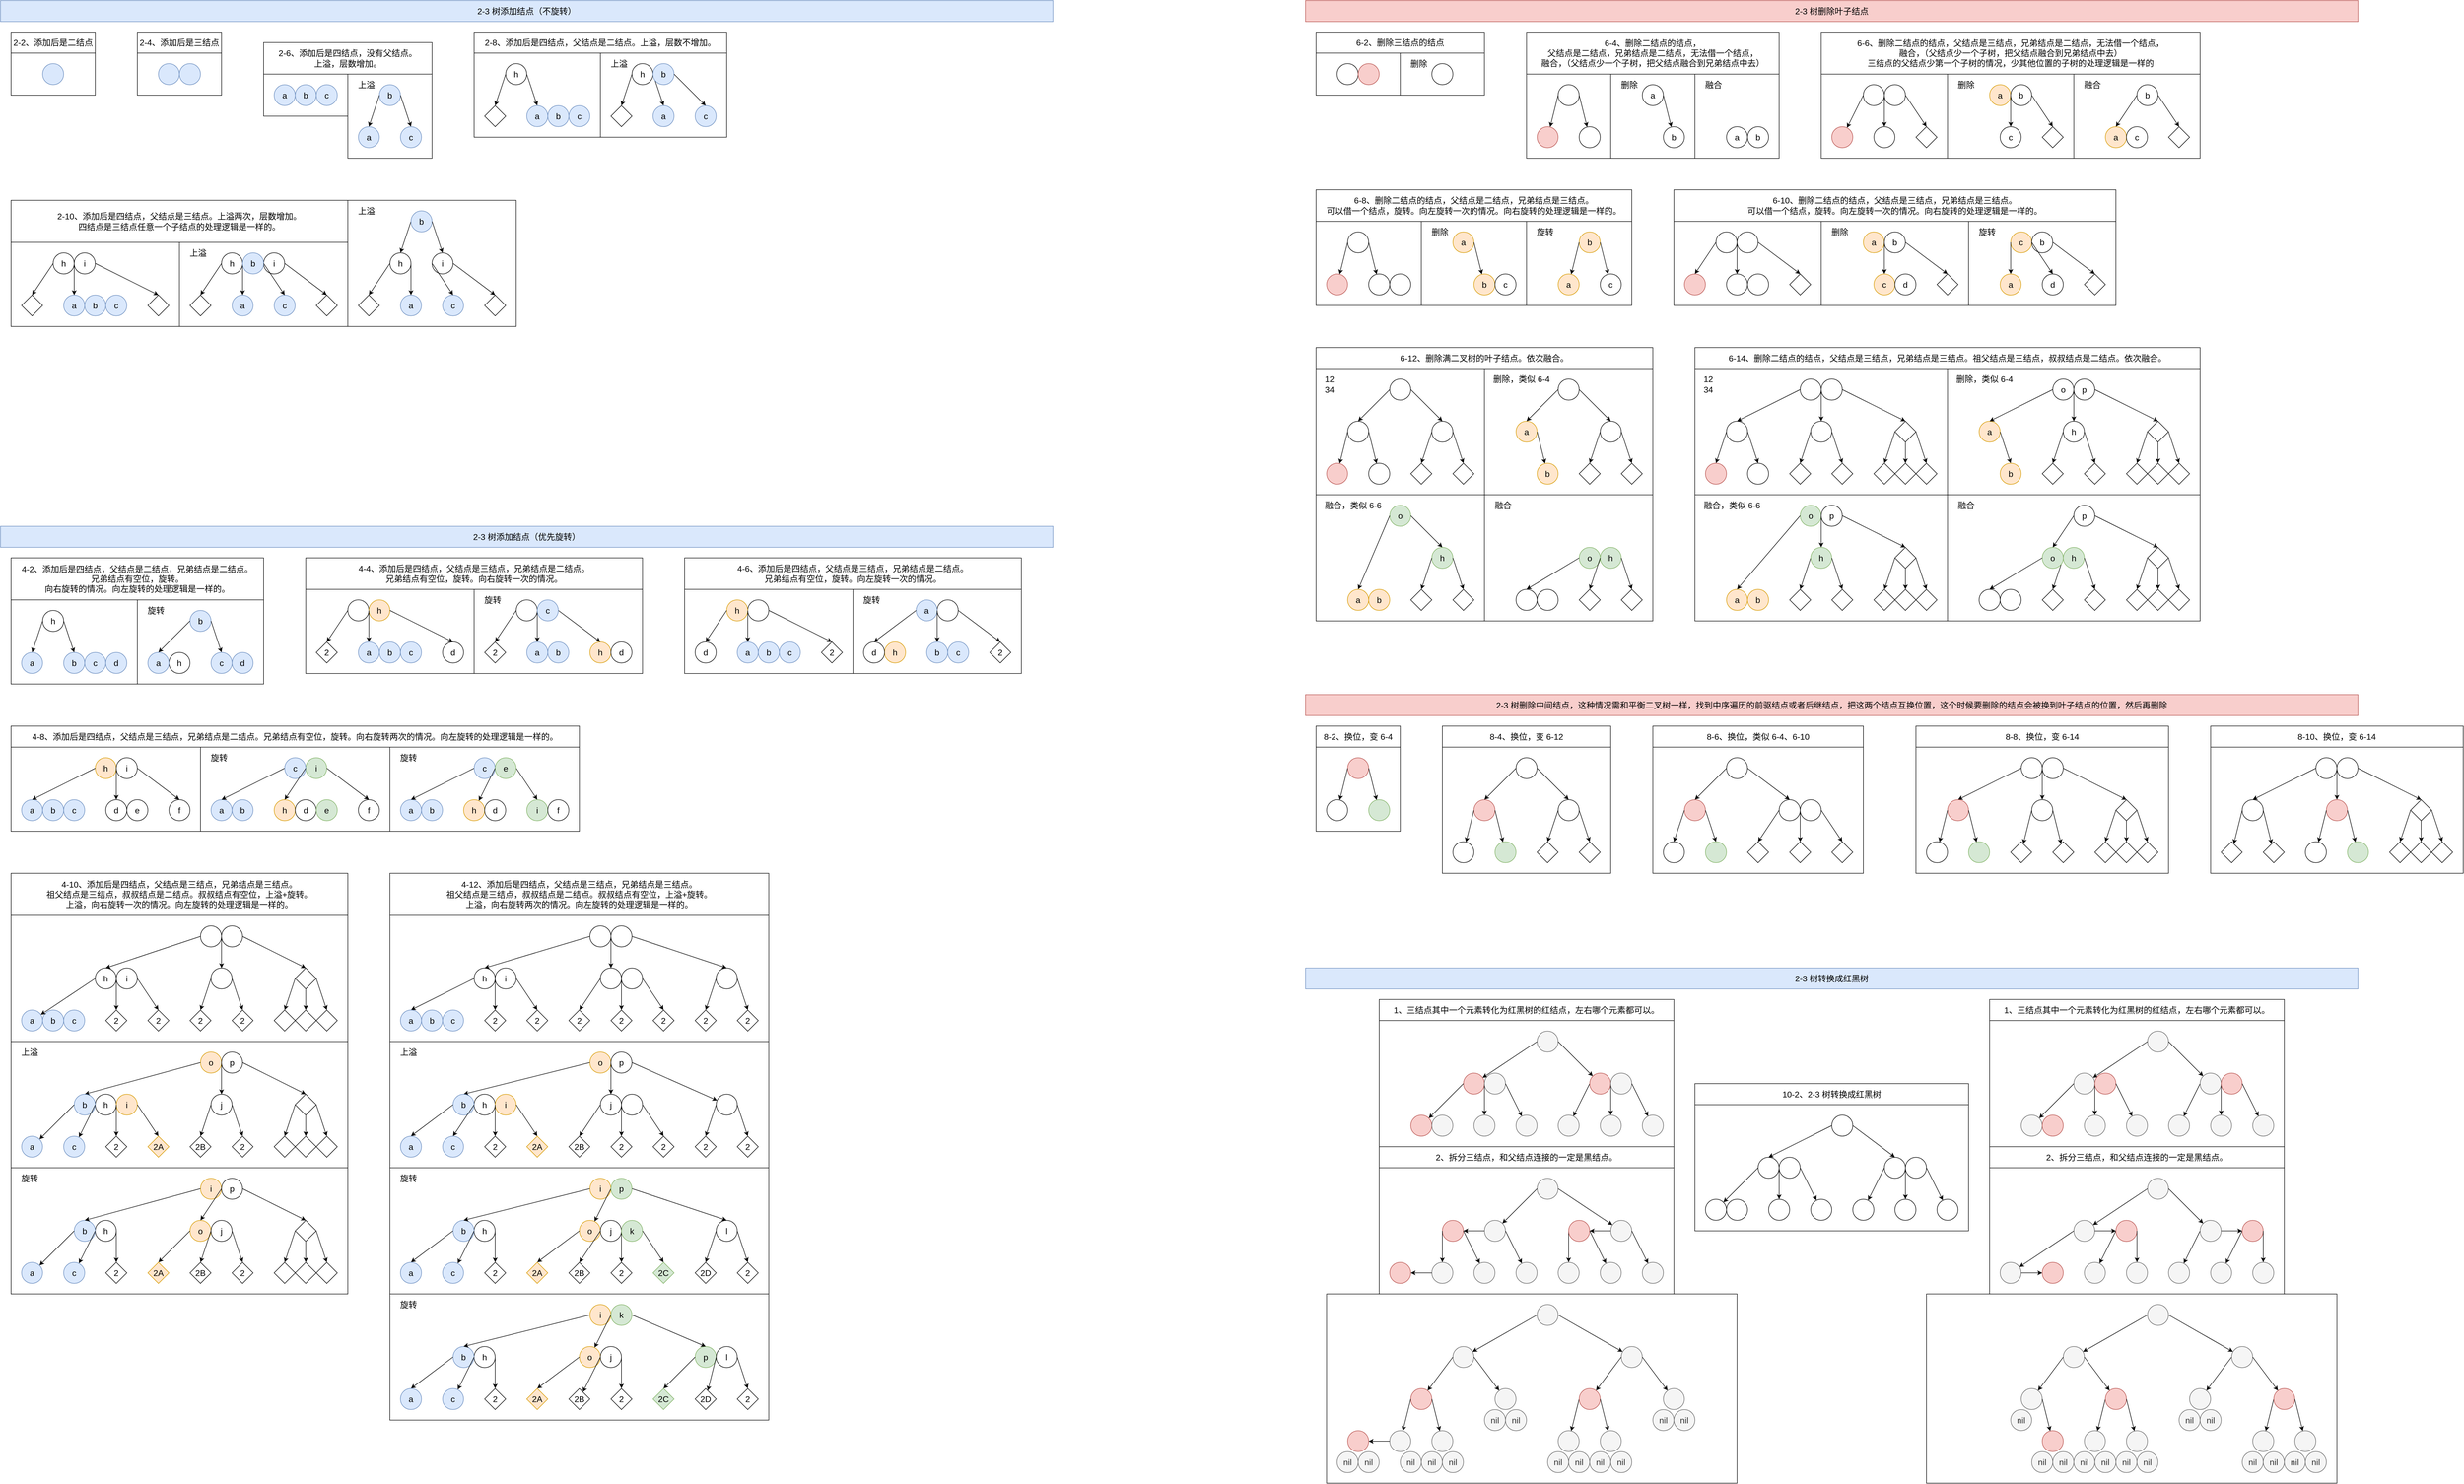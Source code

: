 <mxfile version="17.4.2" type="device"><diagram id="zIoazA2GMttxfUxlNVaQ" name="第 1 页"><mxGraphModel dx="4023" dy="2409" grid="1" gridSize="10" guides="0" tooltips="1" connect="1" arrows="0" fold="1" page="1" pageScale="1" pageWidth="827" pageHeight="1169" math="0" shadow="0"><root><mxCell id="0"/><mxCell id="1" parent="0"/><mxCell id="SJZodGTreV_zKr-VmRYm-348" value="" style="rounded=0;whiteSpace=wrap;html=1;fontSize=16;fillColor=none;container=0;" parent="1" vertex="1"><mxGeometry x="2500" y="1420" width="160" height="160" as="geometry"/></mxCell><mxCell id="nvfXFnpR9G9Fv4nWg3_U-81" value="" style="rounded=0;whiteSpace=wrap;html=1;fontSize=16;fillColor=none;container=0;" vertex="1" parent="1"><mxGeometry x="2500" y="940" width="320" height="240" as="geometry"/></mxCell><mxCell id="nvfXFnpR9G9Fv4nWg3_U-82" value="" style="rounded=0;whiteSpace=wrap;html=1;fontSize=16;fillColor=none;container=0;" vertex="1" parent="1"><mxGeometry x="2820" y="940" width="320" height="240" as="geometry"/></mxCell><mxCell id="nvfXFnpR9G9Fv4nWg3_U-79" value="" style="rounded=0;whiteSpace=wrap;html=1;fontSize=16;fillColor=none;container=0;" vertex="1" parent="1"><mxGeometry x="2500" y="700" width="320" height="240" as="geometry"/></mxCell><mxCell id="nvfXFnpR9G9Fv4nWg3_U-80" value="" style="rounded=0;whiteSpace=wrap;html=1;fontSize=16;fillColor=none;container=0;" vertex="1" parent="1"><mxGeometry x="2820" y="700" width="320" height="240" as="geometry"/></mxCell><mxCell id="nvfXFnpR9G9Fv4nWg3_U-179" value="" style="rounded=0;whiteSpace=wrap;html=1;fontSize=16;fillColor=none;container=0;" vertex="1" parent="1"><mxGeometry x="3220" y="700" width="480" height="240" as="geometry"/></mxCell><mxCell id="nvfXFnpR9G9Fv4nWg3_U-180" value="" style="rounded=0;whiteSpace=wrap;html=1;fontSize=16;fillColor=none;container=0;" vertex="1" parent="1"><mxGeometry x="3700" y="700" width="480" height="240" as="geometry"/></mxCell><mxCell id="nvfXFnpR9G9Fv4nWg3_U-181" value="" style="rounded=0;whiteSpace=wrap;html=1;fontSize=16;fillColor=none;container=0;" vertex="1" parent="1"><mxGeometry x="3220" y="940" width="480" height="240" as="geometry"/></mxCell><mxCell id="nvfXFnpR9G9Fv4nWg3_U-182" value="" style="rounded=0;whiteSpace=wrap;html=1;fontSize=16;fillColor=none;container=0;" vertex="1" parent="1"><mxGeometry x="3700" y="940" width="480" height="240" as="geometry"/></mxCell><mxCell id="4WtpyzwiHFHUrOChrAGM-768" value="" style="rounded=0;whiteSpace=wrap;html=1;fontSize=16;fillColor=none;container=0;" parent="1" vertex="1"><mxGeometry x="2660" y="100" width="160" height="80" as="geometry"/></mxCell><mxCell id="4WtpyzwiHFHUrOChrAGM-89" value="2-3 树添加结点（不旋转）" style="rounded=0;whiteSpace=wrap;html=1;fontSize=16;fillColor=#dae8fc;strokeColor=#6c8ebf;" parent="1" vertex="1"><mxGeometry width="2000" height="40" as="geometry"/></mxCell><mxCell id="SJZodGTreV_zKr-VmRYm-1" value="2-2、添加后是二结点" style="rounded=0;whiteSpace=wrap;html=1;fillColor=none;container=0;fontSize=16;" parent="1" vertex="1"><mxGeometry x="20" y="60" width="160" height="40" as="geometry"/></mxCell><mxCell id="4WtpyzwiHFHUrOChrAGM-6" value="" style="rounded=0;whiteSpace=wrap;html=1;fontSize=16;fillColor=none;container=0;" parent="1" vertex="1"><mxGeometry x="20" y="100" width="160" height="80" as="geometry"/></mxCell><mxCell id="4WtpyzwiHFHUrOChrAGM-1" value="" style="ellipse;whiteSpace=wrap;html=1;aspect=fixed;fontSize=16;fillColor=#dae8fc;strokeColor=#6c8ebf;container=0;" parent="1" vertex="1"><mxGeometry x="80" y="120" width="40" height="40" as="geometry"/></mxCell><mxCell id="4WtpyzwiHFHUrOChrAGM-7" value="" style="rounded=0;whiteSpace=wrap;html=1;fontSize=16;fillColor=none;container=0;" parent="1" vertex="1"><mxGeometry x="260" y="100" width="160" height="80" as="geometry"/></mxCell><mxCell id="4WtpyzwiHFHUrOChrAGM-2" value="" style="ellipse;whiteSpace=wrap;html=1;aspect=fixed;fontSize=16;fillColor=#dae8fc;strokeColor=#6c8ebf;container=0;" parent="1" vertex="1"><mxGeometry x="340" y="120" width="40" height="40" as="geometry"/></mxCell><mxCell id="4WtpyzwiHFHUrOChrAGM-4" value="" style="ellipse;whiteSpace=wrap;html=1;aspect=fixed;fontSize=16;fillColor=#dae8fc;strokeColor=#6c8ebf;container=0;" parent="1" vertex="1"><mxGeometry x="300" y="120" width="40" height="40" as="geometry"/></mxCell><mxCell id="4WtpyzwiHFHUrOChrAGM-75" value="" style="rounded=0;whiteSpace=wrap;html=1;fontSize=16;fillColor=none;container=0;" parent="1" vertex="1"><mxGeometry x="660" y="380" width="320" height="240" as="geometry"/></mxCell><mxCell id="4WtpyzwiHFHUrOChrAGM-76" value="h" style="ellipse;whiteSpace=wrap;html=1;aspect=fixed;fontSize=16;container=0;" parent="1" vertex="1"><mxGeometry x="740" y="480" width="40" height="40" as="geometry"/></mxCell><mxCell id="4WtpyzwiHFHUrOChrAGM-79" value="" style="endArrow=classic;html=1;rounded=0;fontSize=16;exitX=0;exitY=0.5;exitDx=0;exitDy=0;entryX=0.5;entryY=0;entryDx=0;entryDy=0;" parent="1" source="4WtpyzwiHFHUrOChrAGM-76" target="SJZodGTreV_zKr-VmRYm-13" edge="1"><mxGeometry width="50" height="50" relative="1" as="geometry"><mxPoint x="720" y="470" as="sourcePoint"/><mxPoint x="704.851" y="560.597" as="targetPoint"/></mxGeometry></mxCell><mxCell id="4WtpyzwiHFHUrOChrAGM-80" value="" style="endArrow=classic;html=1;rounded=0;fontSize=16;exitX=1;exitY=0.5;exitDx=0;exitDy=0;entryX=0.5;entryY=0;entryDx=0;entryDy=0;" parent="1" source="4WtpyzwiHFHUrOChrAGM-81" target="SJZodGTreV_zKr-VmRYm-14" edge="1"><mxGeometry width="50" height="50" relative="1" as="geometry"><mxPoint x="740.006" y="537.324" as="sourcePoint"/><mxPoint x="775.149" y="560.597" as="targetPoint"/></mxGeometry></mxCell><mxCell id="4WtpyzwiHFHUrOChrAGM-81" value="i" style="ellipse;whiteSpace=wrap;html=1;aspect=fixed;fontSize=16;container=0;" parent="1" vertex="1"><mxGeometry x="820" y="480" width="40" height="40" as="geometry"/></mxCell><mxCell id="4WtpyzwiHFHUrOChrAGM-82" value="a" style="ellipse;whiteSpace=wrap;html=1;aspect=fixed;fontSize=16;fillColor=#dae8fc;strokeColor=#6c8ebf;container=0;" parent="1" vertex="1"><mxGeometry x="760" y="560" width="40" height="40" as="geometry"/></mxCell><mxCell id="4WtpyzwiHFHUrOChrAGM-83" value="" style="endArrow=classic;html=1;rounded=0;fontSize=16;exitX=0;exitY=0.5;exitDx=0;exitDy=0;entryX=0.5;entryY=0;entryDx=0;entryDy=0;" parent="1" source="4WtpyzwiHFHUrOChrAGM-84" target="4WtpyzwiHFHUrOChrAGM-76" edge="1"><mxGeometry width="50" height="50" relative="1" as="geometry"><mxPoint x="759.994" y="537.324" as="sourcePoint"/><mxPoint x="780.077" y="572.635" as="targetPoint"/></mxGeometry></mxCell><mxCell id="4WtpyzwiHFHUrOChrAGM-84" value="b" style="ellipse;whiteSpace=wrap;html=1;aspect=fixed;fontSize=16;fillColor=#dae8fc;strokeColor=#6c8ebf;container=0;" parent="1" vertex="1"><mxGeometry x="780" y="400" width="40" height="40" as="geometry"/></mxCell><mxCell id="4WtpyzwiHFHUrOChrAGM-85" value="c" style="ellipse;whiteSpace=wrap;html=1;aspect=fixed;fontSize=16;fillColor=#dae8fc;strokeColor=#6c8ebf;container=0;" parent="1" vertex="1"><mxGeometry x="840" y="560" width="40" height="40" as="geometry"/></mxCell><mxCell id="4WtpyzwiHFHUrOChrAGM-86" value="" style="endArrow=classic;html=1;rounded=0;fontSize=16;exitX=1;exitY=0.5;exitDx=0;exitDy=0;entryX=0.5;entryY=0;entryDx=0;entryDy=0;" parent="1" source="4WtpyzwiHFHUrOChrAGM-84" target="4WtpyzwiHFHUrOChrAGM-81" edge="1"><mxGeometry width="50" height="50" relative="1" as="geometry"><mxPoint x="822.969" y="535.225" as="sourcePoint"/><mxPoint x="856.984" y="574.815" as="targetPoint"/></mxGeometry></mxCell><mxCell id="4WtpyzwiHFHUrOChrAGM-87" value="" style="endArrow=classic;html=1;rounded=0;fontSize=16;exitX=0;exitY=0.5;exitDx=0;exitDy=0;entryX=0.5;entryY=0;entryDx=0;entryDy=0;" parent="1" source="4WtpyzwiHFHUrOChrAGM-81" target="4WtpyzwiHFHUrOChrAGM-85" edge="1"><mxGeometry width="50" height="50" relative="1" as="geometry"><mxPoint x="790" y="540" as="sourcePoint"/><mxPoint x="790" y="570" as="targetPoint"/></mxGeometry></mxCell><mxCell id="4WtpyzwiHFHUrOChrAGM-88" value="" style="endArrow=classic;html=1;rounded=0;fontSize=16;entryX=0.5;entryY=0;entryDx=0;entryDy=0;exitX=1;exitY=0.5;exitDx=0;exitDy=0;" parent="1" source="4WtpyzwiHFHUrOChrAGM-76" target="4WtpyzwiHFHUrOChrAGM-82" edge="1"><mxGeometry width="50" height="50" relative="1" as="geometry"><mxPoint x="1060" y="460" as="sourcePoint"/><mxPoint x="799.923" y="502.635" as="targetPoint"/></mxGeometry></mxCell><mxCell id="4WtpyzwiHFHUrOChrAGM-63" value="" style="rounded=0;whiteSpace=wrap;html=1;fontSize=16;fillColor=none;container=0;" parent="1" vertex="1"><mxGeometry x="340" y="460" width="320" height="160" as="geometry"/></mxCell><mxCell id="4WtpyzwiHFHUrOChrAGM-64" value="h" style="ellipse;whiteSpace=wrap;html=1;aspect=fixed;fontSize=16;container=0;" parent="1" vertex="1"><mxGeometry x="420.0" y="480" width="40" height="40" as="geometry"/></mxCell><mxCell id="4WtpyzwiHFHUrOChrAGM-67" value="" style="endArrow=classic;html=1;rounded=0;fontSize=16;exitX=0;exitY=0.5;exitDx=0;exitDy=0;entryX=0.5;entryY=0;entryDx=0;entryDy=0;" parent="1" source="4WtpyzwiHFHUrOChrAGM-64" target="SJZodGTreV_zKr-VmRYm-11" edge="1"><mxGeometry width="50" height="50" relative="1" as="geometry"><mxPoint x="400" y="470" as="sourcePoint"/><mxPoint x="392.0" y="564.0" as="targetPoint"/></mxGeometry></mxCell><mxCell id="4WtpyzwiHFHUrOChrAGM-68" value="" style="endArrow=classic;html=1;rounded=0;fontSize=16;entryX=0.5;entryY=0;entryDx=0;entryDy=0;exitX=1;exitY=0.5;exitDx=0;exitDy=0;" parent="1" source="4WtpyzwiHFHUrOChrAGM-69" target="SJZodGTreV_zKr-VmRYm-12" edge="1"><mxGeometry width="50" height="50" relative="1" as="geometry"><mxPoint x="520" y="500" as="sourcePoint"/><mxPoint x="464.851" y="560.597" as="targetPoint"/></mxGeometry></mxCell><mxCell id="4WtpyzwiHFHUrOChrAGM-69" value="i" style="ellipse;whiteSpace=wrap;html=1;aspect=fixed;fontSize=16;container=0;" parent="1" vertex="1"><mxGeometry x="500" y="480" width="40" height="40" as="geometry"/></mxCell><mxCell id="4WtpyzwiHFHUrOChrAGM-70" value="a" style="ellipse;whiteSpace=wrap;html=1;aspect=fixed;fontSize=16;fillColor=#dae8fc;strokeColor=#6c8ebf;container=0;" parent="1" vertex="1"><mxGeometry x="440" y="560" width="40" height="40" as="geometry"/></mxCell><mxCell id="4WtpyzwiHFHUrOChrAGM-71" value="" style="endArrow=classic;html=1;rounded=0;fontSize=16;exitX=0;exitY=0.5;exitDx=0;exitDy=0;entryX=0.5;entryY=0;entryDx=0;entryDy=0;" parent="1" source="4WtpyzwiHFHUrOChrAGM-72" target="4WtpyzwiHFHUrOChrAGM-70" edge="1"><mxGeometry width="50" height="50" relative="1" as="geometry"><mxPoint x="439.994" y="537.324" as="sourcePoint"/><mxPoint x="460.077" y="572.635" as="targetPoint"/></mxGeometry></mxCell><mxCell id="4WtpyzwiHFHUrOChrAGM-72" value="b" style="ellipse;whiteSpace=wrap;html=1;aspect=fixed;fontSize=16;fillColor=#dae8fc;strokeColor=#6c8ebf;container=0;" parent="1" vertex="1"><mxGeometry x="460" y="480" width="40" height="40" as="geometry"/></mxCell><mxCell id="4WtpyzwiHFHUrOChrAGM-73" value="c" style="ellipse;whiteSpace=wrap;html=1;aspect=fixed;fontSize=16;fillColor=#dae8fc;strokeColor=#6c8ebf;container=0;" parent="1" vertex="1"><mxGeometry x="520" y="560" width="40" height="40" as="geometry"/></mxCell><mxCell id="4WtpyzwiHFHUrOChrAGM-74" value="" style="endArrow=classic;html=1;rounded=0;fontSize=16;exitX=1;exitY=0.5;exitDx=0;exitDy=0;entryX=0.5;entryY=0;entryDx=0;entryDy=0;" parent="1" source="4WtpyzwiHFHUrOChrAGM-72" target="4WtpyzwiHFHUrOChrAGM-73" edge="1"><mxGeometry width="50" height="50" relative="1" as="geometry"><mxPoint x="502.969" y="535.225" as="sourcePoint"/><mxPoint x="536.984" y="574.815" as="targetPoint"/></mxGeometry></mxCell><mxCell id="4WtpyzwiHFHUrOChrAGM-52" value="" style="rounded=0;whiteSpace=wrap;html=1;fontSize=16;fillColor=none;container=0;" parent="1" vertex="1"><mxGeometry x="20" y="460" width="320" height="160" as="geometry"/></mxCell><mxCell id="4WtpyzwiHFHUrOChrAGM-53" value="h" style="ellipse;whiteSpace=wrap;html=1;aspect=fixed;fontSize=16;container=0;" parent="1" vertex="1"><mxGeometry x="100" y="480" width="40" height="40" as="geometry"/></mxCell><mxCell id="4WtpyzwiHFHUrOChrAGM-56" value="" style="endArrow=classic;html=1;rounded=0;fontSize=16;exitX=0;exitY=0.5;exitDx=0;exitDy=0;entryX=0.5;entryY=0;entryDx=0;entryDy=0;" parent="1" source="4WtpyzwiHFHUrOChrAGM-53" target="SJZodGTreV_zKr-VmRYm-9" edge="1"><mxGeometry width="50" height="50" relative="1" as="geometry"><mxPoint x="80" y="470" as="sourcePoint"/><mxPoint x="68.944" y="562.111" as="targetPoint"/></mxGeometry></mxCell><mxCell id="4WtpyzwiHFHUrOChrAGM-57" value="" style="endArrow=classic;html=1;rounded=0;fontSize=16;exitX=1;exitY=0.5;exitDx=0;exitDy=0;entryX=0.5;entryY=0;entryDx=0;entryDy=0;" parent="1" source="4WtpyzwiHFHUrOChrAGM-53" target="4WtpyzwiHFHUrOChrAGM-59" edge="1"><mxGeometry width="50" height="50" relative="1" as="geometry"><mxPoint x="100.006" y="537.324" as="sourcePoint"/><mxPoint x="140" y="560" as="targetPoint"/></mxGeometry></mxCell><mxCell id="4WtpyzwiHFHUrOChrAGM-58" value="i" style="ellipse;whiteSpace=wrap;html=1;aspect=fixed;fontSize=16;container=0;" parent="1" vertex="1"><mxGeometry x="140" y="480" width="40" height="40" as="geometry"/></mxCell><mxCell id="4WtpyzwiHFHUrOChrAGM-59" value="a" style="ellipse;whiteSpace=wrap;html=1;aspect=fixed;fontSize=16;fillColor=#dae8fc;strokeColor=#6c8ebf;container=0;" parent="1" vertex="1"><mxGeometry x="120" y="560" width="40" height="40" as="geometry"/></mxCell><mxCell id="4WtpyzwiHFHUrOChrAGM-60" value="" style="endArrow=classic;html=1;rounded=0;fontSize=16;exitX=1;exitY=0.5;exitDx=0;exitDy=0;entryX=0.5;entryY=0;entryDx=0;entryDy=0;" parent="1" source="4WtpyzwiHFHUrOChrAGM-58" target="SJZodGTreV_zKr-VmRYm-10" edge="1"><mxGeometry width="50" height="50" relative="1" as="geometry"><mxPoint x="119.994" y="537.324" as="sourcePoint"/><mxPoint x="140.077" y="572.635" as="targetPoint"/></mxGeometry></mxCell><mxCell id="4WtpyzwiHFHUrOChrAGM-61" value="b" style="ellipse;whiteSpace=wrap;html=1;aspect=fixed;fontSize=16;fillColor=#dae8fc;strokeColor=#6c8ebf;container=0;" parent="1" vertex="1"><mxGeometry x="160" y="560" width="40" height="40" as="geometry"/></mxCell><mxCell id="4WtpyzwiHFHUrOChrAGM-62" value="c" style="ellipse;whiteSpace=wrap;html=1;aspect=fixed;fontSize=16;fillColor=#dae8fc;strokeColor=#6c8ebf;container=0;" parent="1" vertex="1"><mxGeometry x="200" y="560" width="40" height="40" as="geometry"/></mxCell><mxCell id="4WtpyzwiHFHUrOChrAGM-25" value="" style="rounded=0;whiteSpace=wrap;html=1;fontSize=16;fillColor=none;container=0;" parent="1" vertex="1"><mxGeometry x="900" y="100" width="240" height="160" as="geometry"/></mxCell><mxCell id="4WtpyzwiHFHUrOChrAGM-26" value="h" style="ellipse;whiteSpace=wrap;html=1;aspect=fixed;fontSize=16;container=0;" parent="1" vertex="1"><mxGeometry x="960" y="120" width="40" height="40" as="geometry"/></mxCell><mxCell id="4WtpyzwiHFHUrOChrAGM-28" value="a" style="ellipse;whiteSpace=wrap;html=1;aspect=fixed;fontSize=16;fillColor=#dae8fc;strokeColor=#6c8ebf;container=0;" parent="1" vertex="1"><mxGeometry x="1000" y="200" width="40" height="40" as="geometry"/></mxCell><mxCell id="4WtpyzwiHFHUrOChrAGM-29" value="" style="endArrow=classic;html=1;rounded=0;fontSize=16;exitX=0;exitY=0.5;exitDx=0;exitDy=0;entryX=0.5;entryY=0;entryDx=0;entryDy=0;" parent="1" source="4WtpyzwiHFHUrOChrAGM-26" target="SJZodGTreV_zKr-VmRYm-15" edge="1"><mxGeometry width="50" height="50" relative="1" as="geometry"><mxPoint x="960" y="110" as="sourcePoint"/><mxPoint x="944.851" y="200.597" as="targetPoint"/></mxGeometry></mxCell><mxCell id="4WtpyzwiHFHUrOChrAGM-30" value="" style="endArrow=classic;html=1;rounded=0;fontSize=16;exitX=1;exitY=0.5;exitDx=0;exitDy=0;entryX=0.5;entryY=0;entryDx=0;entryDy=0;" parent="1" source="4WtpyzwiHFHUrOChrAGM-26" target="4WtpyzwiHFHUrOChrAGM-28" edge="1"><mxGeometry width="50" height="50" relative="1" as="geometry"><mxPoint x="980.006" y="177.324" as="sourcePoint"/><mxPoint x="959.923" y="212.635" as="targetPoint"/></mxGeometry></mxCell><mxCell id="4WtpyzwiHFHUrOChrAGM-31" value="b" style="ellipse;whiteSpace=wrap;html=1;aspect=fixed;fontSize=16;fillColor=#dae8fc;strokeColor=#6c8ebf;container=0;" parent="1" vertex="1"><mxGeometry x="1040" y="200" width="40" height="40" as="geometry"/></mxCell><mxCell id="4WtpyzwiHFHUrOChrAGM-32" value="c" style="ellipse;whiteSpace=wrap;html=1;aspect=fixed;fontSize=16;fillColor=#dae8fc;strokeColor=#6c8ebf;container=0;" parent="1" vertex="1"><mxGeometry x="1080" y="200" width="40" height="40" as="geometry"/></mxCell><mxCell id="4WtpyzwiHFHUrOChrAGM-33" value="" style="rounded=0;whiteSpace=wrap;html=1;fontSize=16;fillColor=none;container=0;" parent="1" vertex="1"><mxGeometry x="1140" y="100" width="240" height="160" as="geometry"/></mxCell><mxCell id="4WtpyzwiHFHUrOChrAGM-34" value="h" style="ellipse;whiteSpace=wrap;html=1;aspect=fixed;fontSize=16;container=0;" parent="1" vertex="1"><mxGeometry x="1200" y="120" width="40" height="40" as="geometry"/></mxCell><mxCell id="4WtpyzwiHFHUrOChrAGM-36" value="a" style="ellipse;whiteSpace=wrap;html=1;aspect=fixed;fontSize=16;fillColor=#dae8fc;strokeColor=#6c8ebf;container=0;" parent="1" vertex="1"><mxGeometry x="1240" y="200" width="40" height="40" as="geometry"/></mxCell><mxCell id="4WtpyzwiHFHUrOChrAGM-37" value="" style="endArrow=classic;html=1;rounded=0;fontSize=16;exitX=0;exitY=0.5;exitDx=0;exitDy=0;entryX=0.5;entryY=0;entryDx=0;entryDy=0;" parent="1" source="4WtpyzwiHFHUrOChrAGM-34" target="SJZodGTreV_zKr-VmRYm-17" edge="1"><mxGeometry width="50" height="50" relative="1" as="geometry"><mxPoint x="1200" y="110" as="sourcePoint"/><mxPoint x="1188.944" y="202.111" as="targetPoint"/></mxGeometry></mxCell><mxCell id="4WtpyzwiHFHUrOChrAGM-38" value="" style="endArrow=classic;html=1;rounded=0;fontSize=16;exitX=1;exitY=0.5;exitDx=0;exitDy=0;entryX=0.5;entryY=0;entryDx=0;entryDy=0;" parent="1" source="4WtpyzwiHFHUrOChrAGM-34" target="4WtpyzwiHFHUrOChrAGM-36" edge="1"><mxGeometry width="50" height="50" relative="1" as="geometry"><mxPoint x="1220.006" y="177.324" as="sourcePoint"/><mxPoint x="1199.923" y="212.635" as="targetPoint"/></mxGeometry></mxCell><mxCell id="4WtpyzwiHFHUrOChrAGM-39" value="b" style="ellipse;whiteSpace=wrap;html=1;aspect=fixed;fontSize=16;fillColor=#dae8fc;strokeColor=#6c8ebf;container=0;" parent="1" vertex="1"><mxGeometry x="1240" y="120" width="40" height="40" as="geometry"/></mxCell><mxCell id="4WtpyzwiHFHUrOChrAGM-40" value="c" style="ellipse;whiteSpace=wrap;html=1;aspect=fixed;fontSize=16;fillColor=#dae8fc;strokeColor=#6c8ebf;container=0;" parent="1" vertex="1"><mxGeometry x="1320" y="200" width="40" height="40" as="geometry"/></mxCell><mxCell id="4WtpyzwiHFHUrOChrAGM-41" value="" style="endArrow=classic;html=1;rounded=0;fontSize=16;entryX=0.5;entryY=0;entryDx=0;entryDy=0;exitX=1;exitY=0.5;exitDx=0;exitDy=0;" parent="1" source="4WtpyzwiHFHUrOChrAGM-39" target="4WtpyzwiHFHUrOChrAGM-40" edge="1"><mxGeometry width="50" height="50" relative="1" as="geometry"><mxPoint x="1239.994" y="177.324" as="sourcePoint"/><mxPoint x="1260.077" y="212.635" as="targetPoint"/></mxGeometry></mxCell><mxCell id="4WtpyzwiHFHUrOChrAGM-10" value="" style="rounded=0;whiteSpace=wrap;html=1;fontSize=16;fillColor=none;container=0;" parent="1" vertex="1"><mxGeometry x="500" y="140" width="160" height="80" as="geometry"/></mxCell><mxCell id="4WtpyzwiHFHUrOChrAGM-8" value="b" style="ellipse;whiteSpace=wrap;html=1;aspect=fixed;fontSize=16;fillColor=#dae8fc;strokeColor=#6c8ebf;container=0;" parent="1" vertex="1"><mxGeometry x="560" y="160" width="40" height="40" as="geometry"/></mxCell><mxCell id="4WtpyzwiHFHUrOChrAGM-9" value="a" style="ellipse;whiteSpace=wrap;html=1;aspect=fixed;fontSize=16;fillColor=#dae8fc;strokeColor=#6c8ebf;container=0;" parent="1" vertex="1"><mxGeometry x="520" y="160" width="40" height="40" as="geometry"/></mxCell><mxCell id="4WtpyzwiHFHUrOChrAGM-11" value="c" style="ellipse;whiteSpace=wrap;html=1;aspect=fixed;fontSize=16;fillColor=#dae8fc;strokeColor=#6c8ebf;container=0;" parent="1" vertex="1"><mxGeometry x="600" y="160" width="40" height="40" as="geometry"/></mxCell><mxCell id="4WtpyzwiHFHUrOChrAGM-12" value="" style="rounded=0;whiteSpace=wrap;html=1;fontSize=16;fillColor=none;container=0;" parent="1" vertex="1"><mxGeometry x="660" y="140" width="160" height="160" as="geometry"/></mxCell><mxCell id="4WtpyzwiHFHUrOChrAGM-13" value="b" style="ellipse;whiteSpace=wrap;html=1;aspect=fixed;fontSize=16;fillColor=#dae8fc;strokeColor=#6c8ebf;container=0;" parent="1" vertex="1"><mxGeometry x="720" y="160" width="40" height="40" as="geometry"/></mxCell><mxCell id="4WtpyzwiHFHUrOChrAGM-14" value="a" style="ellipse;whiteSpace=wrap;html=1;aspect=fixed;fontSize=16;fillColor=#dae8fc;strokeColor=#6c8ebf;container=0;" parent="1" vertex="1"><mxGeometry x="680" y="240" width="40" height="40" as="geometry"/></mxCell><mxCell id="4WtpyzwiHFHUrOChrAGM-15" value="c" style="ellipse;whiteSpace=wrap;html=1;aspect=fixed;fontSize=16;fillColor=#dae8fc;strokeColor=#6c8ebf;container=0;" parent="1" vertex="1"><mxGeometry x="760" y="240" width="40" height="40" as="geometry"/></mxCell><mxCell id="4WtpyzwiHFHUrOChrAGM-16" value="" style="endArrow=classic;html=1;rounded=0;fontSize=16;exitX=0;exitY=0.5;exitDx=0;exitDy=0;entryX=0.5;entryY=0;entryDx=0;entryDy=0;" parent="1" source="4WtpyzwiHFHUrOChrAGM-13" target="4WtpyzwiHFHUrOChrAGM-14" edge="1"><mxGeometry width="50" height="50" relative="1" as="geometry"><mxPoint x="720" y="150" as="sourcePoint"/><mxPoint x="770" y="100" as="targetPoint"/></mxGeometry></mxCell><mxCell id="4WtpyzwiHFHUrOChrAGM-17" value="" style="endArrow=classic;html=1;rounded=0;fontSize=16;exitX=1;exitY=0.5;exitDx=0;exitDy=0;entryX=0.5;entryY=0;entryDx=0;entryDy=0;" parent="1" source="4WtpyzwiHFHUrOChrAGM-13" target="4WtpyzwiHFHUrOChrAGM-15" edge="1"><mxGeometry width="50" height="50" relative="1" as="geometry"><mxPoint x="740.006" y="217.324" as="sourcePoint"/><mxPoint x="719.923" y="252.635" as="targetPoint"/></mxGeometry></mxCell><mxCell id="UiJO65XUNeCRhknoJqlR-27" value="2-3 树转换成红黑树" style="rounded=0;whiteSpace=wrap;html=1;fontSize=16;fillColor=#dae8fc;strokeColor=#6c8ebf;container=0;" parent="1" vertex="1"><mxGeometry x="2480" y="1840" width="2000" height="40" as="geometry"/></mxCell><mxCell id="UiJO65XUNeCRhknoJqlR-51" value="" style="rounded=0;whiteSpace=wrap;html=1;fontSize=16;fillColor=none;container=0;" parent="1" vertex="1"><mxGeometry x="3780" y="2220" width="560" height="240" as="geometry"/></mxCell><mxCell id="UiJO65XUNeCRhknoJqlR-52" value="" style="ellipse;whiteSpace=wrap;html=1;aspect=fixed;fontSize=16;container=0;fillColor=#f5f5f5;fontColor=#333333;strokeColor=#666666;" parent="1" vertex="1"><mxGeometry x="3940" y="2320" width="40" height="40" as="geometry"/></mxCell><mxCell id="UiJO65XUNeCRhknoJqlR-53" value="" style="ellipse;whiteSpace=wrap;html=1;aspect=fixed;fontSize=16;container=0;fillColor=#f5f5f5;fontColor=#333333;strokeColor=#666666;" parent="1" vertex="1"><mxGeometry x="3800" y="2400" width="40" height="40" as="geometry"/></mxCell><mxCell id="UiJO65XUNeCRhknoJqlR-54" value="" style="ellipse;whiteSpace=wrap;html=1;aspect=fixed;fontSize=16;container=0;fillColor=#f5f5f5;fontColor=#333333;strokeColor=#666666;" parent="1" vertex="1"><mxGeometry x="3960" y="2400" width="40" height="40" as="geometry"/></mxCell><mxCell id="UiJO65XUNeCRhknoJqlR-55" value="" style="endArrow=classic;html=1;rounded=0;fontSize=16;exitX=0;exitY=0.5;exitDx=0;exitDy=0;" parent="1" source="UiJO65XUNeCRhknoJqlR-52" target="UiJO65XUNeCRhknoJqlR-53" edge="1"><mxGeometry width="50" height="50" relative="1" as="geometry"><mxPoint x="3920" y="2310" as="sourcePoint"/><mxPoint x="3970" y="2260" as="targetPoint"/></mxGeometry></mxCell><mxCell id="UiJO65XUNeCRhknoJqlR-56" value="" style="endArrow=classic;html=1;rounded=0;fontSize=16;exitX=0;exitY=0.5;exitDx=0;exitDy=0;" parent="1" source="UiJO65XUNeCRhknoJqlR-61" target="UiJO65XUNeCRhknoJqlR-54" edge="1"><mxGeometry width="50" height="50" relative="1" as="geometry"><mxPoint x="3940.006" y="2377.324" as="sourcePoint"/><mxPoint x="3919.923" y="2412.635" as="targetPoint"/></mxGeometry></mxCell><mxCell id="UiJO65XUNeCRhknoJqlR-57" value="" style="ellipse;whiteSpace=wrap;html=1;aspect=fixed;fontSize=16;container=0;fillColor=#f5f5f5;fontColor=#333333;strokeColor=#666666;" parent="1" vertex="1"><mxGeometry x="4080" y="2240" width="40" height="40" as="geometry"/></mxCell><mxCell id="UiJO65XUNeCRhknoJqlR-58" value="" style="endArrow=classic;html=1;rounded=0;fontSize=16;exitX=0;exitY=0.5;exitDx=0;exitDy=0;" parent="1" source="UiJO65XUNeCRhknoJqlR-57" target="UiJO65XUNeCRhknoJqlR-52" edge="1"><mxGeometry width="50" height="50" relative="1" as="geometry"><mxPoint x="3990" y="2380" as="sourcePoint"/><mxPoint x="3990" y="2410" as="targetPoint"/></mxGeometry></mxCell><mxCell id="UiJO65XUNeCRhknoJqlR-59" value="" style="endArrow=classic;html=1;rounded=0;fontSize=16;exitX=1;exitY=0.5;exitDx=0;exitDy=0;" parent="1" source="UiJO65XUNeCRhknoJqlR-57" target="UiJO65XUNeCRhknoJqlR-64" edge="1"><mxGeometry width="50" height="50" relative="1" as="geometry"><mxPoint x="4020.006" y="2307.324" as="sourcePoint"/><mxPoint x="4085.858" y="2325.858" as="targetPoint"/></mxGeometry></mxCell><mxCell id="UiJO65XUNeCRhknoJqlR-60" value="" style="ellipse;whiteSpace=wrap;html=1;aspect=fixed;fontSize=16;container=0;fillColor=#f5f5f5;fontColor=#333333;strokeColor=#666666;" parent="1" vertex="1"><mxGeometry x="4040" y="2400" width="40" height="40" as="geometry"/></mxCell><mxCell id="UiJO65XUNeCRhknoJqlR-61" value="" style="ellipse;whiteSpace=wrap;html=1;aspect=fixed;fontSize=16;container=0;fillColor=#f8cecc;strokeColor=#b85450;" parent="1" vertex="1"><mxGeometry x="4020" y="2320" width="40" height="40" as="geometry"/></mxCell><mxCell id="UiJO65XUNeCRhknoJqlR-62" value="" style="ellipse;whiteSpace=wrap;html=1;aspect=fixed;fontSize=16;container=0;fillColor=#f5f5f5;fontColor=#333333;strokeColor=#666666;" parent="1" vertex="1"><mxGeometry x="4120" y="2400" width="40" height="40" as="geometry"/></mxCell><mxCell id="UiJO65XUNeCRhknoJqlR-63" value="" style="endArrow=classic;html=1;rounded=0;fontSize=16;exitX=0;exitY=0.5;exitDx=0;exitDy=0;" parent="1" source="UiJO65XUNeCRhknoJqlR-64" target="UiJO65XUNeCRhknoJqlR-62" edge="1"><mxGeometry width="50" height="50" relative="1" as="geometry"><mxPoint x="4039.994" y="2377.324" as="sourcePoint"/><mxPoint x="4060.077" y="2412.635" as="targetPoint"/></mxGeometry></mxCell><mxCell id="UiJO65XUNeCRhknoJqlR-64" value="" style="ellipse;whiteSpace=wrap;html=1;aspect=fixed;fontSize=16;container=0;fillColor=#f5f5f5;fontColor=#333333;strokeColor=#666666;" parent="1" vertex="1"><mxGeometry x="4180" y="2320" width="40" height="40" as="geometry"/></mxCell><mxCell id="UiJO65XUNeCRhknoJqlR-65" value="" style="ellipse;whiteSpace=wrap;html=1;aspect=fixed;fontSize=16;container=0;fillColor=#f5f5f5;fontColor=#333333;strokeColor=#666666;" parent="1" vertex="1"><mxGeometry x="4200" y="2400" width="40" height="40" as="geometry"/></mxCell><mxCell id="UiJO65XUNeCRhknoJqlR-66" value="" style="endArrow=classic;html=1;rounded=0;fontSize=16;exitX=0;exitY=0.5;exitDx=0;exitDy=0;" parent="1" source="UiJO65XUNeCRhknoJqlR-67" target="UiJO65XUNeCRhknoJqlR-65" edge="1"><mxGeometry width="50" height="50" relative="1" as="geometry"><mxPoint x="4102.969" y="2375.225" as="sourcePoint"/><mxPoint x="4136.984" y="2414.815" as="targetPoint"/></mxGeometry></mxCell><mxCell id="UiJO65XUNeCRhknoJqlR-67" value="" style="ellipse;whiteSpace=wrap;html=1;aspect=fixed;fontSize=16;container=0;fillColor=#f8cecc;strokeColor=#b85450;" parent="1" vertex="1"><mxGeometry x="4260" y="2320" width="40" height="40" as="geometry"/></mxCell><mxCell id="UiJO65XUNeCRhknoJqlR-68" value="" style="ellipse;whiteSpace=wrap;html=1;aspect=fixed;fontSize=16;container=0;fillColor=#f5f5f5;fontColor=#333333;strokeColor=#666666;" parent="1" vertex="1"><mxGeometry x="4280" y="2400" width="40" height="40" as="geometry"/></mxCell><mxCell id="UiJO65XUNeCRhknoJqlR-69" value="" style="endArrow=classic;html=1;rounded=0;fontSize=16;exitX=1;exitY=0.5;exitDx=0;exitDy=0;" parent="1" source="UiJO65XUNeCRhknoJqlR-67" target="UiJO65XUNeCRhknoJqlR-68" edge="1"><mxGeometry width="50" height="50" relative="1" as="geometry"><mxPoint x="4198.944" y="2367.889" as="sourcePoint"/><mxPoint x="4221.056" y="2412.111" as="targetPoint"/></mxGeometry></mxCell><mxCell id="UiJO65XUNeCRhknoJqlR-70" value="" style="endArrow=classic;html=1;rounded=0;fontSize=16;exitX=1;exitY=0.5;exitDx=0;exitDy=0;" parent="1" source="UiJO65XUNeCRhknoJqlR-61" target="UiJO65XUNeCRhknoJqlR-60" edge="1"><mxGeometry width="50" height="50" relative="1" as="geometry"><mxPoint x="3958.944" y="2367.889" as="sourcePoint"/><mxPoint x="3981.056" y="2412.111" as="targetPoint"/></mxGeometry></mxCell><mxCell id="UiJO65XUNeCRhknoJqlR-71" value="" style="ellipse;whiteSpace=wrap;html=1;aspect=fixed;fontSize=16;container=0;fillColor=#f8cecc;strokeColor=#b85450;" parent="1" vertex="1"><mxGeometry x="3880" y="2400" width="40" height="40" as="geometry"/></mxCell><mxCell id="UiJO65XUNeCRhknoJqlR-72" value="" style="endArrow=classic;html=1;rounded=0;fontSize=16;" parent="1" source="UiJO65XUNeCRhknoJqlR-52" target="UiJO65XUNeCRhknoJqlR-61" edge="1"><mxGeometry width="50" height="50" relative="1" as="geometry"><mxPoint x="4030" y="2270" as="sourcePoint"/><mxPoint x="3982.0" y="2334.0" as="targetPoint"/></mxGeometry></mxCell><mxCell id="UiJO65XUNeCRhknoJqlR-73" value="" style="endArrow=classic;html=1;rounded=0;fontSize=16;" parent="1" source="UiJO65XUNeCRhknoJqlR-53" target="UiJO65XUNeCRhknoJqlR-71" edge="1"><mxGeometry width="50" height="50" relative="1" as="geometry"><mxPoint x="3970.0" y="2350" as="sourcePoint"/><mxPoint x="4010" y="2350" as="targetPoint"/></mxGeometry></mxCell><mxCell id="UiJO65XUNeCRhknoJqlR-74" value="" style="endArrow=classic;html=1;rounded=0;fontSize=16;" parent="1" source="UiJO65XUNeCRhknoJqlR-64" target="UiJO65XUNeCRhknoJqlR-67" edge="1"><mxGeometry width="50" height="50" relative="1" as="geometry"><mxPoint x="3910" y="2430" as="sourcePoint"/><mxPoint x="3930" y="2430" as="targetPoint"/></mxGeometry></mxCell><mxCell id="UiJO65XUNeCRhknoJqlR-157" value="" style="rounded=0;whiteSpace=wrap;html=1;fontSize=16;fillColor=none;container=0;" parent="1" vertex="1"><mxGeometry x="2620" y="2220" width="560" height="240" as="geometry"/></mxCell><mxCell id="UiJO65XUNeCRhknoJqlR-158" value="" style="ellipse;whiteSpace=wrap;html=1;aspect=fixed;fontSize=16;container=0;fillColor=#f8cecc;strokeColor=#b85450;" parent="1" vertex="1"><mxGeometry x="2740" y="2320" width="40" height="40" as="geometry"/></mxCell><mxCell id="UiJO65XUNeCRhknoJqlR-159" value="" style="ellipse;whiteSpace=wrap;html=1;aspect=fixed;fontSize=16;container=0;fillColor=#f8cecc;strokeColor=#b85450;" parent="1" vertex="1"><mxGeometry x="2640" y="2400" width="40" height="40" as="geometry"/></mxCell><mxCell id="UiJO65XUNeCRhknoJqlR-160" value="" style="ellipse;whiteSpace=wrap;html=1;aspect=fixed;fontSize=16;container=0;fillColor=#f5f5f5;fontColor=#333333;strokeColor=#666666;" parent="1" vertex="1"><mxGeometry x="2800" y="2400" width="40" height="40" as="geometry"/></mxCell><mxCell id="UiJO65XUNeCRhknoJqlR-161" value="" style="endArrow=classic;html=1;rounded=0;fontSize=16;exitX=0;exitY=0.5;exitDx=0;exitDy=0;" parent="1" source="UiJO65XUNeCRhknoJqlR-158" target="UiJO65XUNeCRhknoJqlR-177" edge="1"><mxGeometry width="50" height="50" relative="1" as="geometry"><mxPoint x="2760" y="2310" as="sourcePoint"/><mxPoint x="2810" y="2260" as="targetPoint"/></mxGeometry></mxCell><mxCell id="UiJO65XUNeCRhknoJqlR-162" value="" style="endArrow=classic;html=1;rounded=0;fontSize=16;exitX=1;exitY=0.5;exitDx=0;exitDy=0;" parent="1" source="UiJO65XUNeCRhknoJqlR-158" target="UiJO65XUNeCRhknoJqlR-160" edge="1"><mxGeometry width="50" height="50" relative="1" as="geometry"><mxPoint x="2780.006" y="2377.324" as="sourcePoint"/><mxPoint x="2759.923" y="2412.635" as="targetPoint"/></mxGeometry></mxCell><mxCell id="UiJO65XUNeCRhknoJqlR-163" value="" style="ellipse;whiteSpace=wrap;html=1;aspect=fixed;fontSize=16;container=0;fillColor=#f5f5f5;fontColor=#333333;strokeColor=#666666;" parent="1" vertex="1"><mxGeometry x="2920" y="2240" width="40" height="40" as="geometry"/></mxCell><mxCell id="UiJO65XUNeCRhknoJqlR-164" value="" style="endArrow=classic;html=1;rounded=0;fontSize=16;exitX=0;exitY=0.5;exitDx=0;exitDy=0;" parent="1" source="UiJO65XUNeCRhknoJqlR-163" target="UiJO65XUNeCRhknoJqlR-167" edge="1"><mxGeometry width="50" height="50" relative="1" as="geometry"><mxPoint x="2830" y="2380" as="sourcePoint"/><mxPoint x="2830" y="2410" as="targetPoint"/></mxGeometry></mxCell><mxCell id="UiJO65XUNeCRhknoJqlR-165" value="" style="endArrow=classic;html=1;rounded=0;fontSize=16;exitX=1;exitY=0.5;exitDx=0;exitDy=0;" parent="1" source="UiJO65XUNeCRhknoJqlR-163" target="UiJO65XUNeCRhknoJqlR-173" edge="1"><mxGeometry width="50" height="50" relative="1" as="geometry"><mxPoint x="2860.006" y="2307.324" as="sourcePoint"/><mxPoint x="2925.858" y="2325.858" as="targetPoint"/></mxGeometry></mxCell><mxCell id="UiJO65XUNeCRhknoJqlR-166" value="" style="ellipse;whiteSpace=wrap;html=1;aspect=fixed;fontSize=16;container=0;fillColor=#f5f5f5;fontColor=#333333;strokeColor=#666666;" parent="1" vertex="1"><mxGeometry x="2880" y="2400" width="40" height="40" as="geometry"/></mxCell><mxCell id="UiJO65XUNeCRhknoJqlR-167" value="" style="ellipse;whiteSpace=wrap;html=1;aspect=fixed;fontSize=16;container=0;fillColor=#f5f5f5;strokeColor=#666666;fontColor=#333333;" parent="1" vertex="1"><mxGeometry x="2820" y="2320" width="40" height="40" as="geometry"/></mxCell><mxCell id="UiJO65XUNeCRhknoJqlR-168" value="" style="ellipse;whiteSpace=wrap;html=1;aspect=fixed;fontSize=16;container=0;fillColor=#f5f5f5;fontColor=#333333;strokeColor=#666666;" parent="1" vertex="1"><mxGeometry x="2960" y="2400" width="40" height="40" as="geometry"/></mxCell><mxCell id="UiJO65XUNeCRhknoJqlR-169" value="" style="endArrow=classic;html=1;rounded=0;fontSize=16;exitX=0;exitY=0.5;exitDx=0;exitDy=0;" parent="1" source="UiJO65XUNeCRhknoJqlR-170" target="UiJO65XUNeCRhknoJqlR-168" edge="1"><mxGeometry width="50" height="50" relative="1" as="geometry"><mxPoint x="2879.994" y="2377.324" as="sourcePoint"/><mxPoint x="2900.077" y="2412.635" as="targetPoint"/></mxGeometry></mxCell><mxCell id="UiJO65XUNeCRhknoJqlR-170" value="" style="ellipse;whiteSpace=wrap;html=1;aspect=fixed;fontSize=16;container=0;fillColor=#f8cecc;strokeColor=#b85450;" parent="1" vertex="1"><mxGeometry x="2980" y="2320" width="40" height="40" as="geometry"/></mxCell><mxCell id="UiJO65XUNeCRhknoJqlR-171" value="" style="ellipse;whiteSpace=wrap;html=1;aspect=fixed;fontSize=16;container=0;fillColor=#f5f5f5;fontColor=#333333;strokeColor=#666666;" parent="1" vertex="1"><mxGeometry x="3040" y="2400" width="40" height="40" as="geometry"/></mxCell><mxCell id="UiJO65XUNeCRhknoJqlR-172" value="" style="endArrow=classic;html=1;rounded=0;fontSize=16;exitX=1;exitY=0.5;exitDx=0;exitDy=0;" parent="1" source="UiJO65XUNeCRhknoJqlR-170" target="UiJO65XUNeCRhknoJqlR-171" edge="1"><mxGeometry width="50" height="50" relative="1" as="geometry"><mxPoint x="2942.969" y="2375.225" as="sourcePoint"/><mxPoint x="2976.984" y="2414.815" as="targetPoint"/></mxGeometry></mxCell><mxCell id="UiJO65XUNeCRhknoJqlR-173" value="" style="ellipse;whiteSpace=wrap;html=1;aspect=fixed;fontSize=16;container=0;fillColor=#f5f5f5;strokeColor=#666666;fontColor=#333333;" parent="1" vertex="1"><mxGeometry x="3060" y="2320" width="40" height="40" as="geometry"/></mxCell><mxCell id="UiJO65XUNeCRhknoJqlR-174" value="" style="ellipse;whiteSpace=wrap;html=1;aspect=fixed;fontSize=16;container=0;fillColor=#f5f5f5;fontColor=#333333;strokeColor=#666666;" parent="1" vertex="1"><mxGeometry x="3120" y="2400" width="40" height="40" as="geometry"/></mxCell><mxCell id="UiJO65XUNeCRhknoJqlR-175" value="" style="endArrow=classic;html=1;rounded=0;fontSize=16;exitX=1;exitY=0.5;exitDx=0;exitDy=0;" parent="1" source="UiJO65XUNeCRhknoJqlR-173" target="UiJO65XUNeCRhknoJqlR-174" edge="1"><mxGeometry width="50" height="50" relative="1" as="geometry"><mxPoint x="3038.944" y="2367.889" as="sourcePoint"/><mxPoint x="3061.056" y="2412.111" as="targetPoint"/></mxGeometry></mxCell><mxCell id="UiJO65XUNeCRhknoJqlR-176" value="" style="endArrow=classic;html=1;rounded=0;fontSize=16;exitX=1;exitY=0.5;exitDx=0;exitDy=0;" parent="1" source="UiJO65XUNeCRhknoJqlR-167" target="UiJO65XUNeCRhknoJqlR-166" edge="1"><mxGeometry width="50" height="50" relative="1" as="geometry"><mxPoint x="2798.944" y="2367.889" as="sourcePoint"/><mxPoint x="2821.056" y="2412.111" as="targetPoint"/></mxGeometry></mxCell><mxCell id="UiJO65XUNeCRhknoJqlR-177" value="" style="ellipse;whiteSpace=wrap;html=1;aspect=fixed;fontSize=16;container=0;fillColor=#f5f5f5;strokeColor=#666666;fontColor=#333333;" parent="1" vertex="1"><mxGeometry x="2720" y="2400" width="40" height="40" as="geometry"/></mxCell><mxCell id="UiJO65XUNeCRhknoJqlR-179" value="" style="endArrow=classic;html=1;rounded=0;fontSize=16;" parent="1" source="UiJO65XUNeCRhknoJqlR-167" target="UiJO65XUNeCRhknoJqlR-158" edge="1"><mxGeometry width="50" height="50" relative="1" as="geometry"><mxPoint x="2870" y="2270.0" as="sourcePoint"/><mxPoint x="2854.851" y="2330.597" as="targetPoint"/></mxGeometry></mxCell><mxCell id="UiJO65XUNeCRhknoJqlR-180" value="" style="endArrow=classic;html=1;rounded=0;fontSize=16;" parent="1" source="UiJO65XUNeCRhknoJqlR-177" target="UiJO65XUNeCRhknoJqlR-159" edge="1"><mxGeometry width="50" height="50" relative="1" as="geometry"><mxPoint x="2730.0" y="2350.0" as="sourcePoint"/><mxPoint x="2745.477" y="2410.518" as="targetPoint"/></mxGeometry></mxCell><mxCell id="UiJO65XUNeCRhknoJqlR-181" value="" style="endArrow=classic;html=1;rounded=0;fontSize=16;" parent="1" source="UiJO65XUNeCRhknoJqlR-173" target="UiJO65XUNeCRhknoJqlR-170" edge="1"><mxGeometry width="50" height="50" relative="1" as="geometry"><mxPoint x="2970" y="2350.0" as="sourcePoint"/><mxPoint x="2985.149" y="2410.597" as="targetPoint"/></mxGeometry></mxCell><mxCell id="UiJO65XUNeCRhknoJqlR-6" value="" style="rounded=0;whiteSpace=wrap;html=1;fontSize=16;fillColor=none;container=0;" parent="1" vertex="1"><mxGeometry x="3220" y="2100" width="520" height="240" as="geometry"/></mxCell><mxCell id="UiJO65XUNeCRhknoJqlR-7" value="" style="ellipse;whiteSpace=wrap;html=1;aspect=fixed;fontSize=16;container=0;" parent="1" vertex="1"><mxGeometry x="3340" y="2200" width="40" height="40" as="geometry"/></mxCell><mxCell id="UiJO65XUNeCRhknoJqlR-8" value="" style="ellipse;whiteSpace=wrap;html=1;aspect=fixed;fontSize=16;container=0;" parent="1" vertex="1"><mxGeometry x="3240" y="2280" width="40" height="40" as="geometry"/></mxCell><mxCell id="UiJO65XUNeCRhknoJqlR-9" value="" style="ellipse;whiteSpace=wrap;html=1;aspect=fixed;fontSize=16;container=0;" parent="1" vertex="1"><mxGeometry x="3360" y="2280" width="40" height="40" as="geometry"/></mxCell><mxCell id="UiJO65XUNeCRhknoJqlR-10" value="" style="endArrow=classic;html=1;rounded=0;fontSize=16;exitX=0;exitY=0.5;exitDx=0;exitDy=0;" parent="1" source="UiJO65XUNeCRhknoJqlR-7" target="UiJO65XUNeCRhknoJqlR-8" edge="1"><mxGeometry width="50" height="50" relative="1" as="geometry"><mxPoint x="3320" y="2190" as="sourcePoint"/><mxPoint x="3370" y="2140" as="targetPoint"/></mxGeometry></mxCell><mxCell id="UiJO65XUNeCRhknoJqlR-11" value="" style="endArrow=classic;html=1;rounded=0;fontSize=16;exitX=0;exitY=0.5;exitDx=0;exitDy=0;" parent="1" source="UiJO65XUNeCRhknoJqlR-16" target="UiJO65XUNeCRhknoJqlR-9" edge="1"><mxGeometry width="50" height="50" relative="1" as="geometry"><mxPoint x="3340.006" y="2257.324" as="sourcePoint"/><mxPoint x="3319.923" y="2292.635" as="targetPoint"/></mxGeometry></mxCell><mxCell id="UiJO65XUNeCRhknoJqlR-12" value="" style="ellipse;whiteSpace=wrap;html=1;aspect=fixed;fontSize=16;container=0;" parent="1" vertex="1"><mxGeometry x="3480" y="2120" width="40" height="40" as="geometry"/></mxCell><mxCell id="UiJO65XUNeCRhknoJqlR-13" value="" style="endArrow=classic;html=1;rounded=0;fontSize=16;exitX=0;exitY=0.5;exitDx=0;exitDy=0;entryX=0.5;entryY=0;entryDx=0;entryDy=0;" parent="1" source="UiJO65XUNeCRhknoJqlR-12" target="UiJO65XUNeCRhknoJqlR-7" edge="1"><mxGeometry width="50" height="50" relative="1" as="geometry"><mxPoint x="3390" y="2260" as="sourcePoint"/><mxPoint x="3390" y="2290" as="targetPoint"/></mxGeometry></mxCell><mxCell id="UiJO65XUNeCRhknoJqlR-14" value="" style="endArrow=classic;html=1;rounded=0;fontSize=16;exitX=1;exitY=0.5;exitDx=0;exitDy=0;entryX=0.5;entryY=0;entryDx=0;entryDy=0;" parent="1" source="UiJO65XUNeCRhknoJqlR-12" target="UiJO65XUNeCRhknoJqlR-19" edge="1"><mxGeometry width="50" height="50" relative="1" as="geometry"><mxPoint x="3420.006" y="2187.324" as="sourcePoint"/><mxPoint x="3485.858" y="2205.858" as="targetPoint"/></mxGeometry></mxCell><mxCell id="UiJO65XUNeCRhknoJqlR-15" value="" style="ellipse;whiteSpace=wrap;html=1;aspect=fixed;fontSize=16;container=0;" parent="1" vertex="1"><mxGeometry x="3440" y="2280" width="40" height="40" as="geometry"/></mxCell><mxCell id="UiJO65XUNeCRhknoJqlR-16" value="" style="ellipse;whiteSpace=wrap;html=1;aspect=fixed;fontSize=16;container=0;" parent="1" vertex="1"><mxGeometry x="3380" y="2200" width="40" height="40" as="geometry"/></mxCell><mxCell id="UiJO65XUNeCRhknoJqlR-17" value="" style="ellipse;whiteSpace=wrap;html=1;aspect=fixed;fontSize=16;container=0;" parent="1" vertex="1"><mxGeometry x="3520" y="2280" width="40" height="40" as="geometry"/></mxCell><mxCell id="UiJO65XUNeCRhknoJqlR-18" value="" style="endArrow=classic;html=1;rounded=0;fontSize=16;exitX=0;exitY=0.5;exitDx=0;exitDy=0;" parent="1" source="UiJO65XUNeCRhknoJqlR-19" target="UiJO65XUNeCRhknoJqlR-17" edge="1"><mxGeometry width="50" height="50" relative="1" as="geometry"><mxPoint x="3439.994" y="2257.324" as="sourcePoint"/><mxPoint x="3460.077" y="2292.635" as="targetPoint"/></mxGeometry></mxCell><mxCell id="UiJO65XUNeCRhknoJqlR-19" value="" style="ellipse;whiteSpace=wrap;html=1;aspect=fixed;fontSize=16;container=0;" parent="1" vertex="1"><mxGeometry x="3580" y="2200" width="40" height="40" as="geometry"/></mxCell><mxCell id="UiJO65XUNeCRhknoJqlR-20" value="" style="ellipse;whiteSpace=wrap;html=1;aspect=fixed;fontSize=16;container=0;" parent="1" vertex="1"><mxGeometry x="3600" y="2280" width="40" height="40" as="geometry"/></mxCell><mxCell id="UiJO65XUNeCRhknoJqlR-21" value="" style="endArrow=classic;html=1;rounded=0;fontSize=16;exitX=0;exitY=0.5;exitDx=0;exitDy=0;" parent="1" source="UiJO65XUNeCRhknoJqlR-22" target="UiJO65XUNeCRhknoJqlR-20" edge="1"><mxGeometry width="50" height="50" relative="1" as="geometry"><mxPoint x="3502.969" y="2255.225" as="sourcePoint"/><mxPoint x="3536.984" y="2294.815" as="targetPoint"/></mxGeometry></mxCell><mxCell id="UiJO65XUNeCRhknoJqlR-22" value="" style="ellipse;whiteSpace=wrap;html=1;aspect=fixed;fontSize=16;container=0;" parent="1" vertex="1"><mxGeometry x="3620" y="2200" width="40" height="40" as="geometry"/></mxCell><mxCell id="UiJO65XUNeCRhknoJqlR-23" value="" style="ellipse;whiteSpace=wrap;html=1;aspect=fixed;fontSize=16;container=0;" parent="1" vertex="1"><mxGeometry x="3680" y="2280" width="40" height="40" as="geometry"/></mxCell><mxCell id="UiJO65XUNeCRhknoJqlR-24" value="" style="endArrow=classic;html=1;rounded=0;fontSize=16;exitX=1;exitY=0.5;exitDx=0;exitDy=0;" parent="1" source="UiJO65XUNeCRhknoJqlR-22" target="UiJO65XUNeCRhknoJqlR-23" edge="1"><mxGeometry width="50" height="50" relative="1" as="geometry"><mxPoint x="3598.944" y="2247.889" as="sourcePoint"/><mxPoint x="3621.056" y="2292.111" as="targetPoint"/></mxGeometry></mxCell><mxCell id="UiJO65XUNeCRhknoJqlR-25" value="" style="endArrow=classic;html=1;rounded=0;fontSize=16;exitX=1;exitY=0.5;exitDx=0;exitDy=0;" parent="1" source="UiJO65XUNeCRhknoJqlR-16" target="UiJO65XUNeCRhknoJqlR-15" edge="1"><mxGeometry width="50" height="50" relative="1" as="geometry"><mxPoint x="3358.944" y="2247.889" as="sourcePoint"/><mxPoint x="3381.056" y="2292.111" as="targetPoint"/></mxGeometry></mxCell><mxCell id="UiJO65XUNeCRhknoJqlR-26" value="" style="ellipse;whiteSpace=wrap;html=1;aspect=fixed;fontSize=16;container=0;" parent="1" vertex="1"><mxGeometry x="3280" y="2280" width="40" height="40" as="geometry"/></mxCell><mxCell id="UiJO65XUNeCRhknoJqlR-29" value="" style="rounded=0;whiteSpace=wrap;html=1;fontSize=16;fillColor=none;container=0;" parent="1" vertex="1"><mxGeometry x="3780" y="1940" width="560" height="240" as="geometry"/></mxCell><mxCell id="UiJO65XUNeCRhknoJqlR-30" value="" style="ellipse;whiteSpace=wrap;html=1;aspect=fixed;fontSize=16;container=0;fillColor=#f5f5f5;fontColor=#333333;strokeColor=#666666;" parent="1" vertex="1"><mxGeometry x="3940" y="2040" width="40" height="40" as="geometry"/></mxCell><mxCell id="UiJO65XUNeCRhknoJqlR-31" value="" style="ellipse;whiteSpace=wrap;html=1;aspect=fixed;fontSize=16;container=0;fillColor=#f5f5f5;fontColor=#333333;strokeColor=#666666;" parent="1" vertex="1"><mxGeometry x="3840" y="2120" width="40" height="40" as="geometry"/></mxCell><mxCell id="UiJO65XUNeCRhknoJqlR-32" value="" style="ellipse;whiteSpace=wrap;html=1;aspect=fixed;fontSize=16;container=0;fillColor=#f5f5f5;fontColor=#333333;strokeColor=#666666;" parent="1" vertex="1"><mxGeometry x="3960" y="2120" width="40" height="40" as="geometry"/></mxCell><mxCell id="UiJO65XUNeCRhknoJqlR-33" value="" style="endArrow=classic;html=1;rounded=0;fontSize=16;exitX=0;exitY=0.5;exitDx=0;exitDy=0;" parent="1" source="UiJO65XUNeCRhknoJqlR-30" target="UiJO65XUNeCRhknoJqlR-31" edge="1"><mxGeometry width="50" height="50" relative="1" as="geometry"><mxPoint x="3920" y="2030" as="sourcePoint"/><mxPoint x="3970" y="1980" as="targetPoint"/></mxGeometry></mxCell><mxCell id="UiJO65XUNeCRhknoJqlR-34" value="" style="endArrow=classic;html=1;rounded=0;fontSize=16;exitX=0;exitY=0.5;exitDx=0;exitDy=0;" parent="1" source="UiJO65XUNeCRhknoJqlR-39" target="UiJO65XUNeCRhknoJqlR-32" edge="1"><mxGeometry width="50" height="50" relative="1" as="geometry"><mxPoint x="3940.006" y="2097.324" as="sourcePoint"/><mxPoint x="3919.923" y="2132.635" as="targetPoint"/></mxGeometry></mxCell><mxCell id="UiJO65XUNeCRhknoJqlR-35" value="" style="ellipse;whiteSpace=wrap;html=1;aspect=fixed;fontSize=16;container=0;fillColor=#f5f5f5;fontColor=#333333;strokeColor=#666666;" parent="1" vertex="1"><mxGeometry x="4080" y="1960" width="40" height="40" as="geometry"/></mxCell><mxCell id="UiJO65XUNeCRhknoJqlR-36" value="" style="endArrow=classic;html=1;rounded=0;fontSize=16;exitX=0;exitY=0.5;exitDx=0;exitDy=0;" parent="1" source="UiJO65XUNeCRhknoJqlR-35" target="UiJO65XUNeCRhknoJqlR-30" edge="1"><mxGeometry width="50" height="50" relative="1" as="geometry"><mxPoint x="3990" y="2100" as="sourcePoint"/><mxPoint x="3990" y="2130" as="targetPoint"/></mxGeometry></mxCell><mxCell id="UiJO65XUNeCRhknoJqlR-37" value="" style="endArrow=classic;html=1;rounded=0;fontSize=16;exitX=1;exitY=0.5;exitDx=0;exitDy=0;" parent="1" source="UiJO65XUNeCRhknoJqlR-35" target="UiJO65XUNeCRhknoJqlR-42" edge="1"><mxGeometry width="50" height="50" relative="1" as="geometry"><mxPoint x="4020.006" y="2027.324" as="sourcePoint"/><mxPoint x="4085.858" y="2045.858" as="targetPoint"/></mxGeometry></mxCell><mxCell id="UiJO65XUNeCRhknoJqlR-38" value="" style="ellipse;whiteSpace=wrap;html=1;aspect=fixed;fontSize=16;container=0;fillColor=#f5f5f5;fontColor=#333333;strokeColor=#666666;" parent="1" vertex="1"><mxGeometry x="4040" y="2120" width="40" height="40" as="geometry"/></mxCell><mxCell id="UiJO65XUNeCRhknoJqlR-39" value="" style="ellipse;whiteSpace=wrap;html=1;aspect=fixed;fontSize=16;container=0;fillColor=#f8cecc;strokeColor=#b85450;" parent="1" vertex="1"><mxGeometry x="3980" y="2040" width="40" height="40" as="geometry"/></mxCell><mxCell id="UiJO65XUNeCRhknoJqlR-40" value="" style="ellipse;whiteSpace=wrap;html=1;aspect=fixed;fontSize=16;container=0;fillColor=#f5f5f5;fontColor=#333333;strokeColor=#666666;" parent="1" vertex="1"><mxGeometry x="4120" y="2120" width="40" height="40" as="geometry"/></mxCell><mxCell id="UiJO65XUNeCRhknoJqlR-41" value="" style="endArrow=classic;html=1;rounded=0;fontSize=16;exitX=0;exitY=0.5;exitDx=0;exitDy=0;" parent="1" source="UiJO65XUNeCRhknoJqlR-42" target="UiJO65XUNeCRhknoJqlR-40" edge="1"><mxGeometry width="50" height="50" relative="1" as="geometry"><mxPoint x="4039.994" y="2097.324" as="sourcePoint"/><mxPoint x="4060.077" y="2132.635" as="targetPoint"/></mxGeometry></mxCell><mxCell id="UiJO65XUNeCRhknoJqlR-42" value="" style="ellipse;whiteSpace=wrap;html=1;aspect=fixed;fontSize=16;container=0;fillColor=#f5f5f5;fontColor=#333333;strokeColor=#666666;" parent="1" vertex="1"><mxGeometry x="4180" y="2040" width="40" height="40" as="geometry"/></mxCell><mxCell id="UiJO65XUNeCRhknoJqlR-43" value="" style="ellipse;whiteSpace=wrap;html=1;aspect=fixed;fontSize=16;container=0;fillColor=#f5f5f5;fontColor=#333333;strokeColor=#666666;" parent="1" vertex="1"><mxGeometry x="4200" y="2120" width="40" height="40" as="geometry"/></mxCell><mxCell id="UiJO65XUNeCRhknoJqlR-44" value="" style="endArrow=classic;html=1;rounded=0;fontSize=16;exitX=0;exitY=0.5;exitDx=0;exitDy=0;" parent="1" source="UiJO65XUNeCRhknoJqlR-45" target="UiJO65XUNeCRhknoJqlR-43" edge="1"><mxGeometry width="50" height="50" relative="1" as="geometry"><mxPoint x="4102.969" y="2095.225" as="sourcePoint"/><mxPoint x="4136.984" y="2134.815" as="targetPoint"/></mxGeometry></mxCell><mxCell id="UiJO65XUNeCRhknoJqlR-45" value="" style="ellipse;whiteSpace=wrap;html=1;aspect=fixed;fontSize=16;container=0;fillColor=#f8cecc;strokeColor=#b85450;" parent="1" vertex="1"><mxGeometry x="4220" y="2040" width="40" height="40" as="geometry"/></mxCell><mxCell id="UiJO65XUNeCRhknoJqlR-46" value="" style="ellipse;whiteSpace=wrap;html=1;aspect=fixed;fontSize=16;container=0;fillColor=#f5f5f5;fontColor=#333333;strokeColor=#666666;" parent="1" vertex="1"><mxGeometry x="4280" y="2120" width="40" height="40" as="geometry"/></mxCell><mxCell id="UiJO65XUNeCRhknoJqlR-47" value="" style="endArrow=classic;html=1;rounded=0;fontSize=16;exitX=1;exitY=0.5;exitDx=0;exitDy=0;" parent="1" source="UiJO65XUNeCRhknoJqlR-45" target="UiJO65XUNeCRhknoJqlR-46" edge="1"><mxGeometry width="50" height="50" relative="1" as="geometry"><mxPoint x="4198.944" y="2087.889" as="sourcePoint"/><mxPoint x="4221.056" y="2132.111" as="targetPoint"/></mxGeometry></mxCell><mxCell id="UiJO65XUNeCRhknoJqlR-48" value="" style="endArrow=classic;html=1;rounded=0;fontSize=16;exitX=1;exitY=0.5;exitDx=0;exitDy=0;" parent="1" source="UiJO65XUNeCRhknoJqlR-39" target="UiJO65XUNeCRhknoJqlR-38" edge="1"><mxGeometry width="50" height="50" relative="1" as="geometry"><mxPoint x="3958.944" y="2087.889" as="sourcePoint"/><mxPoint x="3981.056" y="2132.111" as="targetPoint"/></mxGeometry></mxCell><mxCell id="UiJO65XUNeCRhknoJqlR-49" value="" style="ellipse;whiteSpace=wrap;html=1;aspect=fixed;fontSize=16;container=0;fillColor=#f8cecc;strokeColor=#b85450;" parent="1" vertex="1"><mxGeometry x="3880" y="2120" width="40" height="40" as="geometry"/></mxCell><mxCell id="UiJO65XUNeCRhknoJqlR-135" value="" style="rounded=0;whiteSpace=wrap;html=1;fontSize=16;fillColor=none;container=0;" parent="1" vertex="1"><mxGeometry x="2620" y="1940" width="560" height="240" as="geometry"/></mxCell><mxCell id="UiJO65XUNeCRhknoJqlR-136" value="" style="ellipse;whiteSpace=wrap;html=1;aspect=fixed;fontSize=16;container=0;fillColor=#f8cecc;strokeColor=#b85450;" parent="1" vertex="1"><mxGeometry x="2780" y="2040" width="40" height="40" as="geometry"/></mxCell><mxCell id="UiJO65XUNeCRhknoJqlR-137" value="" style="ellipse;whiteSpace=wrap;html=1;aspect=fixed;fontSize=16;container=0;fillColor=#f8cecc;strokeColor=#b85450;" parent="1" vertex="1"><mxGeometry x="2680" y="2120" width="40" height="40" as="geometry"/></mxCell><mxCell id="UiJO65XUNeCRhknoJqlR-138" value="" style="ellipse;whiteSpace=wrap;html=1;aspect=fixed;fontSize=16;container=0;fillColor=#f5f5f5;fontColor=#333333;strokeColor=#666666;" parent="1" vertex="1"><mxGeometry x="2800" y="2120" width="40" height="40" as="geometry"/></mxCell><mxCell id="UiJO65XUNeCRhknoJqlR-139" value="" style="endArrow=classic;html=1;rounded=0;fontSize=16;exitX=0;exitY=0.5;exitDx=0;exitDy=0;" parent="1" source="UiJO65XUNeCRhknoJqlR-136" target="UiJO65XUNeCRhknoJqlR-137" edge="1"><mxGeometry width="50" height="50" relative="1" as="geometry"><mxPoint x="2760" y="2030" as="sourcePoint"/><mxPoint x="2810" y="1980" as="targetPoint"/></mxGeometry></mxCell><mxCell id="UiJO65XUNeCRhknoJqlR-140" value="" style="endArrow=classic;html=1;rounded=0;fontSize=16;exitX=0;exitY=0.5;exitDx=0;exitDy=0;" parent="1" source="UiJO65XUNeCRhknoJqlR-145" target="UiJO65XUNeCRhknoJqlR-138" edge="1"><mxGeometry width="50" height="50" relative="1" as="geometry"><mxPoint x="2780.006" y="2097.324" as="sourcePoint"/><mxPoint x="2759.923" y="2132.635" as="targetPoint"/></mxGeometry></mxCell><mxCell id="UiJO65XUNeCRhknoJqlR-141" value="" style="ellipse;whiteSpace=wrap;html=1;aspect=fixed;fontSize=16;container=0;fillColor=#f5f5f5;fontColor=#333333;strokeColor=#666666;" parent="1" vertex="1"><mxGeometry x="2920" y="1960" width="40" height="40" as="geometry"/></mxCell><mxCell id="UiJO65XUNeCRhknoJqlR-142" value="" style="endArrow=classic;html=1;rounded=0;fontSize=16;exitX=0;exitY=0.5;exitDx=0;exitDy=0;" parent="1" source="UiJO65XUNeCRhknoJqlR-141" target="UiJO65XUNeCRhknoJqlR-136" edge="1"><mxGeometry width="50" height="50" relative="1" as="geometry"><mxPoint x="2830" y="2100" as="sourcePoint"/><mxPoint x="2830" y="2130" as="targetPoint"/></mxGeometry></mxCell><mxCell id="UiJO65XUNeCRhknoJqlR-143" value="" style="endArrow=classic;html=1;rounded=0;fontSize=16;exitX=1;exitY=0.5;exitDx=0;exitDy=0;" parent="1" source="UiJO65XUNeCRhknoJqlR-141" target="UiJO65XUNeCRhknoJqlR-148" edge="1"><mxGeometry width="50" height="50" relative="1" as="geometry"><mxPoint x="2860.006" y="2027.324" as="sourcePoint"/><mxPoint x="2925.858" y="2045.858" as="targetPoint"/></mxGeometry></mxCell><mxCell id="UiJO65XUNeCRhknoJqlR-144" value="" style="ellipse;whiteSpace=wrap;html=1;aspect=fixed;fontSize=16;container=0;fillColor=#f5f5f5;fontColor=#333333;strokeColor=#666666;" parent="1" vertex="1"><mxGeometry x="2880" y="2120" width="40" height="40" as="geometry"/></mxCell><mxCell id="UiJO65XUNeCRhknoJqlR-145" value="" style="ellipse;whiteSpace=wrap;html=1;aspect=fixed;fontSize=16;container=0;fillColor=#f5f5f5;strokeColor=#666666;fontColor=#333333;" parent="1" vertex="1"><mxGeometry x="2820" y="2040" width="40" height="40" as="geometry"/></mxCell><mxCell id="UiJO65XUNeCRhknoJqlR-146" value="" style="ellipse;whiteSpace=wrap;html=1;aspect=fixed;fontSize=16;container=0;fillColor=#f5f5f5;fontColor=#333333;strokeColor=#666666;" parent="1" vertex="1"><mxGeometry x="2960" y="2120" width="40" height="40" as="geometry"/></mxCell><mxCell id="UiJO65XUNeCRhknoJqlR-147" value="" style="endArrow=classic;html=1;rounded=0;fontSize=16;exitX=0;exitY=0.5;exitDx=0;exitDy=0;" parent="1" source="UiJO65XUNeCRhknoJqlR-148" target="UiJO65XUNeCRhknoJqlR-146" edge="1"><mxGeometry width="50" height="50" relative="1" as="geometry"><mxPoint x="2879.994" y="2097.324" as="sourcePoint"/><mxPoint x="2900.077" y="2132.635" as="targetPoint"/></mxGeometry></mxCell><mxCell id="UiJO65XUNeCRhknoJqlR-148" value="" style="ellipse;whiteSpace=wrap;html=1;aspect=fixed;fontSize=16;container=0;fillColor=#f8cecc;strokeColor=#b85450;" parent="1" vertex="1"><mxGeometry x="3020" y="2040" width="40" height="40" as="geometry"/></mxCell><mxCell id="UiJO65XUNeCRhknoJqlR-149" value="" style="ellipse;whiteSpace=wrap;html=1;aspect=fixed;fontSize=16;container=0;fillColor=#f5f5f5;fontColor=#333333;strokeColor=#666666;" parent="1" vertex="1"><mxGeometry x="3040" y="2120" width="40" height="40" as="geometry"/></mxCell><mxCell id="UiJO65XUNeCRhknoJqlR-150" value="" style="endArrow=classic;html=1;rounded=0;fontSize=16;exitX=0;exitY=0.5;exitDx=0;exitDy=0;" parent="1" source="UiJO65XUNeCRhknoJqlR-151" target="UiJO65XUNeCRhknoJqlR-149" edge="1"><mxGeometry width="50" height="50" relative="1" as="geometry"><mxPoint x="2942.969" y="2095.225" as="sourcePoint"/><mxPoint x="2976.984" y="2134.815" as="targetPoint"/></mxGeometry></mxCell><mxCell id="UiJO65XUNeCRhknoJqlR-151" value="" style="ellipse;whiteSpace=wrap;html=1;aspect=fixed;fontSize=16;container=0;fillColor=#f5f5f5;strokeColor=#666666;fontColor=#333333;" parent="1" vertex="1"><mxGeometry x="3060" y="2040" width="40" height="40" as="geometry"/></mxCell><mxCell id="UiJO65XUNeCRhknoJqlR-152" value="" style="ellipse;whiteSpace=wrap;html=1;aspect=fixed;fontSize=16;container=0;fillColor=#f5f5f5;fontColor=#333333;strokeColor=#666666;" parent="1" vertex="1"><mxGeometry x="3120" y="2120" width="40" height="40" as="geometry"/></mxCell><mxCell id="UiJO65XUNeCRhknoJqlR-153" value="" style="endArrow=classic;html=1;rounded=0;fontSize=16;exitX=1;exitY=0.5;exitDx=0;exitDy=0;" parent="1" source="UiJO65XUNeCRhknoJqlR-151" target="UiJO65XUNeCRhknoJqlR-152" edge="1"><mxGeometry width="50" height="50" relative="1" as="geometry"><mxPoint x="3038.944" y="2087.889" as="sourcePoint"/><mxPoint x="3061.056" y="2132.111" as="targetPoint"/></mxGeometry></mxCell><mxCell id="UiJO65XUNeCRhknoJqlR-154" value="" style="endArrow=classic;html=1;rounded=0;fontSize=16;exitX=1;exitY=0.5;exitDx=0;exitDy=0;" parent="1" source="UiJO65XUNeCRhknoJqlR-145" target="UiJO65XUNeCRhknoJqlR-144" edge="1"><mxGeometry width="50" height="50" relative="1" as="geometry"><mxPoint x="2798.944" y="2087.889" as="sourcePoint"/><mxPoint x="2821.056" y="2132.111" as="targetPoint"/></mxGeometry></mxCell><mxCell id="UiJO65XUNeCRhknoJqlR-155" value="" style="ellipse;whiteSpace=wrap;html=1;aspect=fixed;fontSize=16;container=0;fillColor=#f5f5f5;strokeColor=#666666;fontColor=#333333;" parent="1" vertex="1"><mxGeometry x="2720" y="2120" width="40" height="40" as="geometry"/></mxCell><mxCell id="UiJO65XUNeCRhknoJqlR-75" value="" style="rounded=0;whiteSpace=wrap;html=1;fontSize=16;fillColor=none;container=0;" parent="1" vertex="1"><mxGeometry x="3660" y="2460" width="780" height="360" as="geometry"/></mxCell><mxCell id="UiJO65XUNeCRhknoJqlR-76" value="" style="ellipse;whiteSpace=wrap;html=1;aspect=fixed;fontSize=16;container=0;fillColor=#f5f5f5;fontColor=#333333;strokeColor=#666666;" parent="1" vertex="1"><mxGeometry x="3920" y="2560" width="40" height="40" as="geometry"/></mxCell><mxCell id="UiJO65XUNeCRhknoJqlR-77" value="" style="ellipse;whiteSpace=wrap;html=1;aspect=fixed;fontSize=16;container=0;fillColor=#f5f5f5;fontColor=#333333;strokeColor=#666666;" parent="1" vertex="1"><mxGeometry x="3840" y="2640" width="40" height="40" as="geometry"/></mxCell><mxCell id="UiJO65XUNeCRhknoJqlR-78" value="" style="ellipse;whiteSpace=wrap;html=1;aspect=fixed;fontSize=16;container=0;fillColor=#f5f5f5;fontColor=#333333;strokeColor=#666666;" parent="1" vertex="1"><mxGeometry x="3960" y="2720" width="40" height="40" as="geometry"/></mxCell><mxCell id="UiJO65XUNeCRhknoJqlR-79" value="" style="endArrow=classic;html=1;rounded=0;fontSize=16;exitX=0;exitY=0.5;exitDx=0;exitDy=0;" parent="1" source="UiJO65XUNeCRhknoJqlR-76" target="UiJO65XUNeCRhknoJqlR-77" edge="1"><mxGeometry width="50" height="50" relative="1" as="geometry"><mxPoint x="3920" y="2550" as="sourcePoint"/><mxPoint x="3970" y="2500" as="targetPoint"/></mxGeometry></mxCell><mxCell id="UiJO65XUNeCRhknoJqlR-80" value="" style="endArrow=classic;html=1;rounded=0;fontSize=16;exitX=0;exitY=0.5;exitDx=0;exitDy=0;" parent="1" source="UiJO65XUNeCRhknoJqlR-85" target="UiJO65XUNeCRhknoJqlR-78" edge="1"><mxGeometry width="50" height="50" relative="1" as="geometry"><mxPoint x="3940.006" y="2697.324" as="sourcePoint"/><mxPoint x="3919.923" y="2732.635" as="targetPoint"/></mxGeometry></mxCell><mxCell id="UiJO65XUNeCRhknoJqlR-81" value="" style="ellipse;whiteSpace=wrap;html=1;aspect=fixed;fontSize=16;container=0;fillColor=#f5f5f5;fontColor=#333333;strokeColor=#666666;" parent="1" vertex="1"><mxGeometry x="4080" y="2480" width="40" height="40" as="geometry"/></mxCell><mxCell id="UiJO65XUNeCRhknoJqlR-82" value="" style="endArrow=classic;html=1;rounded=0;fontSize=16;exitX=0;exitY=0.5;exitDx=0;exitDy=0;" parent="1" source="UiJO65XUNeCRhknoJqlR-81" target="UiJO65XUNeCRhknoJqlR-76" edge="1"><mxGeometry width="50" height="50" relative="1" as="geometry"><mxPoint x="4080" y="2620" as="sourcePoint"/><mxPoint x="4080" y="2650" as="targetPoint"/></mxGeometry></mxCell><mxCell id="UiJO65XUNeCRhknoJqlR-83" value="" style="endArrow=classic;html=1;rounded=0;fontSize=16;exitX=1;exitY=0.5;exitDx=0;exitDy=0;" parent="1" source="UiJO65XUNeCRhknoJqlR-81" target="UiJO65XUNeCRhknoJqlR-88" edge="1"><mxGeometry width="50" height="50" relative="1" as="geometry"><mxPoint x="4110.006" y="2547.324" as="sourcePoint"/><mxPoint x="4175.858" y="2565.858" as="targetPoint"/></mxGeometry></mxCell><mxCell id="UiJO65XUNeCRhknoJqlR-84" value="" style="ellipse;whiteSpace=wrap;html=1;aspect=fixed;fontSize=16;container=0;fillColor=#f5f5f5;fontColor=#333333;strokeColor=#666666;" parent="1" vertex="1"><mxGeometry x="4040" y="2720" width="40" height="40" as="geometry"/></mxCell><mxCell id="UiJO65XUNeCRhknoJqlR-85" value="" style="ellipse;whiteSpace=wrap;html=1;aspect=fixed;fontSize=16;container=0;fillColor=#f8cecc;strokeColor=#b85450;" parent="1" vertex="1"><mxGeometry x="4000" y="2640" width="40" height="40" as="geometry"/></mxCell><mxCell id="UiJO65XUNeCRhknoJqlR-86" value="" style="ellipse;whiteSpace=wrap;html=1;aspect=fixed;fontSize=16;container=0;fillColor=#f5f5f5;fontColor=#333333;strokeColor=#666666;" parent="1" vertex="1"><mxGeometry x="4160" y="2640" width="40" height="40" as="geometry"/></mxCell><mxCell id="UiJO65XUNeCRhknoJqlR-87" value="" style="endArrow=classic;html=1;rounded=0;fontSize=16;exitX=0;exitY=0.5;exitDx=0;exitDy=0;" parent="1" source="UiJO65XUNeCRhknoJqlR-88" target="UiJO65XUNeCRhknoJqlR-86" edge="1"><mxGeometry width="50" height="50" relative="1" as="geometry"><mxPoint x="4119.994" y="2617.324" as="sourcePoint"/><mxPoint x="4140.077" y="2652.635" as="targetPoint"/></mxGeometry></mxCell><mxCell id="UiJO65XUNeCRhknoJqlR-88" value="" style="ellipse;whiteSpace=wrap;html=1;aspect=fixed;fontSize=16;container=0;fillColor=#f5f5f5;fontColor=#333333;strokeColor=#666666;" parent="1" vertex="1"><mxGeometry x="4240" y="2560" width="40" height="40" as="geometry"/></mxCell><mxCell id="UiJO65XUNeCRhknoJqlR-89" value="" style="ellipse;whiteSpace=wrap;html=1;aspect=fixed;fontSize=16;container=0;fillColor=#f5f5f5;fontColor=#333333;strokeColor=#666666;" parent="1" vertex="1"><mxGeometry x="4280" y="2720" width="40" height="40" as="geometry"/></mxCell><mxCell id="UiJO65XUNeCRhknoJqlR-90" value="" style="endArrow=classic;html=1;rounded=0;fontSize=16;exitX=0;exitY=0.5;exitDx=0;exitDy=0;" parent="1" source="UiJO65XUNeCRhknoJqlR-91" target="UiJO65XUNeCRhknoJqlR-89" edge="1"><mxGeometry width="50" height="50" relative="1" as="geometry"><mxPoint x="4182.969" y="2695.225" as="sourcePoint"/><mxPoint x="4216.984" y="2734.815" as="targetPoint"/></mxGeometry></mxCell><mxCell id="UiJO65XUNeCRhknoJqlR-91" value="" style="ellipse;whiteSpace=wrap;html=1;aspect=fixed;fontSize=16;container=0;fillColor=#f8cecc;strokeColor=#b85450;" parent="1" vertex="1"><mxGeometry x="4320" y="2640" width="40" height="40" as="geometry"/></mxCell><mxCell id="UiJO65XUNeCRhknoJqlR-92" value="" style="ellipse;whiteSpace=wrap;html=1;aspect=fixed;fontSize=16;container=0;fillColor=#f5f5f5;fontColor=#333333;strokeColor=#666666;" parent="1" vertex="1"><mxGeometry x="4360" y="2720" width="40" height="40" as="geometry"/></mxCell><mxCell id="UiJO65XUNeCRhknoJqlR-93" value="" style="endArrow=classic;html=1;rounded=0;fontSize=16;exitX=1;exitY=0.5;exitDx=0;exitDy=0;" parent="1" source="UiJO65XUNeCRhknoJqlR-91" target="UiJO65XUNeCRhknoJqlR-92" edge="1"><mxGeometry width="50" height="50" relative="1" as="geometry"><mxPoint x="4278.944" y="2687.889" as="sourcePoint"/><mxPoint x="4301.056" y="2732.111" as="targetPoint"/></mxGeometry></mxCell><mxCell id="UiJO65XUNeCRhknoJqlR-94" value="" style="endArrow=classic;html=1;rounded=0;fontSize=16;exitX=1;exitY=0.5;exitDx=0;exitDy=0;" parent="1" source="UiJO65XUNeCRhknoJqlR-85" target="UiJO65XUNeCRhknoJqlR-84" edge="1"><mxGeometry width="50" height="50" relative="1" as="geometry"><mxPoint x="3958.944" y="2687.889" as="sourcePoint"/><mxPoint x="3981.056" y="2732.111" as="targetPoint"/></mxGeometry></mxCell><mxCell id="UiJO65XUNeCRhknoJqlR-95" value="" style="ellipse;whiteSpace=wrap;html=1;aspect=fixed;fontSize=16;container=0;fillColor=#f8cecc;strokeColor=#b85450;" parent="1" vertex="1"><mxGeometry x="3880" y="2720" width="40" height="40" as="geometry"/></mxCell><mxCell id="UiJO65XUNeCRhknoJqlR-96" value="" style="endArrow=classic;html=1;rounded=0;fontSize=16;exitX=1;exitY=0.5;exitDx=0;exitDy=0;" parent="1" source="UiJO65XUNeCRhknoJqlR-76" target="UiJO65XUNeCRhknoJqlR-85" edge="1"><mxGeometry width="50" height="50" relative="1" as="geometry"><mxPoint x="4020" y="2580" as="sourcePoint"/><mxPoint x="3962.0" y="2574.0" as="targetPoint"/></mxGeometry></mxCell><mxCell id="UiJO65XUNeCRhknoJqlR-97" value="" style="endArrow=classic;html=1;rounded=0;fontSize=16;exitX=1;exitY=0.5;exitDx=0;exitDy=0;" parent="1" source="UiJO65XUNeCRhknoJqlR-77" target="UiJO65XUNeCRhknoJqlR-95" edge="1"><mxGeometry width="50" height="50" relative="1" as="geometry"><mxPoint x="4010.0" y="2590" as="sourcePoint"/><mxPoint x="4050" y="2590" as="targetPoint"/></mxGeometry></mxCell><mxCell id="UiJO65XUNeCRhknoJqlR-98" value="" style="endArrow=classic;html=1;rounded=0;fontSize=16;exitX=1;exitY=0.5;exitDx=0;exitDy=0;" parent="1" source="UiJO65XUNeCRhknoJqlR-88" target="UiJO65XUNeCRhknoJqlR-91" edge="1"><mxGeometry width="50" height="50" relative="1" as="geometry"><mxPoint x="3970" y="2670" as="sourcePoint"/><mxPoint x="3990" y="2670" as="targetPoint"/></mxGeometry></mxCell><mxCell id="UiJO65XUNeCRhknoJqlR-100" value="nil" style="ellipse;whiteSpace=wrap;html=1;aspect=fixed;fontSize=16;container=0;fillColor=#f5f5f5;fontColor=#333333;strokeColor=#666666;" parent="1" vertex="1"><mxGeometry x="3820" y="2680" width="40" height="40" as="geometry"/></mxCell><mxCell id="UiJO65XUNeCRhknoJqlR-102" value="nil" style="ellipse;whiteSpace=wrap;html=1;aspect=fixed;fontSize=16;container=0;fillColor=#f5f5f5;fontColor=#333333;strokeColor=#666666;" parent="1" vertex="1"><mxGeometry x="3860" y="2760" width="40" height="40" as="geometry"/></mxCell><mxCell id="UiJO65XUNeCRhknoJqlR-104" value="nil" style="ellipse;whiteSpace=wrap;html=1;aspect=fixed;fontSize=16;container=0;fillColor=#f5f5f5;fontColor=#333333;strokeColor=#666666;" parent="1" vertex="1"><mxGeometry x="3900" y="2760" width="40" height="40" as="geometry"/></mxCell><mxCell id="UiJO65XUNeCRhknoJqlR-106" value="nil" style="ellipse;whiteSpace=wrap;html=1;aspect=fixed;fontSize=16;container=0;fillColor=#f5f5f5;fontColor=#333333;strokeColor=#666666;" parent="1" vertex="1"><mxGeometry x="3940" y="2760" width="40" height="40" as="geometry"/></mxCell><mxCell id="UiJO65XUNeCRhknoJqlR-108" value="nil" style="ellipse;whiteSpace=wrap;html=1;aspect=fixed;fontSize=16;container=0;fillColor=#f5f5f5;fontColor=#333333;strokeColor=#666666;" parent="1" vertex="1"><mxGeometry x="3980" y="2760" width="40" height="40" as="geometry"/></mxCell><mxCell id="UiJO65XUNeCRhknoJqlR-110" value="nil" style="ellipse;whiteSpace=wrap;html=1;aspect=fixed;fontSize=16;container=0;fillColor=#f5f5f5;fontColor=#333333;strokeColor=#666666;" parent="1" vertex="1"><mxGeometry x="4020" y="2760" width="40" height="40" as="geometry"/></mxCell><mxCell id="UiJO65XUNeCRhknoJqlR-112" value="nil" style="ellipse;whiteSpace=wrap;html=1;aspect=fixed;fontSize=16;container=0;fillColor=#f5f5f5;fontColor=#333333;strokeColor=#666666;" parent="1" vertex="1"><mxGeometry x="4060" y="2760" width="40" height="40" as="geometry"/></mxCell><mxCell id="UiJO65XUNeCRhknoJqlR-114" value="nil" style="ellipse;whiteSpace=wrap;html=1;aspect=fixed;fontSize=16;container=0;fillColor=#f5f5f5;fontColor=#333333;strokeColor=#666666;" parent="1" vertex="1"><mxGeometry x="4140" y="2680" width="40" height="40" as="geometry"/></mxCell><mxCell id="UiJO65XUNeCRhknoJqlR-116" value="nil" style="ellipse;whiteSpace=wrap;html=1;aspect=fixed;fontSize=16;container=0;fillColor=#f5f5f5;fontColor=#333333;strokeColor=#666666;" parent="1" vertex="1"><mxGeometry x="4180" y="2680" width="40" height="40" as="geometry"/></mxCell><mxCell id="UiJO65XUNeCRhknoJqlR-118" value="nil" style="ellipse;whiteSpace=wrap;html=1;aspect=fixed;fontSize=16;container=0;fillColor=#f5f5f5;fontColor=#333333;strokeColor=#666666;" parent="1" vertex="1"><mxGeometry x="4260" y="2760" width="40" height="40" as="geometry"/></mxCell><mxCell id="UiJO65XUNeCRhknoJqlR-120" value="nil" style="ellipse;whiteSpace=wrap;html=1;aspect=fixed;fontSize=16;container=0;fillColor=#f5f5f5;fontColor=#333333;strokeColor=#666666;" parent="1" vertex="1"><mxGeometry x="4300" y="2760" width="40" height="40" as="geometry"/></mxCell><mxCell id="UiJO65XUNeCRhknoJqlR-122" value="nil" style="ellipse;whiteSpace=wrap;html=1;aspect=fixed;fontSize=16;container=0;fillColor=#f5f5f5;fontColor=#333333;strokeColor=#666666;" parent="1" vertex="1"><mxGeometry x="4340" y="2760" width="40" height="40" as="geometry"/></mxCell><mxCell id="UiJO65XUNeCRhknoJqlR-124" value="nil" style="ellipse;whiteSpace=wrap;html=1;aspect=fixed;fontSize=16;container=0;fillColor=#f5f5f5;fontColor=#333333;strokeColor=#666666;" parent="1" vertex="1"><mxGeometry x="4380" y="2760" width="40" height="40" as="geometry"/></mxCell><mxCell id="UiJO65XUNeCRhknoJqlR-182" value="" style="rounded=0;whiteSpace=wrap;html=1;fontSize=16;fillColor=none;container=0;" parent="1" vertex="1"><mxGeometry x="2520" y="2460" width="780" height="360" as="geometry"/></mxCell><mxCell id="UiJO65XUNeCRhknoJqlR-183" value="" style="ellipse;whiteSpace=wrap;html=1;aspect=fixed;fontSize=16;container=0;fillColor=#f8cecc;strokeColor=#b85450;" parent="1" vertex="1"><mxGeometry x="2680" y="2640" width="40" height="40" as="geometry"/></mxCell><mxCell id="UiJO65XUNeCRhknoJqlR-184" value="" style="ellipse;whiteSpace=wrap;html=1;aspect=fixed;fontSize=16;container=0;fillColor=#f8cecc;strokeColor=#b85450;" parent="1" vertex="1"><mxGeometry x="2560" y="2720" width="40" height="40" as="geometry"/></mxCell><mxCell id="UiJO65XUNeCRhknoJqlR-185" value="" style="ellipse;whiteSpace=wrap;html=1;aspect=fixed;fontSize=16;container=0;fillColor=#f5f5f5;fontColor=#333333;strokeColor=#666666;" parent="1" vertex="1"><mxGeometry x="2720" y="2720" width="40" height="40" as="geometry"/></mxCell><mxCell id="UiJO65XUNeCRhknoJqlR-186" value="" style="endArrow=classic;html=1;rounded=0;fontSize=16;exitX=0;exitY=0.5;exitDx=0;exitDy=0;" parent="1" source="UiJO65XUNeCRhknoJqlR-183" target="UiJO65XUNeCRhknoJqlR-202" edge="1"><mxGeometry width="50" height="50" relative="1" as="geometry"><mxPoint x="2720" y="2550" as="sourcePoint"/><mxPoint x="2770" y="2500" as="targetPoint"/></mxGeometry></mxCell><mxCell id="UiJO65XUNeCRhknoJqlR-187" value="" style="endArrow=classic;html=1;rounded=0;fontSize=16;exitX=1;exitY=0.5;exitDx=0;exitDy=0;" parent="1" source="UiJO65XUNeCRhknoJqlR-183" target="UiJO65XUNeCRhknoJqlR-185" edge="1"><mxGeometry width="50" height="50" relative="1" as="geometry"><mxPoint x="2740.006" y="2617.324" as="sourcePoint"/><mxPoint x="2719.923" y="2652.635" as="targetPoint"/></mxGeometry></mxCell><mxCell id="UiJO65XUNeCRhknoJqlR-188" value="" style="ellipse;whiteSpace=wrap;html=1;aspect=fixed;fontSize=16;container=0;fillColor=#f5f5f5;fontColor=#333333;strokeColor=#666666;" parent="1" vertex="1"><mxGeometry x="2920" y="2480" width="40" height="40" as="geometry"/></mxCell><mxCell id="UiJO65XUNeCRhknoJqlR-189" value="" style="endArrow=classic;html=1;rounded=0;fontSize=16;exitX=0;exitY=0.5;exitDx=0;exitDy=0;" parent="1" source="UiJO65XUNeCRhknoJqlR-188" target="UiJO65XUNeCRhknoJqlR-192" edge="1"><mxGeometry width="50" height="50" relative="1" as="geometry"><mxPoint x="2920" y="2620" as="sourcePoint"/><mxPoint x="2920" y="2650" as="targetPoint"/></mxGeometry></mxCell><mxCell id="UiJO65XUNeCRhknoJqlR-190" value="" style="endArrow=classic;html=1;rounded=0;fontSize=16;exitX=1;exitY=0.5;exitDx=0;exitDy=0;" parent="1" source="UiJO65XUNeCRhknoJqlR-188" target="UiJO65XUNeCRhknoJqlR-198" edge="1"><mxGeometry width="50" height="50" relative="1" as="geometry"><mxPoint x="2950.006" y="2547.324" as="sourcePoint"/><mxPoint x="3015.858" y="2565.858" as="targetPoint"/></mxGeometry></mxCell><mxCell id="UiJO65XUNeCRhknoJqlR-191" value="" style="ellipse;whiteSpace=wrap;html=1;aspect=fixed;fontSize=16;container=0;fillColor=#f5f5f5;fontColor=#333333;strokeColor=#666666;" parent="1" vertex="1"><mxGeometry x="2840" y="2640" width="40" height="40" as="geometry"/></mxCell><mxCell id="UiJO65XUNeCRhknoJqlR-192" value="" style="ellipse;whiteSpace=wrap;html=1;aspect=fixed;fontSize=16;container=0;fillColor=#f5f5f5;strokeColor=#666666;fontColor=#333333;" parent="1" vertex="1"><mxGeometry x="2760" y="2560" width="40" height="40" as="geometry"/></mxCell><mxCell id="UiJO65XUNeCRhknoJqlR-193" value="" style="ellipse;whiteSpace=wrap;html=1;aspect=fixed;fontSize=16;container=0;fillColor=#f5f5f5;fontColor=#333333;strokeColor=#666666;" parent="1" vertex="1"><mxGeometry x="2960" y="2720" width="40" height="40" as="geometry"/></mxCell><mxCell id="UiJO65XUNeCRhknoJqlR-194" value="" style="endArrow=classic;html=1;rounded=0;fontSize=16;exitX=0;exitY=0.5;exitDx=0;exitDy=0;" parent="1" source="UiJO65XUNeCRhknoJqlR-195" target="UiJO65XUNeCRhknoJqlR-193" edge="1"><mxGeometry width="50" height="50" relative="1" as="geometry"><mxPoint x="2879.994" y="2617.324" as="sourcePoint"/><mxPoint x="2900.077" y="2652.635" as="targetPoint"/></mxGeometry></mxCell><mxCell id="UiJO65XUNeCRhknoJqlR-195" value="" style="ellipse;whiteSpace=wrap;html=1;aspect=fixed;fontSize=16;container=0;fillColor=#f8cecc;strokeColor=#b85450;" parent="1" vertex="1"><mxGeometry x="3000" y="2640" width="40" height="40" as="geometry"/></mxCell><mxCell id="UiJO65XUNeCRhknoJqlR-196" value="" style="ellipse;whiteSpace=wrap;html=1;aspect=fixed;fontSize=16;container=0;fillColor=#f5f5f5;fontColor=#333333;strokeColor=#666666;" parent="1" vertex="1"><mxGeometry x="3040" y="2720" width="40" height="40" as="geometry"/></mxCell><mxCell id="UiJO65XUNeCRhknoJqlR-197" value="" style="endArrow=classic;html=1;rounded=0;fontSize=16;exitX=1;exitY=0.5;exitDx=0;exitDy=0;" parent="1" source="UiJO65XUNeCRhknoJqlR-195" target="UiJO65XUNeCRhknoJqlR-196" edge="1"><mxGeometry width="50" height="50" relative="1" as="geometry"><mxPoint x="2942.969" y="2615.225" as="sourcePoint"/><mxPoint x="2976.984" y="2654.815" as="targetPoint"/></mxGeometry></mxCell><mxCell id="UiJO65XUNeCRhknoJqlR-198" value="" style="ellipse;whiteSpace=wrap;html=1;aspect=fixed;fontSize=16;container=0;fillColor=#f5f5f5;strokeColor=#666666;fontColor=#333333;" parent="1" vertex="1"><mxGeometry x="3080" y="2560" width="40" height="40" as="geometry"/></mxCell><mxCell id="UiJO65XUNeCRhknoJqlR-199" value="" style="ellipse;whiteSpace=wrap;html=1;aspect=fixed;fontSize=16;container=0;fillColor=#f5f5f5;fontColor=#333333;strokeColor=#666666;" parent="1" vertex="1"><mxGeometry x="3160" y="2640" width="40" height="40" as="geometry"/></mxCell><mxCell id="UiJO65XUNeCRhknoJqlR-200" value="" style="endArrow=classic;html=1;rounded=0;fontSize=16;exitX=1;exitY=0.5;exitDx=0;exitDy=0;" parent="1" source="UiJO65XUNeCRhknoJqlR-198" target="UiJO65XUNeCRhknoJqlR-199" edge="1"><mxGeometry width="50" height="50" relative="1" as="geometry"><mxPoint x="3078.944" y="2607.889" as="sourcePoint"/><mxPoint x="3101.056" y="2652.111" as="targetPoint"/></mxGeometry></mxCell><mxCell id="UiJO65XUNeCRhknoJqlR-201" value="" style="endArrow=classic;html=1;rounded=0;fontSize=16;exitX=1;exitY=0.5;exitDx=0;exitDy=0;" parent="1" source="UiJO65XUNeCRhknoJqlR-192" target="UiJO65XUNeCRhknoJqlR-191" edge="1"><mxGeometry width="50" height="50" relative="1" as="geometry"><mxPoint x="2758.944" y="2607.889" as="sourcePoint"/><mxPoint x="2781.056" y="2652.111" as="targetPoint"/></mxGeometry></mxCell><mxCell id="UiJO65XUNeCRhknoJqlR-202" value="" style="ellipse;whiteSpace=wrap;html=1;aspect=fixed;fontSize=16;container=0;fillColor=#f5f5f5;strokeColor=#666666;fontColor=#333333;" parent="1" vertex="1"><mxGeometry x="2640" y="2720" width="40" height="40" as="geometry"/></mxCell><mxCell id="UiJO65XUNeCRhknoJqlR-203" value="" style="endArrow=classic;html=1;rounded=0;fontSize=16;exitX=0;exitY=0.5;exitDx=0;exitDy=0;" parent="1" source="UiJO65XUNeCRhknoJqlR-192" target="UiJO65XUNeCRhknoJqlR-183" edge="1"><mxGeometry width="50" height="50" relative="1" as="geometry"><mxPoint x="2810" y="2510.0" as="sourcePoint"/><mxPoint x="2794.851" y="2570.597" as="targetPoint"/></mxGeometry></mxCell><mxCell id="UiJO65XUNeCRhknoJqlR-204" value="" style="endArrow=classic;html=1;rounded=0;fontSize=16;exitX=0;exitY=0.5;exitDx=0;exitDy=0;" parent="1" source="UiJO65XUNeCRhknoJqlR-202" target="UiJO65XUNeCRhknoJqlR-184" edge="1"><mxGeometry width="50" height="50" relative="1" as="geometry"><mxPoint x="2650.0" y="2590.0" as="sourcePoint"/><mxPoint x="2665.477" y="2650.518" as="targetPoint"/></mxGeometry></mxCell><mxCell id="UiJO65XUNeCRhknoJqlR-205" value="" style="endArrow=classic;html=1;rounded=0;fontSize=16;exitX=0;exitY=0.5;exitDx=0;exitDy=0;" parent="1" source="UiJO65XUNeCRhknoJqlR-198" target="UiJO65XUNeCRhknoJqlR-195" edge="1"><mxGeometry width="50" height="50" relative="1" as="geometry"><mxPoint x="3010" y="2590.0" as="sourcePoint"/><mxPoint x="3025.149" y="2650.597" as="targetPoint"/></mxGeometry></mxCell><mxCell id="UiJO65XUNeCRhknoJqlR-206" value="nil" style="ellipse;whiteSpace=wrap;html=1;aspect=fixed;fontSize=16;container=0;fillColor=#f5f5f5;fontColor=#333333;strokeColor=#666666;" parent="1" vertex="1"><mxGeometry x="2940" y="2760" width="40" height="40" as="geometry"/></mxCell><mxCell id="UiJO65XUNeCRhknoJqlR-207" value="nil" style="ellipse;whiteSpace=wrap;html=1;aspect=fixed;fontSize=16;container=0;fillColor=#f5f5f5;fontColor=#333333;strokeColor=#666666;" parent="1" vertex="1"><mxGeometry x="2980" y="2760" width="40" height="40" as="geometry"/></mxCell><mxCell id="UiJO65XUNeCRhknoJqlR-208" value="nil" style="ellipse;whiteSpace=wrap;html=1;aspect=fixed;fontSize=16;container=0;fillColor=#f5f5f5;fontColor=#333333;strokeColor=#666666;" parent="1" vertex="1"><mxGeometry x="3020" y="2760" width="40" height="40" as="geometry"/></mxCell><mxCell id="UiJO65XUNeCRhknoJqlR-209" value="nil" style="ellipse;whiteSpace=wrap;html=1;aspect=fixed;fontSize=16;container=0;fillColor=#f5f5f5;fontColor=#333333;strokeColor=#666666;" parent="1" vertex="1"><mxGeometry x="3060" y="2760" width="40" height="40" as="geometry"/></mxCell><mxCell id="UiJO65XUNeCRhknoJqlR-210" value="nil" style="ellipse;whiteSpace=wrap;html=1;aspect=fixed;fontSize=16;container=0;fillColor=#f5f5f5;fontColor=#333333;strokeColor=#666666;" parent="1" vertex="1"><mxGeometry x="3140" y="2680" width="40" height="40" as="geometry"/></mxCell><mxCell id="UiJO65XUNeCRhknoJqlR-211" value="nil" style="ellipse;whiteSpace=wrap;html=1;aspect=fixed;fontSize=16;container=0;fillColor=#f5f5f5;fontColor=#333333;strokeColor=#666666;" parent="1" vertex="1"><mxGeometry x="3180" y="2680" width="40" height="40" as="geometry"/></mxCell><mxCell id="UiJO65XUNeCRhknoJqlR-212" value="nil" style="ellipse;whiteSpace=wrap;html=1;aspect=fixed;fontSize=16;container=0;fillColor=#f5f5f5;fontColor=#333333;strokeColor=#666666;" parent="1" vertex="1"><mxGeometry x="2820" y="2680" width="40" height="40" as="geometry"/></mxCell><mxCell id="UiJO65XUNeCRhknoJqlR-213" value="nil" style="ellipse;whiteSpace=wrap;html=1;aspect=fixed;fontSize=16;container=0;fillColor=#f5f5f5;fontColor=#333333;strokeColor=#666666;" parent="1" vertex="1"><mxGeometry x="2860" y="2680" width="40" height="40" as="geometry"/></mxCell><mxCell id="UiJO65XUNeCRhknoJqlR-214" value="nil" style="ellipse;whiteSpace=wrap;html=1;aspect=fixed;fontSize=16;container=0;fillColor=#f5f5f5;fontColor=#333333;strokeColor=#666666;" parent="1" vertex="1"><mxGeometry x="2700" y="2760" width="40" height="40" as="geometry"/></mxCell><mxCell id="UiJO65XUNeCRhknoJqlR-215" value="nil" style="ellipse;whiteSpace=wrap;html=1;aspect=fixed;fontSize=16;container=0;fillColor=#f5f5f5;fontColor=#333333;strokeColor=#666666;" parent="1" vertex="1"><mxGeometry x="2740" y="2760" width="40" height="40" as="geometry"/></mxCell><mxCell id="UiJO65XUNeCRhknoJqlR-216" value="nil" style="ellipse;whiteSpace=wrap;html=1;aspect=fixed;fontSize=16;container=0;fillColor=#f5f5f5;fontColor=#333333;strokeColor=#666666;" parent="1" vertex="1"><mxGeometry x="2540" y="2760" width="40" height="40" as="geometry"/></mxCell><mxCell id="UiJO65XUNeCRhknoJqlR-217" value="nil" style="ellipse;whiteSpace=wrap;html=1;aspect=fixed;fontSize=16;container=0;fillColor=#f5f5f5;fontColor=#333333;strokeColor=#666666;" parent="1" vertex="1"><mxGeometry x="2580" y="2760" width="40" height="40" as="geometry"/></mxCell><mxCell id="UiJO65XUNeCRhknoJqlR-218" value="nil" style="ellipse;whiteSpace=wrap;html=1;aspect=fixed;fontSize=16;container=0;fillColor=#f5f5f5;fontColor=#333333;strokeColor=#666666;" parent="1" vertex="1"><mxGeometry x="2660" y="2760" width="40" height="40" as="geometry"/></mxCell><mxCell id="4WtpyzwiHFHUrOChrAGM-1344" value="2-3 树删除中间结点，这种情况需和平衡二叉树一样，找到中序遍历的前驱结点或者后继结点，把这两个结点互换位置，这个时候要删除的结点会被换到叶子结点的位置，然后再删除" style="rounded=0;whiteSpace=wrap;html=1;fontSize=16;fillColor=#f8cecc;strokeColor=#b85450;container=0;" parent="1" vertex="1"><mxGeometry x="2480" y="1320" width="2000" height="40" as="geometry"/></mxCell><mxCell id="4WtpyzwiHFHUrOChrAGM-1088" value="" style="rounded=0;whiteSpace=wrap;html=1;fontSize=16;fillColor=none;container=0;" parent="1" vertex="1"><mxGeometry x="2740" y="1420" width="320" height="240" as="geometry"/></mxCell><mxCell id="4WtpyzwiHFHUrOChrAGM-1089" value="" style="ellipse;whiteSpace=wrap;html=1;aspect=fixed;fontSize=16;container=0;fillColor=#f8cecc;strokeColor=#b85450;" parent="1" vertex="1"><mxGeometry x="2800" y="1520" width="40" height="40" as="geometry"/></mxCell><mxCell id="4WtpyzwiHFHUrOChrAGM-1092" value="" style="endArrow=classic;html=1;rounded=0;fontSize=16;exitX=0;exitY=0.5;exitDx=0;exitDy=0;" parent="1" source="4WtpyzwiHFHUrOChrAGM-1089" target="4WtpyzwiHFHUrOChrAGM-1194" edge="1"><mxGeometry width="50" height="50" relative="1" as="geometry"><mxPoint x="2830" y="-2250" as="sourcePoint"/><mxPoint x="2864.0" y="1604.0" as="targetPoint"/></mxGeometry></mxCell><mxCell id="4WtpyzwiHFHUrOChrAGM-1094" value="" style="ellipse;whiteSpace=wrap;html=1;aspect=fixed;fontSize=16;container=0;" parent="1" vertex="1"><mxGeometry x="2960" y="1520" width="40" height="40" as="geometry"/></mxCell><mxCell id="4WtpyzwiHFHUrOChrAGM-1095" value="" style="endArrow=classic;html=1;rounded=0;fontSize=16;exitX=1;exitY=0.5;exitDx=0;exitDy=0;entryX=0;entryY=0.5;entryDx=0;entryDy=0;" parent="1" source="4WtpyzwiHFHUrOChrAGM-1094" target="4WtpyzwiHFHUrOChrAGM-1096" edge="1"><mxGeometry width="50" height="50" relative="1" as="geometry"><mxPoint x="2830" y="-2110" as="sourcePoint"/><mxPoint x="2920" y="-2040" as="targetPoint"/></mxGeometry></mxCell><mxCell id="4WtpyzwiHFHUrOChrAGM-1096" value="" style="rhombus;whiteSpace=wrap;html=1;fontSize=16;fillColor=none;direction=south;container=0;" parent="1" vertex="1"><mxGeometry x="3000" y="1600" width="40" height="40" as="geometry"/></mxCell><mxCell id="4WtpyzwiHFHUrOChrAGM-1097" value="" style="rhombus;whiteSpace=wrap;html=1;fontSize=16;fillColor=none;direction=south;container=0;" parent="1" vertex="1"><mxGeometry x="2920" y="1600" width="40" height="40" as="geometry"/></mxCell><mxCell id="4WtpyzwiHFHUrOChrAGM-1093" value="" style="endArrow=classic;html=1;rounded=0;fontSize=16;exitX=0;exitY=0.5;exitDx=0;exitDy=0;entryX=0;entryY=0.5;entryDx=0;entryDy=0;" parent="1" source="4WtpyzwiHFHUrOChrAGM-1094" target="4WtpyzwiHFHUrOChrAGM-1097" edge="1"><mxGeometry width="50" height="50" relative="1" as="geometry"><mxPoint x="2890" y="-2120" as="sourcePoint"/><mxPoint x="2935.149" y="1600.597" as="targetPoint"/></mxGeometry></mxCell><mxCell id="4WtpyzwiHFHUrOChrAGM-1099" value="" style="ellipse;whiteSpace=wrap;html=1;aspect=fixed;fontSize=16;container=0;" parent="1" vertex="1"><mxGeometry x="2880" y="1440" width="40" height="40" as="geometry"/></mxCell><mxCell id="4WtpyzwiHFHUrOChrAGM-1100" value="" style="endArrow=classic;html=1;rounded=0;fontSize=16;exitX=0;exitY=0.5;exitDx=0;exitDy=0;entryX=0.5;entryY=0;entryDx=0;entryDy=0;" parent="1" source="4WtpyzwiHFHUrOChrAGM-1099" target="4WtpyzwiHFHUrOChrAGM-1089" edge="1"><mxGeometry width="50" height="50" relative="1" as="geometry"><mxPoint x="2890" y="1550" as="sourcePoint"/><mxPoint x="2882.222" y="1612.222" as="targetPoint"/></mxGeometry></mxCell><mxCell id="4WtpyzwiHFHUrOChrAGM-1101" value="" style="endArrow=classic;html=1;rounded=0;fontSize=16;exitX=1;exitY=0.5;exitDx=0;exitDy=0;entryX=0.5;entryY=0;entryDx=0;entryDy=0;" parent="1" source="4WtpyzwiHFHUrOChrAGM-1099" target="4WtpyzwiHFHUrOChrAGM-1094" edge="1"><mxGeometry width="50" height="50" relative="1" as="geometry"><mxPoint x="2930" y="1470" as="sourcePoint"/><mxPoint x="2914.851" y="1530.597" as="targetPoint"/></mxGeometry></mxCell><mxCell id="4WtpyzwiHFHUrOChrAGM-1130" value="" style="rounded=0;whiteSpace=wrap;html=1;fontSize=16;fillColor=none;container=0;" parent="1" vertex="1"><mxGeometry x="3140" y="1420" width="400" height="240" as="geometry"/></mxCell><mxCell id="4WtpyzwiHFHUrOChrAGM-1131" value="" style="ellipse;whiteSpace=wrap;html=1;aspect=fixed;fontSize=16;container=0;fillColor=#f8cecc;strokeColor=#b85450;" parent="1" vertex="1"><mxGeometry x="3200" y="1520" width="40" height="40" as="geometry"/></mxCell><mxCell id="4WtpyzwiHFHUrOChrAGM-1132" value="" style="endArrow=classic;html=1;rounded=0;fontSize=16;exitX=0;exitY=0.5;exitDx=0;exitDy=0;entryX=0.5;entryY=0;entryDx=0;entryDy=0;" parent="1" source="4WtpyzwiHFHUrOChrAGM-1131" target="4WtpyzwiHFHUrOChrAGM-1221" edge="1"><mxGeometry width="50" height="50" relative="1" as="geometry"><mxPoint x="3230" y="-2250" as="sourcePoint"/><mxPoint x="3264" y="1604.0" as="targetPoint"/></mxGeometry></mxCell><mxCell id="4WtpyzwiHFHUrOChrAGM-1134" value="" style="ellipse;whiteSpace=wrap;html=1;aspect=fixed;fontSize=16;container=0;" parent="1" vertex="1"><mxGeometry x="3380" y="1520" width="40" height="40" as="geometry"/></mxCell><mxCell id="4WtpyzwiHFHUrOChrAGM-1135" value="" style="endArrow=classic;html=1;rounded=0;fontSize=16;exitX=1;exitY=0.5;exitDx=0;exitDy=0;" parent="1" source="4WtpyzwiHFHUrOChrAGM-1134" target="4WtpyzwiHFHUrOChrAGM-1136" edge="1"><mxGeometry width="50" height="50" relative="1" as="geometry"><mxPoint x="3230" y="-2110" as="sourcePoint"/><mxPoint x="3320" y="-2040" as="targetPoint"/></mxGeometry></mxCell><mxCell id="4WtpyzwiHFHUrOChrAGM-1136" value="" style="rhombus;whiteSpace=wrap;html=1;fontSize=16;fillColor=none;direction=south;container=0;" parent="1" vertex="1"><mxGeometry x="3400" y="1600" width="40" height="40" as="geometry"/></mxCell><mxCell id="4WtpyzwiHFHUrOChrAGM-1137" value="" style="rhombus;whiteSpace=wrap;html=1;fontSize=16;fillColor=none;direction=south;container=0;" parent="1" vertex="1"><mxGeometry x="3320" y="1600" width="40" height="40" as="geometry"/></mxCell><mxCell id="4WtpyzwiHFHUrOChrAGM-1133" value="" style="endArrow=classic;html=1;rounded=0;fontSize=16;exitX=0;exitY=0.5;exitDx=0;exitDy=0;entryX=0;entryY=0.5;entryDx=0;entryDy=0;" parent="1" source="4WtpyzwiHFHUrOChrAGM-1134" target="4WtpyzwiHFHUrOChrAGM-1137" edge="1"><mxGeometry width="50" height="50" relative="1" as="geometry"><mxPoint x="3290" y="-2120" as="sourcePoint"/><mxPoint x="3335.149" y="1600.597" as="targetPoint"/></mxGeometry></mxCell><mxCell id="4WtpyzwiHFHUrOChrAGM-1139" value="" style="ellipse;whiteSpace=wrap;html=1;aspect=fixed;fontSize=16;container=0;" parent="1" vertex="1"><mxGeometry x="3280" y="1440" width="40" height="40" as="geometry"/></mxCell><mxCell id="4WtpyzwiHFHUrOChrAGM-1140" value="" style="endArrow=classic;html=1;rounded=0;fontSize=16;exitX=0;exitY=0.5;exitDx=0;exitDy=0;entryX=0.5;entryY=0;entryDx=0;entryDy=0;" parent="1" source="4WtpyzwiHFHUrOChrAGM-1139" target="4WtpyzwiHFHUrOChrAGM-1131" edge="1"><mxGeometry width="50" height="50" relative="1" as="geometry"><mxPoint x="3290" y="1550" as="sourcePoint"/><mxPoint x="3282.222" y="1612.222" as="targetPoint"/></mxGeometry></mxCell><mxCell id="4WtpyzwiHFHUrOChrAGM-1141" value="" style="endArrow=classic;html=1;rounded=0;fontSize=16;exitX=1;exitY=0.5;exitDx=0;exitDy=0;entryX=0.5;entryY=0;entryDx=0;entryDy=0;" parent="1" source="4WtpyzwiHFHUrOChrAGM-1139" target="4WtpyzwiHFHUrOChrAGM-1134" edge="1"><mxGeometry width="50" height="50" relative="1" as="geometry"><mxPoint x="3330" y="1470" as="sourcePoint"/><mxPoint x="3314.851" y="1530.597" as="targetPoint"/></mxGeometry></mxCell><mxCell id="4WtpyzwiHFHUrOChrAGM-1142" value="" style="rhombus;whiteSpace=wrap;html=1;fontSize=16;fillColor=none;direction=south;container=0;" parent="1" vertex="1"><mxGeometry x="3480" y="1600" width="40" height="40" as="geometry"/></mxCell><mxCell id="4WtpyzwiHFHUrOChrAGM-1143" value="" style="ellipse;whiteSpace=wrap;html=1;aspect=fixed;fontSize=16;container=0;" parent="1" vertex="1"><mxGeometry x="3420" y="1520" width="40" height="40" as="geometry"/></mxCell><mxCell id="4WtpyzwiHFHUrOChrAGM-1144" value="" style="endArrow=classic;html=1;rounded=0;fontSize=16;exitX=1;exitY=0.5;exitDx=0;exitDy=0;entryX=0;entryY=0.5;entryDx=0;entryDy=0;" parent="1" source="4WtpyzwiHFHUrOChrAGM-1143" target="4WtpyzwiHFHUrOChrAGM-1142" edge="1"><mxGeometry width="50" height="50" relative="1" as="geometry"><mxPoint x="3410" y="1550" as="sourcePoint"/><mxPoint x="3426" y="1614" as="targetPoint"/></mxGeometry></mxCell><mxCell id="4WtpyzwiHFHUrOChrAGM-1178" value="" style="rounded=0;whiteSpace=wrap;html=1;fontSize=16;fillColor=none;container=0;" parent="1" vertex="1"><mxGeometry x="3640" y="1420" width="480" height="240" as="geometry"/></mxCell><mxCell id="4WtpyzwiHFHUrOChrAGM-1182" value="" style="ellipse;whiteSpace=wrap;html=1;aspect=fixed;fontSize=16;container=0;" parent="1" vertex="1"><mxGeometry x="3860" y="1520" width="40" height="40" as="geometry"/></mxCell><mxCell id="4WtpyzwiHFHUrOChrAGM-1183" value="" style="endArrow=classic;html=1;rounded=0;fontSize=16;exitX=1;exitY=0.5;exitDx=0;exitDy=0;" parent="1" source="4WtpyzwiHFHUrOChrAGM-1182" target="4WtpyzwiHFHUrOChrAGM-1184" edge="1"><mxGeometry width="50" height="50" relative="1" as="geometry"><mxPoint x="3730" y="-2110" as="sourcePoint"/><mxPoint x="3820" y="-2040" as="targetPoint"/></mxGeometry></mxCell><mxCell id="4WtpyzwiHFHUrOChrAGM-1184" value="" style="rhombus;whiteSpace=wrap;html=1;fontSize=16;fillColor=none;direction=south;container=0;" parent="1" vertex="1"><mxGeometry x="3900" y="1600" width="40" height="40" as="geometry"/></mxCell><mxCell id="4WtpyzwiHFHUrOChrAGM-1185" value="" style="rhombus;whiteSpace=wrap;html=1;fontSize=16;fillColor=none;direction=south;container=0;" parent="1" vertex="1"><mxGeometry x="3820" y="1600" width="40" height="40" as="geometry"/></mxCell><mxCell id="4WtpyzwiHFHUrOChrAGM-1181" value="" style="endArrow=classic;html=1;rounded=0;fontSize=16;exitX=0;exitY=0.5;exitDx=0;exitDy=0;" parent="1" source="4WtpyzwiHFHUrOChrAGM-1182" target="4WtpyzwiHFHUrOChrAGM-1185" edge="1"><mxGeometry width="50" height="50" relative="1" as="geometry"><mxPoint x="3790" y="-2120" as="sourcePoint"/><mxPoint x="3835.149" y="1600.597" as="targetPoint"/></mxGeometry></mxCell><mxCell id="4WtpyzwiHFHUrOChrAGM-1187" value="" style="ellipse;whiteSpace=wrap;html=1;aspect=fixed;fontSize=16;container=0;" parent="1" vertex="1"><mxGeometry x="3840" y="1440" width="40" height="40" as="geometry"/></mxCell><mxCell id="4WtpyzwiHFHUrOChrAGM-1188" value="" style="endArrow=classic;html=1;rounded=0;fontSize=16;exitX=0;exitY=0.5;exitDx=0;exitDy=0;entryX=0.5;entryY=0;entryDx=0;entryDy=0;" parent="1" source="4WtpyzwiHFHUrOChrAGM-1187" target="4WtpyzwiHFHUrOChrAGM-1227" edge="1"><mxGeometry width="50" height="50" relative="1" as="geometry"><mxPoint x="3790" y="1550" as="sourcePoint"/><mxPoint x="3804.851" y="1520.597" as="targetPoint"/></mxGeometry></mxCell><mxCell id="4WtpyzwiHFHUrOChrAGM-1189" value="" style="endArrow=classic;html=1;rounded=0;fontSize=16;exitX=1;exitY=0.5;exitDx=0;exitDy=0;entryX=0.5;entryY=0;entryDx=0;entryDy=0;" parent="1" source="4WtpyzwiHFHUrOChrAGM-1187" target="4WtpyzwiHFHUrOChrAGM-1182" edge="1"><mxGeometry width="50" height="50" relative="1" as="geometry"><mxPoint x="3830" y="1470" as="sourcePoint"/><mxPoint x="3814.851" y="1530.597" as="targetPoint"/></mxGeometry></mxCell><mxCell id="4WtpyzwiHFHUrOChrAGM-1190" value="" style="rhombus;whiteSpace=wrap;html=1;fontSize=16;fillColor=none;direction=south;container=0;" parent="1" vertex="1"><mxGeometry x="4060" y="1600" width="40" height="40" as="geometry"/></mxCell><mxCell id="4WtpyzwiHFHUrOChrAGM-1192" value="" style="endArrow=classic;html=1;rounded=0;fontSize=16;exitX=0.5;exitY=0;exitDx=0;exitDy=0;entryX=0;entryY=0.5;entryDx=0;entryDy=0;" parent="1" source="nvfXFnpR9G9Fv4nWg3_U-382" target="4WtpyzwiHFHUrOChrAGM-1190" edge="1"><mxGeometry width="50" height="50" relative="1" as="geometry"><mxPoint x="4060.0" y="1540" as="sourcePoint"/><mxPoint x="4200" y="1580" as="targetPoint"/></mxGeometry></mxCell><mxCell id="4WtpyzwiHFHUrOChrAGM-1193" value="" style="ellipse;whiteSpace=wrap;html=1;aspect=fixed;fontSize=16;container=0;fillColor=#d5e8d4;strokeColor=#82b366;" parent="1" vertex="1"><mxGeometry x="2840" y="1600" width="40" height="40" as="geometry"/></mxCell><mxCell id="4WtpyzwiHFHUrOChrAGM-1194" value="" style="ellipse;whiteSpace=wrap;html=1;aspect=fixed;fontSize=16;container=0;" parent="1" vertex="1"><mxGeometry x="2760" y="1600" width="40" height="40" as="geometry"/></mxCell><mxCell id="4WtpyzwiHFHUrOChrAGM-1195" value="" style="endArrow=classic;html=1;rounded=0;fontSize=16;exitX=1;exitY=0.5;exitDx=0;exitDy=0;" parent="1" source="4WtpyzwiHFHUrOChrAGM-1089" target="4WtpyzwiHFHUrOChrAGM-1193" edge="1"><mxGeometry width="50" height="50" relative="1" as="geometry"><mxPoint x="2850" y="1550" as="sourcePoint"/><mxPoint x="2834.851" y="1610.597" as="targetPoint"/></mxGeometry></mxCell><mxCell id="4WtpyzwiHFHUrOChrAGM-1220" value="" style="ellipse;whiteSpace=wrap;html=1;aspect=fixed;fontSize=16;container=0;fillColor=#d5e8d4;strokeColor=#82b366;" parent="1" vertex="1"><mxGeometry x="3240" y="1600" width="40" height="40" as="geometry"/></mxCell><mxCell id="4WtpyzwiHFHUrOChrAGM-1221" value="" style="ellipse;whiteSpace=wrap;html=1;aspect=fixed;fontSize=16;container=0;" parent="1" vertex="1"><mxGeometry x="3160" y="1600" width="40" height="40" as="geometry"/></mxCell><mxCell id="4WtpyzwiHFHUrOChrAGM-1222" value="" style="endArrow=classic;html=1;rounded=0;fontSize=16;exitX=1;exitY=0.5;exitDx=0;exitDy=0;entryX=0.5;entryY=0;entryDx=0;entryDy=0;" parent="1" source="4WtpyzwiHFHUrOChrAGM-1131" target="4WtpyzwiHFHUrOChrAGM-1220" edge="1"><mxGeometry width="50" height="50" relative="1" as="geometry"><mxPoint x="3210" y="1550.0" as="sourcePoint"/><mxPoint x="3194.851" y="1610.597" as="targetPoint"/></mxGeometry></mxCell><mxCell id="4WtpyzwiHFHUrOChrAGM-1227" value="" style="ellipse;whiteSpace=wrap;html=1;aspect=fixed;fontSize=16;container=0;fillColor=#f8cecc;strokeColor=#b85450;" parent="1" vertex="1"><mxGeometry x="3700" y="1520" width="40" height="40" as="geometry"/></mxCell><mxCell id="4WtpyzwiHFHUrOChrAGM-1228" value="" style="endArrow=classic;html=1;rounded=0;fontSize=16;exitX=0;exitY=0.5;exitDx=0;exitDy=0;" parent="1" source="4WtpyzwiHFHUrOChrAGM-1227" target="4WtpyzwiHFHUrOChrAGM-1230" edge="1"><mxGeometry width="50" height="50" relative="1" as="geometry"><mxPoint x="3730" y="-2250" as="sourcePoint"/><mxPoint x="3764" y="1604.0" as="targetPoint"/></mxGeometry></mxCell><mxCell id="4WtpyzwiHFHUrOChrAGM-1229" value="" style="ellipse;whiteSpace=wrap;html=1;aspect=fixed;fontSize=16;container=0;fillColor=#d5e8d4;strokeColor=#82b366;" parent="1" vertex="1"><mxGeometry x="3740" y="1600" width="40" height="40" as="geometry"/></mxCell><mxCell id="4WtpyzwiHFHUrOChrAGM-1230" value="" style="ellipse;whiteSpace=wrap;html=1;aspect=fixed;fontSize=16;container=0;" parent="1" vertex="1"><mxGeometry x="3660" y="1600" width="40" height="40" as="geometry"/></mxCell><mxCell id="4WtpyzwiHFHUrOChrAGM-1231" value="" style="endArrow=classic;html=1;rounded=0;fontSize=16;exitX=1;exitY=0.5;exitDx=0;exitDy=0;" parent="1" source="4WtpyzwiHFHUrOChrAGM-1227" target="4WtpyzwiHFHUrOChrAGM-1229" edge="1"><mxGeometry width="50" height="50" relative="1" as="geometry"><mxPoint x="3710" y="1550.0" as="sourcePoint"/><mxPoint x="3694.851" y="1610.597" as="targetPoint"/></mxGeometry></mxCell><mxCell id="4WtpyzwiHFHUrOChrAGM-1232" value="" style="rhombus;whiteSpace=wrap;html=1;fontSize=16;fillColor=none;direction=south;container=0;" parent="1" vertex="1"><mxGeometry x="3980" y="1600" width="40" height="40" as="geometry"/></mxCell><mxCell id="4WtpyzwiHFHUrOChrAGM-1233" value="" style="endArrow=classic;html=1;rounded=0;fontSize=16;exitX=0.5;exitY=1;exitDx=0;exitDy=0;entryX=0;entryY=0.5;entryDx=0;entryDy=0;" parent="1" source="nvfXFnpR9G9Fv4nWg3_U-382" target="4WtpyzwiHFHUrOChrAGM-1232" edge="1"><mxGeometry width="50" height="50" relative="1" as="geometry"><mxPoint x="4020.0" y="1540" as="sourcePoint"/><mxPoint x="4086" y="1614.0" as="targetPoint"/></mxGeometry></mxCell><mxCell id="4WtpyzwiHFHUrOChrAGM-1234" value="" style="ellipse;whiteSpace=wrap;html=1;aspect=fixed;fontSize=16;container=0;" parent="1" vertex="1"><mxGeometry x="3880" y="1440" width="40" height="40" as="geometry"/></mxCell><mxCell id="4WtpyzwiHFHUrOChrAGM-1235" value="" style="endArrow=classic;html=1;rounded=0;fontSize=16;exitX=1;exitY=0.5;exitDx=0;exitDy=0;entryX=0;entryY=0.5;entryDx=0;entryDy=0;" parent="1" source="4WtpyzwiHFHUrOChrAGM-1234" target="nvfXFnpR9G9Fv4nWg3_U-382" edge="1"><mxGeometry width="50" height="50" relative="1" as="geometry"><mxPoint x="3870" y="1470.0" as="sourcePoint"/><mxPoint x="4022.635" y="1530.077" as="targetPoint"/></mxGeometry></mxCell><mxCell id="4WtpyzwiHFHUrOChrAGM-1279" value="" style="rounded=0;whiteSpace=wrap;html=1;fontSize=16;fillColor=none;container=0;" parent="1" vertex="1"><mxGeometry x="4200" y="1420" width="480" height="240" as="geometry"/></mxCell><mxCell id="4WtpyzwiHFHUrOChrAGM-1285" value="" style="ellipse;whiteSpace=wrap;html=1;aspect=fixed;fontSize=16;container=0;" parent="1" vertex="1"><mxGeometry x="4400" y="1440" width="40" height="40" as="geometry"/></mxCell><mxCell id="4WtpyzwiHFHUrOChrAGM-1287" value="" style="endArrow=classic;html=1;rounded=0;fontSize=16;exitX=1;exitY=0.5;exitDx=0;exitDy=0;entryX=0;entryY=0.5;entryDx=0;entryDy=0;" parent="1" source="4WtpyzwiHFHUrOChrAGM-1298" target="nvfXFnpR9G9Fv4nWg3_U-389" edge="1"><mxGeometry width="50" height="50" relative="1" as="geometry"><mxPoint x="4390" y="1470" as="sourcePoint"/><mxPoint x="4295.545" y="1527.416" as="targetPoint"/></mxGeometry></mxCell><mxCell id="4WtpyzwiHFHUrOChrAGM-1288" value="" style="rhombus;whiteSpace=wrap;html=1;fontSize=16;fillColor=none;direction=south;container=0;" parent="1" vertex="1"><mxGeometry x="4300" y="1600" width="40" height="40" as="geometry"/></mxCell><mxCell id="4WtpyzwiHFHUrOChrAGM-1289" value="" style="ellipse;whiteSpace=wrap;html=1;aspect=fixed;fontSize=16;container=0;" parent="1" vertex="1"><mxGeometry x="4260" y="1520" width="40" height="40" as="geometry"/></mxCell><mxCell id="4WtpyzwiHFHUrOChrAGM-1290" value="" style="endArrow=classic;html=1;rounded=0;fontSize=16;exitX=1;exitY=0.5;exitDx=0;exitDy=0;" parent="1" source="4WtpyzwiHFHUrOChrAGM-1289" target="4WtpyzwiHFHUrOChrAGM-1288" edge="1"><mxGeometry width="50" height="50" relative="1" as="geometry"><mxPoint x="4150" y="1550" as="sourcePoint"/><mxPoint x="4166" y="1614" as="targetPoint"/></mxGeometry></mxCell><mxCell id="4WtpyzwiHFHUrOChrAGM-1291" value="" style="ellipse;whiteSpace=wrap;html=1;aspect=fixed;fontSize=16;container=0;fillColor=#f8cecc;strokeColor=#b85450;" parent="1" vertex="1"><mxGeometry x="4420" y="1520" width="40" height="40" as="geometry"/></mxCell><mxCell id="4WtpyzwiHFHUrOChrAGM-1292" value="" style="endArrow=classic;html=1;rounded=0;fontSize=16;exitX=0;exitY=0.5;exitDx=0;exitDy=0;" parent="1" source="4WtpyzwiHFHUrOChrAGM-1291" target="4WtpyzwiHFHUrOChrAGM-1294" edge="1"><mxGeometry width="50" height="50" relative="1" as="geometry"><mxPoint x="4450" y="-2250" as="sourcePoint"/><mxPoint x="4484" y="1604.0" as="targetPoint"/></mxGeometry></mxCell><mxCell id="4WtpyzwiHFHUrOChrAGM-1293" value="" style="ellipse;whiteSpace=wrap;html=1;aspect=fixed;fontSize=16;container=0;fillColor=#d5e8d4;strokeColor=#82b366;" parent="1" vertex="1"><mxGeometry x="4460" y="1600" width="40" height="40" as="geometry"/></mxCell><mxCell id="4WtpyzwiHFHUrOChrAGM-1294" value="" style="ellipse;whiteSpace=wrap;html=1;aspect=fixed;fontSize=16;container=0;" parent="1" vertex="1"><mxGeometry x="4380" y="1600" width="40" height="40" as="geometry"/></mxCell><mxCell id="4WtpyzwiHFHUrOChrAGM-1295" value="" style="endArrow=classic;html=1;rounded=0;fontSize=16;exitX=1;exitY=0.5;exitDx=0;exitDy=0;" parent="1" source="4WtpyzwiHFHUrOChrAGM-1291" target="4WtpyzwiHFHUrOChrAGM-1293" edge="1"><mxGeometry width="50" height="50" relative="1" as="geometry"><mxPoint x="4430" y="1550.0" as="sourcePoint"/><mxPoint x="4414.851" y="1610.597" as="targetPoint"/></mxGeometry></mxCell><mxCell id="4WtpyzwiHFHUrOChrAGM-1296" value="" style="rhombus;whiteSpace=wrap;html=1;fontSize=16;fillColor=none;direction=south;container=0;" parent="1" vertex="1"><mxGeometry x="4220" y="1600" width="40" height="40" as="geometry"/></mxCell><mxCell id="4WtpyzwiHFHUrOChrAGM-1297" value="" style="endArrow=classic;html=1;rounded=0;fontSize=16;exitX=0;exitY=0.5;exitDx=0;exitDy=0;" parent="1" source="4WtpyzwiHFHUrOChrAGM-1289" target="4WtpyzwiHFHUrOChrAGM-1296" edge="1"><mxGeometry width="50" height="50" relative="1" as="geometry"><mxPoint x="4310" y="1550.0" as="sourcePoint"/><mxPoint x="4326" y="1614.0" as="targetPoint"/></mxGeometry></mxCell><mxCell id="4WtpyzwiHFHUrOChrAGM-1298" value="" style="ellipse;whiteSpace=wrap;html=1;aspect=fixed;fontSize=16;container=0;" parent="1" vertex="1"><mxGeometry x="4440" y="1440" width="40" height="40" as="geometry"/></mxCell><mxCell id="4WtpyzwiHFHUrOChrAGM-1286" value="" style="endArrow=classic;html=1;rounded=0;fontSize=16;exitX=0;exitY=0.5;exitDx=0;exitDy=0;entryX=0.5;entryY=0;entryDx=0;entryDy=0;" parent="1" source="4WtpyzwiHFHUrOChrAGM-1298" target="4WtpyzwiHFHUrOChrAGM-1291" edge="1"><mxGeometry width="50" height="50" relative="1" as="geometry"><mxPoint x="4350" y="1550" as="sourcePoint"/><mxPoint x="4364.851" y="1520.597" as="targetPoint"/></mxGeometry></mxCell><mxCell id="4WtpyzwiHFHUrOChrAGM-1299" value="" style="endArrow=classic;html=1;rounded=0;fontSize=16;exitX=0;exitY=0.5;exitDx=0;exitDy=0;entryX=0.5;entryY=0;entryDx=0;entryDy=0;" parent="1" source="4WtpyzwiHFHUrOChrAGM-1285" target="4WtpyzwiHFHUrOChrAGM-1289" edge="1"><mxGeometry width="50" height="50" relative="1" as="geometry"><mxPoint x="4430" y="1470.0" as="sourcePoint"/><mxPoint x="4445.149" y="1530.597" as="targetPoint"/></mxGeometry></mxCell><mxCell id="4WtpyzwiHFHUrOChrAGM-759" value="2-3 树删除叶子结点" style="rounded=0;whiteSpace=wrap;html=1;fontSize=16;fillColor=#f8cecc;strokeColor=#b85450;container=0;" parent="1" vertex="1"><mxGeometry x="2480" width="2000" height="40" as="geometry"/></mxCell><mxCell id="4WtpyzwiHFHUrOChrAGM-764" value="" style="rounded=0;whiteSpace=wrap;html=1;fontSize=16;fillColor=none;container=0;" parent="1" vertex="1"><mxGeometry x="2500" y="100" width="160" height="80" as="geometry"/></mxCell><mxCell id="4WtpyzwiHFHUrOChrAGM-766" value="" style="ellipse;whiteSpace=wrap;html=1;aspect=fixed;fontSize=16;container=0;" parent="1" vertex="1"><mxGeometry x="2720" y="120" width="40" height="40" as="geometry"/></mxCell><mxCell id="4WtpyzwiHFHUrOChrAGM-775" value="" style="rounded=0;whiteSpace=wrap;html=1;fontSize=16;fillColor=none;container=0;" parent="1" vertex="1"><mxGeometry x="2900" y="140" width="160" height="160" as="geometry"/></mxCell><mxCell id="4WtpyzwiHFHUrOChrAGM-981" value="" style="rounded=0;whiteSpace=wrap;html=1;fontSize=16;fillColor=none;container=0;" parent="1" vertex="1"><mxGeometry x="3220" y="140" width="160" height="160" as="geometry"/></mxCell><mxCell id="4WtpyzwiHFHUrOChrAGM-974" value="" style="rounded=0;whiteSpace=wrap;html=1;fontSize=16;fillColor=none;container=0;" parent="1" vertex="1"><mxGeometry x="3060" y="140" width="160" height="160" as="geometry"/></mxCell><mxCell id="4WtpyzwiHFHUrOChrAGM-980" value="a" style="ellipse;whiteSpace=wrap;html=1;aspect=fixed;fontSize=16;container=0;" parent="1" vertex="1"><mxGeometry x="3280" y="240" width="40" height="40" as="geometry"/></mxCell><mxCell id="4WtpyzwiHFHUrOChrAGM-983" value="b" style="ellipse;whiteSpace=wrap;html=1;aspect=fixed;fontSize=16;container=0;" parent="1" vertex="1"><mxGeometry x="3320" y="240" width="40" height="40" as="geometry"/></mxCell><mxCell id="4WtpyzwiHFHUrOChrAGM-973" value="a" style="ellipse;whiteSpace=wrap;html=1;aspect=fixed;fontSize=16;container=0;" parent="1" vertex="1"><mxGeometry x="3120" y="160" width="40" height="40" as="geometry"/></mxCell><mxCell id="4WtpyzwiHFHUrOChrAGM-976" value="b" style="ellipse;whiteSpace=wrap;html=1;aspect=fixed;fontSize=16;container=0;" parent="1" vertex="1"><mxGeometry x="3160" y="240" width="40" height="40" as="geometry"/></mxCell><mxCell id="4WtpyzwiHFHUrOChrAGM-978" value="" style="endArrow=classic;html=1;rounded=0;fontSize=16;exitX=1;exitY=0.5;exitDx=0;exitDy=0;" parent="1" source="4WtpyzwiHFHUrOChrAGM-973" target="4WtpyzwiHFHUrOChrAGM-976" edge="1"><mxGeometry width="50" height="50" relative="1" as="geometry"><mxPoint x="3230" y="180" as="sourcePoint"/><mxPoint x="3118.944" y="252.111" as="targetPoint"/></mxGeometry></mxCell><mxCell id="4WtpyzwiHFHUrOChrAGM-774" value="" style="ellipse;whiteSpace=wrap;html=1;aspect=fixed;fontSize=16;container=0;" parent="1" vertex="1"><mxGeometry x="2960" y="160" width="40" height="40" as="geometry"/></mxCell><mxCell id="4WtpyzwiHFHUrOChrAGM-777" value="" style="ellipse;whiteSpace=wrap;html=1;aspect=fixed;fontSize=16;container=0;fillColor=#f8cecc;strokeColor=#b85450;" parent="1" vertex="1"><mxGeometry x="2920" y="240" width="40" height="40" as="geometry"/></mxCell><mxCell id="4WtpyzwiHFHUrOChrAGM-778" value="" style="ellipse;whiteSpace=wrap;html=1;aspect=fixed;fontSize=16;container=0;" parent="1" vertex="1"><mxGeometry x="3000" y="240" width="40" height="40" as="geometry"/></mxCell><mxCell id="4WtpyzwiHFHUrOChrAGM-779" value="" style="endArrow=classic;html=1;rounded=0;fontSize=16;exitX=0;exitY=0.5;exitDx=0;exitDy=0;" parent="1" source="4WtpyzwiHFHUrOChrAGM-774" target="4WtpyzwiHFHUrOChrAGM-777" edge="1"><mxGeometry width="50" height="50" relative="1" as="geometry"><mxPoint x="3010" y="50" as="sourcePoint"/><mxPoint x="3060" as="targetPoint"/></mxGeometry></mxCell><mxCell id="4WtpyzwiHFHUrOChrAGM-780" value="" style="endArrow=classic;html=1;rounded=0;fontSize=16;exitX=1;exitY=0.5;exitDx=0;exitDy=0;" parent="1" source="4WtpyzwiHFHUrOChrAGM-774" target="4WtpyzwiHFHUrOChrAGM-778" edge="1"><mxGeometry width="50" height="50" relative="1" as="geometry"><mxPoint x="3070" y="180" as="sourcePoint"/><mxPoint x="2958.944" y="252.111" as="targetPoint"/></mxGeometry></mxCell><mxCell id="4WtpyzwiHFHUrOChrAGM-792" value="" style="rounded=0;whiteSpace=wrap;html=1;fontSize=16;fillColor=none;container=0;" parent="1" vertex="1"><mxGeometry x="3460" y="140" width="240" height="160" as="geometry"/></mxCell><mxCell id="4WtpyzwiHFHUrOChrAGM-791" value="" style="ellipse;whiteSpace=wrap;html=1;aspect=fixed;fontSize=16;container=0;" parent="1" vertex="1"><mxGeometry x="3540" y="160" width="40" height="40" as="geometry"/></mxCell><mxCell id="4WtpyzwiHFHUrOChrAGM-793" value="" style="ellipse;whiteSpace=wrap;html=1;aspect=fixed;fontSize=16;container=0;fillColor=#f8cecc;strokeColor=#b85450;" parent="1" vertex="1"><mxGeometry x="3480" y="240" width="40" height="40" as="geometry"/></mxCell><mxCell id="4WtpyzwiHFHUrOChrAGM-794" value="" style="ellipse;whiteSpace=wrap;html=1;aspect=fixed;fontSize=16;container=0;" parent="1" vertex="1"><mxGeometry x="3560" y="240" width="40" height="40" as="geometry"/></mxCell><mxCell id="4WtpyzwiHFHUrOChrAGM-795" value="" style="endArrow=classic;html=1;rounded=0;fontSize=16;exitX=0;exitY=0.5;exitDx=0;exitDy=0;" parent="1" source="4WtpyzwiHFHUrOChrAGM-791" target="4WtpyzwiHFHUrOChrAGM-793" edge="1"><mxGeometry width="50" height="50" relative="1" as="geometry"><mxPoint x="3570" y="50" as="sourcePoint"/><mxPoint x="3620" as="targetPoint"/></mxGeometry></mxCell><mxCell id="4WtpyzwiHFHUrOChrAGM-796" value="" style="endArrow=classic;html=1;rounded=0;fontSize=16;exitX=0;exitY=0.5;exitDx=0;exitDy=0;" parent="1" source="4WtpyzwiHFHUrOChrAGM-798" target="4WtpyzwiHFHUrOChrAGM-794" edge="1"><mxGeometry width="50" height="50" relative="1" as="geometry"><mxPoint x="3630" y="180" as="sourcePoint"/><mxPoint x="3518.944" y="252.111" as="targetPoint"/></mxGeometry></mxCell><mxCell id="4WtpyzwiHFHUrOChrAGM-798" value="" style="ellipse;whiteSpace=wrap;html=1;aspect=fixed;fontSize=16;container=0;" parent="1" vertex="1"><mxGeometry x="3580" y="160" width="40" height="40" as="geometry"/></mxCell><mxCell id="4WtpyzwiHFHUrOChrAGM-799" value="" style="endArrow=classic;html=1;rounded=0;fontSize=16;exitX=1;exitY=0.5;exitDx=0;exitDy=0;entryX=0;entryY=0.5;entryDx=0;entryDy=0;" parent="1" source="4WtpyzwiHFHUrOChrAGM-798" target="nvfXFnpR9G9Fv4nWg3_U-28" edge="1"><mxGeometry width="50" height="50" relative="1" as="geometry"><mxPoint x="3570" y="190" as="sourcePoint"/><mxPoint x="3651.268" y="242.007" as="targetPoint"/></mxGeometry></mxCell><mxCell id="4WtpyzwiHFHUrOChrAGM-926" value="" style="rounded=0;whiteSpace=wrap;html=1;fontSize=16;fillColor=none;container=0;" parent="1" vertex="1"><mxGeometry x="3700" y="140" width="240" height="160" as="geometry"/></mxCell><mxCell id="4WtpyzwiHFHUrOChrAGM-927" value="a" style="ellipse;whiteSpace=wrap;html=1;aspect=fixed;fontSize=16;container=0;fillColor=#ffe6cc;strokeColor=#d79b00;" parent="1" vertex="1"><mxGeometry x="3780" y="160" width="40" height="40" as="geometry"/></mxCell><mxCell id="4WtpyzwiHFHUrOChrAGM-929" value="c" style="ellipse;whiteSpace=wrap;html=1;aspect=fixed;fontSize=16;container=0;" parent="1" vertex="1"><mxGeometry x="3800" y="240" width="40" height="40" as="geometry"/></mxCell><mxCell id="4WtpyzwiHFHUrOChrAGM-931" value="" style="endArrow=classic;html=1;rounded=0;fontSize=16;exitX=0;exitY=0.5;exitDx=0;exitDy=0;" parent="1" source="4WtpyzwiHFHUrOChrAGM-933" target="4WtpyzwiHFHUrOChrAGM-929" edge="1"><mxGeometry width="50" height="50" relative="1" as="geometry"><mxPoint x="3870" y="180" as="sourcePoint"/><mxPoint x="3758.944" y="252.111" as="targetPoint"/></mxGeometry></mxCell><mxCell id="4WtpyzwiHFHUrOChrAGM-933" value="b" style="ellipse;whiteSpace=wrap;html=1;aspect=fixed;fontSize=16;container=0;" parent="1" vertex="1"><mxGeometry x="3820" y="160" width="40" height="40" as="geometry"/></mxCell><mxCell id="4WtpyzwiHFHUrOChrAGM-934" value="" style="endArrow=classic;html=1;rounded=0;fontSize=16;exitX=1;exitY=0.5;exitDx=0;exitDy=0;entryX=0;entryY=0.5;entryDx=0;entryDy=0;" parent="1" source="4WtpyzwiHFHUrOChrAGM-933" target="nvfXFnpR9G9Fv4nWg3_U-118" edge="1"><mxGeometry width="50" height="50" relative="1" as="geometry"><mxPoint x="3810" y="190" as="sourcePoint"/><mxPoint x="3891.056" y="242.111" as="targetPoint"/></mxGeometry></mxCell><mxCell id="4WtpyzwiHFHUrOChrAGM-935" value="" style="rounded=0;whiteSpace=wrap;html=1;fontSize=16;fillColor=none;container=0;" parent="1" vertex="1"><mxGeometry x="3940" y="140" width="240" height="160" as="geometry"/></mxCell><mxCell id="4WtpyzwiHFHUrOChrAGM-936" value="a" style="ellipse;whiteSpace=wrap;html=1;aspect=fixed;fontSize=16;container=0;fillColor=#ffe6cc;strokeColor=#d79b00;" parent="1" vertex="1"><mxGeometry x="4000" y="240" width="40" height="40" as="geometry"/></mxCell><mxCell id="4WtpyzwiHFHUrOChrAGM-938" value="c" style="ellipse;whiteSpace=wrap;html=1;aspect=fixed;fontSize=16;container=0;" parent="1" vertex="1"><mxGeometry x="4040" y="240" width="40" height="40" as="geometry"/></mxCell><mxCell id="4WtpyzwiHFHUrOChrAGM-940" value="" style="endArrow=classic;html=1;rounded=0;fontSize=16;exitX=0;exitY=0.5;exitDx=0;exitDy=0;entryX=0.5;entryY=0;entryDx=0;entryDy=0;" parent="1" source="4WtpyzwiHFHUrOChrAGM-942" target="4WtpyzwiHFHUrOChrAGM-936" edge="1"><mxGeometry width="50" height="50" relative="1" as="geometry"><mxPoint x="4110" y="180" as="sourcePoint"/><mxPoint x="3998.944" y="252.111" as="targetPoint"/></mxGeometry></mxCell><mxCell id="4WtpyzwiHFHUrOChrAGM-942" value="b" style="ellipse;whiteSpace=wrap;html=1;aspect=fixed;fontSize=16;container=0;" parent="1" vertex="1"><mxGeometry x="4060" y="160" width="40" height="40" as="geometry"/></mxCell><mxCell id="4WtpyzwiHFHUrOChrAGM-943" value="" style="endArrow=classic;html=1;rounded=0;fontSize=16;exitX=1;exitY=0.5;exitDx=0;exitDy=0;entryX=0;entryY=0.5;entryDx=0;entryDy=0;" parent="1" source="4WtpyzwiHFHUrOChrAGM-942" target="nvfXFnpR9G9Fv4nWg3_U-29" edge="1"><mxGeometry width="50" height="50" relative="1" as="geometry"><mxPoint x="4050" y="190" as="sourcePoint"/><mxPoint x="4135.419" y="240.532" as="targetPoint"/></mxGeometry></mxCell><mxCell id="4WtpyzwiHFHUrOChrAGM-800" value="" style="rounded=0;whiteSpace=wrap;html=1;fontSize=16;fillColor=none;container=0;" parent="1" vertex="1"><mxGeometry x="3180" y="420" width="280" height="160" as="geometry"/></mxCell><mxCell id="4WtpyzwiHFHUrOChrAGM-852" value="" style="rounded=0;whiteSpace=wrap;html=1;fontSize=16;fillColor=none;container=0;" parent="1" vertex="1"><mxGeometry x="3740" y="420" width="280" height="160" as="geometry"/></mxCell><mxCell id="4WtpyzwiHFHUrOChrAGM-883" value="" style="rounded=0;whiteSpace=wrap;html=1;fontSize=16;fillColor=none;container=0;" parent="1" vertex="1"><mxGeometry x="3460" y="420" width="280" height="160" as="geometry"/></mxCell><mxCell id="4WtpyzwiHFHUrOChrAGM-1083" value="" style="rhombus;whiteSpace=wrap;html=1;fontSize=16;fillColor=none;direction=south;container=0;" parent="1" vertex="1"><mxGeometry x="3400" y="520" width="40" height="40" as="geometry"/></mxCell><mxCell id="4WtpyzwiHFHUrOChrAGM-801" value="" style="ellipse;whiteSpace=wrap;html=1;aspect=fixed;fontSize=16;container=0;" parent="1" vertex="1"><mxGeometry x="3260" y="440" width="40" height="40" as="geometry"/></mxCell><mxCell id="4WtpyzwiHFHUrOChrAGM-802" value="" style="ellipse;whiteSpace=wrap;html=1;aspect=fixed;fontSize=16;container=0;fillColor=#f8cecc;strokeColor=#b85450;" parent="1" vertex="1"><mxGeometry x="3200" y="520" width="40" height="40" as="geometry"/></mxCell><mxCell id="4WtpyzwiHFHUrOChrAGM-803" value="" style="ellipse;whiteSpace=wrap;html=1;aspect=fixed;fontSize=16;container=0;" parent="1" vertex="1"><mxGeometry x="3280" y="520" width="40" height="40" as="geometry"/></mxCell><mxCell id="4WtpyzwiHFHUrOChrAGM-804" value="" style="endArrow=classic;html=1;rounded=0;fontSize=16;exitX=0;exitY=0.5;exitDx=0;exitDy=0;entryX=0.5;entryY=0;entryDx=0;entryDy=0;" parent="1" source="4WtpyzwiHFHUrOChrAGM-801" target="4WtpyzwiHFHUrOChrAGM-802" edge="1"><mxGeometry width="50" height="50" relative="1" as="geometry"><mxPoint x="3290" y="330" as="sourcePoint"/><mxPoint x="3340" y="280" as="targetPoint"/></mxGeometry></mxCell><mxCell id="4WtpyzwiHFHUrOChrAGM-805" value="" style="endArrow=classic;html=1;rounded=0;fontSize=16;exitX=0;exitY=0.5;exitDx=0;exitDy=0;entryX=0.5;entryY=0;entryDx=0;entryDy=0;" parent="1" source="4WtpyzwiHFHUrOChrAGM-807" target="4WtpyzwiHFHUrOChrAGM-803" edge="1"><mxGeometry width="50" height="50" relative="1" as="geometry"><mxPoint x="3350" y="460" as="sourcePoint"/><mxPoint x="3238.944" y="532.111" as="targetPoint"/></mxGeometry></mxCell><mxCell id="4WtpyzwiHFHUrOChrAGM-807" value="" style="ellipse;whiteSpace=wrap;html=1;aspect=fixed;fontSize=16;container=0;" parent="1" vertex="1"><mxGeometry x="3300" y="440" width="40" height="40" as="geometry"/></mxCell><mxCell id="4WtpyzwiHFHUrOChrAGM-808" value="" style="endArrow=classic;html=1;rounded=0;fontSize=16;exitX=1;exitY=0.5;exitDx=0;exitDy=0;entryX=0;entryY=0.5;entryDx=0;entryDy=0;" parent="1" source="4WtpyzwiHFHUrOChrAGM-807" target="4WtpyzwiHFHUrOChrAGM-1083" edge="1"><mxGeometry width="50" height="50" relative="1" as="geometry"><mxPoint x="3290" y="470" as="sourcePoint"/><mxPoint x="3403.359" y="528.906" as="targetPoint"/></mxGeometry></mxCell><mxCell id="4WtpyzwiHFHUrOChrAGM-827" value="" style="ellipse;whiteSpace=wrap;html=1;aspect=fixed;fontSize=16;container=0;" parent="1" vertex="1"><mxGeometry x="3320" y="520" width="40" height="40" as="geometry"/></mxCell><mxCell id="4WtpyzwiHFHUrOChrAGM-853" value="a" style="ellipse;whiteSpace=wrap;html=1;aspect=fixed;fontSize=16;container=0;fillColor=#ffe6cc;strokeColor=#d79b00;" parent="1" vertex="1"><mxGeometry x="3800" y="520" width="40" height="40" as="geometry"/></mxCell><mxCell id="4WtpyzwiHFHUrOChrAGM-855" value="c" style="ellipse;whiteSpace=wrap;html=1;aspect=fixed;fontSize=16;container=0;fillColor=#ffe6cc;strokeColor=#d79b00;" parent="1" vertex="1"><mxGeometry x="3820" y="440" width="40" height="40" as="geometry"/></mxCell><mxCell id="4WtpyzwiHFHUrOChrAGM-859" value="b" style="ellipse;whiteSpace=wrap;html=1;aspect=fixed;fontSize=16;container=0;" parent="1" vertex="1"><mxGeometry x="3860" y="440" width="40" height="40" as="geometry"/></mxCell><mxCell id="4WtpyzwiHFHUrOChrAGM-860" value="" style="endArrow=classic;html=1;rounded=0;fontSize=16;exitX=1;exitY=0.5;exitDx=0;exitDy=0;entryX=0;entryY=0.5;entryDx=0;entryDy=0;" parent="1" source="4WtpyzwiHFHUrOChrAGM-859" target="4WtpyzwiHFHUrOChrAGM-1085" edge="1"><mxGeometry width="50" height="50" relative="1" as="geometry"><mxPoint x="3850" y="470" as="sourcePoint"/><mxPoint x="3963.359" y="528.906" as="targetPoint"/></mxGeometry></mxCell><mxCell id="4WtpyzwiHFHUrOChrAGM-861" value="d" style="ellipse;whiteSpace=wrap;html=1;aspect=fixed;fontSize=16;container=0;" parent="1" vertex="1"><mxGeometry x="3880" y="520" width="40" height="40" as="geometry"/></mxCell><mxCell id="4WtpyzwiHFHUrOChrAGM-862" value="" style="endArrow=classic;html=1;rounded=0;fontSize=16;exitX=0;exitY=0.5;exitDx=0;exitDy=0;entryX=0.5;entryY=0;entryDx=0;entryDy=0;" parent="1" source="4WtpyzwiHFHUrOChrAGM-855" target="4WtpyzwiHFHUrOChrAGM-853" edge="1"><mxGeometry width="50" height="50" relative="1" as="geometry"><mxPoint x="3850.0" y="470" as="sourcePoint"/><mxPoint x="3898.0" y="534.0" as="targetPoint"/></mxGeometry></mxCell><mxCell id="4WtpyzwiHFHUrOChrAGM-857" value="" style="endArrow=classic;html=1;rounded=0;fontSize=16;exitX=0;exitY=0.5;exitDx=0;exitDy=0;entryX=0.5;entryY=0;entryDx=0;entryDy=0;" parent="1" source="4WtpyzwiHFHUrOChrAGM-859" target="4WtpyzwiHFHUrOChrAGM-861" edge="1"><mxGeometry width="50" height="50" relative="1" as="geometry"><mxPoint x="3910" y="460" as="sourcePoint"/><mxPoint x="4130" y="530" as="targetPoint"/></mxGeometry></mxCell><mxCell id="4WtpyzwiHFHUrOChrAGM-884" value="a" style="ellipse;whiteSpace=wrap;html=1;aspect=fixed;fontSize=16;container=0;fillColor=#ffe6cc;strokeColor=#d79b00;" parent="1" vertex="1"><mxGeometry x="3540" y="440" width="40" height="40" as="geometry"/></mxCell><mxCell id="4WtpyzwiHFHUrOChrAGM-886" value="c" style="ellipse;whiteSpace=wrap;html=1;aspect=fixed;fontSize=16;container=0;fillColor=#ffe6cc;strokeColor=#d79b00;" parent="1" vertex="1"><mxGeometry x="3560" y="520" width="40" height="40" as="geometry"/></mxCell><mxCell id="4WtpyzwiHFHUrOChrAGM-888" value="" style="endArrow=classic;html=1;rounded=0;fontSize=16;exitX=0;exitY=0.5;exitDx=0;exitDy=0;entryX=0.5;entryY=0;entryDx=0;entryDy=0;" parent="1" source="4WtpyzwiHFHUrOChrAGM-890" target="4WtpyzwiHFHUrOChrAGM-886" edge="1"><mxGeometry width="50" height="50" relative="1" as="geometry"><mxPoint x="3630" y="460" as="sourcePoint"/><mxPoint x="3620" y="630" as="targetPoint"/></mxGeometry></mxCell><mxCell id="4WtpyzwiHFHUrOChrAGM-890" value="b" style="ellipse;whiteSpace=wrap;html=1;aspect=fixed;fontSize=16;container=0;" parent="1" vertex="1"><mxGeometry x="3580" y="440" width="40" height="40" as="geometry"/></mxCell><mxCell id="4WtpyzwiHFHUrOChrAGM-891" value="" style="endArrow=classic;html=1;rounded=0;fontSize=16;exitX=1;exitY=0.5;exitDx=0;exitDy=0;entryX=0;entryY=0.5;entryDx=0;entryDy=0;" parent="1" source="4WtpyzwiHFHUrOChrAGM-890" target="4WtpyzwiHFHUrOChrAGM-1084" edge="1"><mxGeometry width="50" height="50" relative="1" as="geometry"><mxPoint x="3570" y="470" as="sourcePoint"/><mxPoint x="3683.359" y="528.906" as="targetPoint"/></mxGeometry></mxCell><mxCell id="4WtpyzwiHFHUrOChrAGM-892" value="d" style="ellipse;whiteSpace=wrap;html=1;aspect=fixed;fontSize=16;container=0;" parent="1" vertex="1"><mxGeometry x="3600" y="520" width="40" height="40" as="geometry"/></mxCell><mxCell id="4WtpyzwiHFHUrOChrAGM-1084" value="" style="rhombus;whiteSpace=wrap;html=1;fontSize=16;fillColor=none;direction=south;container=0;" parent="1" vertex="1"><mxGeometry x="3680" y="520" width="40" height="40" as="geometry"/></mxCell><mxCell id="4WtpyzwiHFHUrOChrAGM-1085" value="" style="rhombus;whiteSpace=wrap;html=1;fontSize=16;fillColor=none;direction=south;container=0;" parent="1" vertex="1"><mxGeometry x="3960" y="520" width="40" height="40" as="geometry"/></mxCell><mxCell id="4WtpyzwiHFHUrOChrAGM-782" value="" style="rounded=0;whiteSpace=wrap;html=1;fontSize=16;fillColor=none;container=0;" parent="1" vertex="1"><mxGeometry x="2500" y="420" width="200" height="160" as="geometry"/></mxCell><mxCell id="4WtpyzwiHFHUrOChrAGM-781" value="" style="ellipse;whiteSpace=wrap;html=1;aspect=fixed;fontSize=16;container=0;" parent="1" vertex="1"><mxGeometry x="2560" y="440" width="40" height="40" as="geometry"/></mxCell><mxCell id="4WtpyzwiHFHUrOChrAGM-783" value="" style="ellipse;whiteSpace=wrap;html=1;aspect=fixed;fontSize=16;container=0;fillColor=#f8cecc;strokeColor=#b85450;" parent="1" vertex="1"><mxGeometry x="2520" y="520" width="40" height="40" as="geometry"/></mxCell><mxCell id="4WtpyzwiHFHUrOChrAGM-784" value="" style="ellipse;whiteSpace=wrap;html=1;aspect=fixed;fontSize=16;container=0;" parent="1" vertex="1"><mxGeometry x="2600" y="520" width="40" height="40" as="geometry"/></mxCell><mxCell id="4WtpyzwiHFHUrOChrAGM-785" value="" style="endArrow=classic;html=1;rounded=0;fontSize=16;exitX=0;exitY=0.5;exitDx=0;exitDy=0;" parent="1" source="4WtpyzwiHFHUrOChrAGM-781" target="4WtpyzwiHFHUrOChrAGM-783" edge="1"><mxGeometry width="50" height="50" relative="1" as="geometry"><mxPoint x="2610" y="330" as="sourcePoint"/><mxPoint x="2660" y="280" as="targetPoint"/></mxGeometry></mxCell><mxCell id="4WtpyzwiHFHUrOChrAGM-786" value="" style="endArrow=classic;html=1;rounded=0;fontSize=16;exitX=1;exitY=0.5;exitDx=0;exitDy=0;" parent="1" source="4WtpyzwiHFHUrOChrAGM-781" target="4WtpyzwiHFHUrOChrAGM-784" edge="1"><mxGeometry width="50" height="50" relative="1" as="geometry"><mxPoint x="2670" y="460" as="sourcePoint"/><mxPoint x="2558.944" y="532.111" as="targetPoint"/></mxGeometry></mxCell><mxCell id="4WtpyzwiHFHUrOChrAGM-787" value="" style="ellipse;whiteSpace=wrap;html=1;aspect=fixed;fontSize=16;container=0;" parent="1" vertex="1"><mxGeometry x="2640" y="520" width="40" height="40" as="geometry"/></mxCell><mxCell id="4WtpyzwiHFHUrOChrAGM-896" value="" style="rounded=0;whiteSpace=wrap;html=1;fontSize=16;fillColor=none;container=0;" parent="1" vertex="1"><mxGeometry x="2900" y="420" width="200" height="160" as="geometry"/></mxCell><mxCell id="4WtpyzwiHFHUrOChrAGM-897" value="a" style="ellipse;whiteSpace=wrap;html=1;aspect=fixed;fontSize=16;container=0;fillColor=#ffe6cc;strokeColor=#d79b00;" parent="1" vertex="1"><mxGeometry x="2960" y="520" width="40" height="40" as="geometry"/></mxCell><mxCell id="4WtpyzwiHFHUrOChrAGM-898" value="b" style="ellipse;whiteSpace=wrap;html=1;aspect=fixed;fontSize=16;container=0;fillColor=#ffe6cc;strokeColor=#d79b00;" parent="1" vertex="1"><mxGeometry x="3000" y="440" width="40" height="40" as="geometry"/></mxCell><mxCell id="4WtpyzwiHFHUrOChrAGM-899" value="" style="endArrow=classic;html=1;rounded=0;fontSize=16;exitX=0;exitY=0.5;exitDx=0;exitDy=0;" parent="1" source="4WtpyzwiHFHUrOChrAGM-898" target="4WtpyzwiHFHUrOChrAGM-897" edge="1"><mxGeometry width="50" height="50" relative="1" as="geometry"><mxPoint x="3040" y="370" as="sourcePoint"/><mxPoint x="2990" y="310" as="targetPoint"/></mxGeometry></mxCell><mxCell id="4WtpyzwiHFHUrOChrAGM-900" value="" style="endArrow=classic;html=1;rounded=0;fontSize=16;exitX=1;exitY=0.5;exitDx=0;exitDy=0;" parent="1" source="4WtpyzwiHFHUrOChrAGM-898" target="4WtpyzwiHFHUrOChrAGM-901" edge="1"><mxGeometry width="50" height="50" relative="1" as="geometry"><mxPoint x="3070" y="460" as="sourcePoint"/><mxPoint x="2958.944" y="532.111" as="targetPoint"/></mxGeometry></mxCell><mxCell id="4WtpyzwiHFHUrOChrAGM-901" value="c" style="ellipse;whiteSpace=wrap;html=1;aspect=fixed;fontSize=16;container=0;" parent="1" vertex="1"><mxGeometry x="3040" y="520" width="40" height="40" as="geometry"/></mxCell><mxCell id="4WtpyzwiHFHUrOChrAGM-902" value="" style="rounded=0;whiteSpace=wrap;html=1;fontSize=16;fillColor=none;container=0;" parent="1" vertex="1"><mxGeometry x="2700" y="420" width="200" height="160" as="geometry"/></mxCell><mxCell id="4WtpyzwiHFHUrOChrAGM-903" value="a" style="ellipse;whiteSpace=wrap;html=1;aspect=fixed;fontSize=16;container=0;fillColor=#ffe6cc;strokeColor=#d79b00;" parent="1" vertex="1"><mxGeometry x="2760" y="440" width="40" height="40" as="geometry"/></mxCell><mxCell id="4WtpyzwiHFHUrOChrAGM-905" value="b" style="ellipse;whiteSpace=wrap;html=1;aspect=fixed;fontSize=16;container=0;fillColor=#ffe6cc;strokeColor=#d79b00;" parent="1" vertex="1"><mxGeometry x="2800" y="520" width="40" height="40" as="geometry"/></mxCell><mxCell id="4WtpyzwiHFHUrOChrAGM-907" value="" style="endArrow=classic;html=1;rounded=0;fontSize=16;exitX=1;exitY=0.5;exitDx=0;exitDy=0;" parent="1" source="4WtpyzwiHFHUrOChrAGM-903" target="4WtpyzwiHFHUrOChrAGM-905" edge="1"><mxGeometry width="50" height="50" relative="1" as="geometry"><mxPoint x="2870" y="460" as="sourcePoint"/><mxPoint x="2758.944" y="532.111" as="targetPoint"/></mxGeometry></mxCell><mxCell id="4WtpyzwiHFHUrOChrAGM-908" value="c" style="ellipse;whiteSpace=wrap;html=1;aspect=fixed;fontSize=16;container=0;" parent="1" vertex="1"><mxGeometry x="2840" y="520" width="40" height="40" as="geometry"/></mxCell><mxCell id="4WtpyzwiHFHUrOChrAGM-645" value="" style="rounded=0;whiteSpace=wrap;html=1;fontSize=16;fillColor=none;container=0;" parent="1" vertex="1"><mxGeometry x="20" y="1980" width="640" height="240" as="geometry"/></mxCell><mxCell id="4WtpyzwiHFHUrOChrAGM-389" value="2-3 树添加结点（优先旋转）" style="rounded=0;whiteSpace=wrap;html=1;fontSize=16;fillColor=#dae8fc;strokeColor=#6c8ebf;container=0;" parent="1" vertex="1"><mxGeometry y="1000" width="2000" height="40" as="geometry"/></mxCell><mxCell id="4WtpyzwiHFHUrOChrAGM-611" value="" style="rounded=0;whiteSpace=wrap;html=1;fontSize=16;fillColor=none;container=0;" parent="1" vertex="1"><mxGeometry x="20" y="1740" width="640" height="240" as="geometry"/></mxCell><mxCell id="4WtpyzwiHFHUrOChrAGM-612" value="" style="ellipse;whiteSpace=wrap;html=1;aspect=fixed;fontSize=16;container=0;" parent="1" vertex="1"><mxGeometry x="380" y="1760" width="40" height="40" as="geometry"/></mxCell><mxCell id="4WtpyzwiHFHUrOChrAGM-613" value="h" style="ellipse;whiteSpace=wrap;html=1;aspect=fixed;fontSize=16;container=0;" parent="1" vertex="1"><mxGeometry x="180" y="1840" width="40" height="40" as="geometry"/></mxCell><mxCell id="4WtpyzwiHFHUrOChrAGM-614" value="i" style="ellipse;whiteSpace=wrap;html=1;aspect=fixed;fontSize=16;container=0;" parent="1" vertex="1"><mxGeometry x="220" y="1840" width="40" height="40" as="geometry"/></mxCell><mxCell id="4WtpyzwiHFHUrOChrAGM-615" value="" style="endArrow=classic;html=1;rounded=0;fontSize=16;exitX=0;exitY=0.5;exitDx=0;exitDy=0;entryX=0.5;entryY=0;entryDx=0;entryDy=0;" parent="1" source="4WtpyzwiHFHUrOChrAGM-612" target="4WtpyzwiHFHUrOChrAGM-613" edge="1"><mxGeometry width="50" height="50" relative="1" as="geometry"><mxPoint x="-180" y="410" as="sourcePoint"/><mxPoint x="-130" y="360" as="targetPoint"/></mxGeometry></mxCell><mxCell id="4WtpyzwiHFHUrOChrAGM-617" value="" style="ellipse;whiteSpace=wrap;html=1;aspect=fixed;fontSize=16;container=0;" parent="1" vertex="1"><mxGeometry x="420" y="1760" width="40" height="40" as="geometry"/></mxCell><mxCell id="4WtpyzwiHFHUrOChrAGM-620" value="" style="endArrow=classic;html=1;rounded=0;fontSize=16;exitX=1;exitY=0.5;exitDx=0;exitDy=0;entryX=0.5;entryY=0;entryDx=0;entryDy=0;" parent="1" source="4WtpyzwiHFHUrOChrAGM-617" target="SJZodGTreV_zKr-VmRYm-145" edge="1"><mxGeometry width="50" height="50" relative="1" as="geometry"><mxPoint x="330" y="1790" as="sourcePoint"/><mxPoint x="460" y="1860" as="targetPoint"/></mxGeometry></mxCell><mxCell id="4WtpyzwiHFHUrOChrAGM-621" value="b" style="ellipse;whiteSpace=wrap;html=1;aspect=fixed;fontSize=16;container=0;fillColor=#dae8fc;strokeColor=#6c8ebf;" parent="1" vertex="1"><mxGeometry x="80" y="1920" width="40" height="40" as="geometry"/></mxCell><mxCell id="4WtpyzwiHFHUrOChrAGM-622" value="c" style="ellipse;whiteSpace=wrap;html=1;aspect=fixed;fontSize=16;container=0;fillColor=#dae8fc;strokeColor=#6c8ebf;" parent="1" vertex="1"><mxGeometry x="120" y="1920" width="40" height="40" as="geometry"/></mxCell><mxCell id="4WtpyzwiHFHUrOChrAGM-627" value="" style="endArrow=classic;html=1;rounded=0;fontSize=16;exitX=0;exitY=0.5;exitDx=0;exitDy=0;" parent="1" source="4WtpyzwiHFHUrOChrAGM-613" target="4WtpyzwiHFHUrOChrAGM-644" edge="1"><mxGeometry width="50" height="50" relative="1" as="geometry"><mxPoint x="333.381" y="1801.126" as="sourcePoint"/><mxPoint x="246.641" y="1858.906" as="targetPoint"/></mxGeometry></mxCell><mxCell id="4WtpyzwiHFHUrOChrAGM-628" value="" style="endArrow=classic;html=1;rounded=0;fontSize=16;exitX=1;exitY=0.5;exitDx=0;exitDy=0;" parent="1" source="4WtpyzwiHFHUrOChrAGM-613" target="SJZodGTreV_zKr-VmRYm-138" edge="1"><mxGeometry width="50" height="50" relative="1" as="geometry"><mxPoint x="213.381" y="1881.126" as="sourcePoint"/><mxPoint x="224.632" y="1920.544" as="targetPoint"/></mxGeometry></mxCell><mxCell id="4WtpyzwiHFHUrOChrAGM-629" value="" style="endArrow=classic;html=1;rounded=0;fontSize=16;exitX=1;exitY=0.5;exitDx=0;exitDy=0;entryX=0.5;entryY=0;entryDx=0;entryDy=0;" parent="1" source="4WtpyzwiHFHUrOChrAGM-614" target="SJZodGTreV_zKr-VmRYm-139" edge="1"><mxGeometry width="50" height="50" relative="1" as="geometry"><mxPoint x="250" y="1870" as="sourcePoint"/><mxPoint x="234.851" y="1930.597" as="targetPoint"/></mxGeometry></mxCell><mxCell id="4WtpyzwiHFHUrOChrAGM-634" value="" style="ellipse;whiteSpace=wrap;html=1;aspect=fixed;fontSize=16;container=0;" parent="1" vertex="1"><mxGeometry x="400" y="1840" width="40" height="40" as="geometry"/></mxCell><mxCell id="4WtpyzwiHFHUrOChrAGM-642" value="" style="endArrow=classic;html=1;rounded=0;fontSize=16;exitX=1;exitY=0.5;exitDx=0;exitDy=0;entryX=0.5;entryY=0;entryDx=0;entryDy=0;" parent="1" target="SJZodGTreV_zKr-VmRYm-141" edge="1"><mxGeometry width="50" height="50" relative="1" as="geometry"><mxPoint x="400" y="1860" as="sourcePoint"/><mxPoint x="286.641" y="1938.906" as="targetPoint"/></mxGeometry></mxCell><mxCell id="4WtpyzwiHFHUrOChrAGM-643" value="" style="endArrow=classic;html=1;rounded=0;fontSize=16;exitX=1;exitY=0.5;exitDx=0;exitDy=0;entryX=0.5;entryY=0;entryDx=0;entryDy=0;" parent="1" source="4WtpyzwiHFHUrOChrAGM-634" target="SJZodGTreV_zKr-VmRYm-142" edge="1"><mxGeometry width="50" height="50" relative="1" as="geometry"><mxPoint x="410" y="1870" as="sourcePoint"/><mxPoint x="394.851" y="1930.597" as="targetPoint"/></mxGeometry></mxCell><mxCell id="4WtpyzwiHFHUrOChrAGM-644" value="a" style="ellipse;whiteSpace=wrap;html=1;aspect=fixed;fontSize=16;container=0;fillColor=#dae8fc;strokeColor=#6c8ebf;" parent="1" vertex="1"><mxGeometry x="40" y="1920" width="40" height="40" as="geometry"/></mxCell><mxCell id="4WtpyzwiHFHUrOChrAGM-646" value="o" style="ellipse;whiteSpace=wrap;html=1;aspect=fixed;fontSize=16;container=0;fillColor=#ffe6cc;strokeColor=#d79b00;" parent="1" vertex="1"><mxGeometry x="380" y="2000" width="40" height="40" as="geometry"/></mxCell><mxCell id="4WtpyzwiHFHUrOChrAGM-647" value="h" style="ellipse;whiteSpace=wrap;html=1;aspect=fixed;fontSize=16;container=0;" parent="1" vertex="1"><mxGeometry x="180" y="2080" width="40" height="40" as="geometry"/></mxCell><mxCell id="4WtpyzwiHFHUrOChrAGM-648" value="i" style="ellipse;whiteSpace=wrap;html=1;aspect=fixed;fontSize=16;container=0;fillColor=#ffe6cc;strokeColor=#d79b00;" parent="1" vertex="1"><mxGeometry x="220" y="2080" width="40" height="40" as="geometry"/></mxCell><mxCell id="4WtpyzwiHFHUrOChrAGM-649" value="" style="endArrow=classic;html=1;rounded=0;fontSize=16;exitX=0;exitY=0.5;exitDx=0;exitDy=0;entryX=0.5;entryY=0;entryDx=0;entryDy=0;" parent="1" source="4WtpyzwiHFHUrOChrAGM-646" target="4WtpyzwiHFHUrOChrAGM-655" edge="1"><mxGeometry width="50" height="50" relative="1" as="geometry"><mxPoint x="-220" y="650" as="sourcePoint"/><mxPoint x="-170" y="600" as="targetPoint"/></mxGeometry></mxCell><mxCell id="4WtpyzwiHFHUrOChrAGM-650" value="" style="endArrow=classic;html=1;rounded=0;fontSize=16;exitX=1;exitY=0.5;exitDx=0;exitDy=0;entryX=0.5;entryY=0;entryDx=0;entryDy=0;" parent="1" source="4WtpyzwiHFHUrOChrAGM-646" target="4WtpyzwiHFHUrOChrAGM-667" edge="1"><mxGeometry width="50" height="50" relative="1" as="geometry"><mxPoint x="-204.142" y="704.142" as="sourcePoint"/><mxPoint x="442.662" y="2090.031" as="targetPoint"/></mxGeometry></mxCell><mxCell id="4WtpyzwiHFHUrOChrAGM-651" value="p" style="ellipse;whiteSpace=wrap;html=1;aspect=fixed;fontSize=16;container=0;" parent="1" vertex="1"><mxGeometry x="420" y="2000" width="40" height="40" as="geometry"/></mxCell><mxCell id="4WtpyzwiHFHUrOChrAGM-654" value="" style="endArrow=classic;html=1;rounded=0;fontSize=16;exitX=1;exitY=0.5;exitDx=0;exitDy=0;entryX=0.5;entryY=0;entryDx=0;entryDy=0;" parent="1" source="4WtpyzwiHFHUrOChrAGM-651" target="EiSzCV4Kb_oTuhPmpMjp-153" edge="1"><mxGeometry width="50" height="50" relative="1" as="geometry"><mxPoint x="250" y="2030" as="sourcePoint"/><mxPoint x="580" y="2080" as="targetPoint"/></mxGeometry></mxCell><mxCell id="4WtpyzwiHFHUrOChrAGM-655" value="b" style="ellipse;whiteSpace=wrap;html=1;aspect=fixed;fontSize=16;container=0;fillColor=#dae8fc;strokeColor=#6c8ebf;" parent="1" vertex="1"><mxGeometry x="140" y="2080" width="40" height="40" as="geometry"/></mxCell><mxCell id="4WtpyzwiHFHUrOChrAGM-661" value="" style="endArrow=classic;html=1;rounded=0;fontSize=16;exitX=0;exitY=0.5;exitDx=0;exitDy=0;" parent="1" source="4WtpyzwiHFHUrOChrAGM-655" target="SJZodGTreV_zKr-VmRYm-143" edge="1"><mxGeometry width="50" height="50" relative="1" as="geometry"><mxPoint x="293.381" y="2041.126" as="sourcePoint"/><mxPoint x="68.571" y="2168.571" as="targetPoint"/></mxGeometry></mxCell><mxCell id="4WtpyzwiHFHUrOChrAGM-662" value="" style="endArrow=classic;html=1;rounded=0;fontSize=16;exitX=1;exitY=0.5;exitDx=0;exitDy=0;entryX=0.5;entryY=0;entryDx=0;entryDy=0;" parent="1" source="4WtpyzwiHFHUrOChrAGM-647" target="4WtpyzwiHFHUrOChrAGM-999" edge="1"><mxGeometry width="50" height="50" relative="1" as="geometry"><mxPoint x="173.381" y="2121.126" as="sourcePoint"/><mxPoint x="184.851" y="2160.597" as="targetPoint"/></mxGeometry></mxCell><mxCell id="4WtpyzwiHFHUrOChrAGM-663" value="" style="endArrow=classic;html=1;rounded=0;fontSize=16;exitX=1;exitY=0.5;exitDx=0;exitDy=0;entryX=0.5;entryY=0;entryDx=0;entryDy=0;" parent="1" source="4WtpyzwiHFHUrOChrAGM-648" target="4WtpyzwiHFHUrOChrAGM-1000" edge="1"><mxGeometry width="50" height="50" relative="1" as="geometry"><mxPoint x="210" y="2110" as="sourcePoint"/><mxPoint x="285.858" y="2165.858" as="targetPoint"/></mxGeometry></mxCell><mxCell id="4WtpyzwiHFHUrOChrAGM-667" value="j" style="ellipse;whiteSpace=wrap;html=1;aspect=fixed;fontSize=16;container=0;" parent="1" vertex="1"><mxGeometry x="400" y="2080" width="40" height="40" as="geometry"/></mxCell><mxCell id="4WtpyzwiHFHUrOChrAGM-675" value="" style="endArrow=classic;html=1;rounded=0;fontSize=16;exitX=0;exitY=0.5;exitDx=0;exitDy=0;entryX=0.5;entryY=0;entryDx=0;entryDy=0;" parent="1" source="4WtpyzwiHFHUrOChrAGM-667" target="4WtpyzwiHFHUrOChrAGM-1002" edge="1"><mxGeometry width="50" height="50" relative="1" as="geometry"><mxPoint x="613.381" y="2041.126" as="sourcePoint"/><mxPoint x="396.641" y="2168.906" as="targetPoint"/></mxGeometry></mxCell><mxCell id="4WtpyzwiHFHUrOChrAGM-676" value="" style="endArrow=classic;html=1;rounded=0;fontSize=16;exitX=1;exitY=0.5;exitDx=0;exitDy=0;entryX=0.5;entryY=0;entryDx=0;entryDy=0;" parent="1" source="4WtpyzwiHFHUrOChrAGM-667" target="4WtpyzwiHFHUrOChrAGM-1003" edge="1"><mxGeometry width="50" height="50" relative="1" as="geometry"><mxPoint x="493.381" y="2121.126" as="sourcePoint"/><mxPoint x="504.851" y="2160.597" as="targetPoint"/></mxGeometry></mxCell><mxCell id="4WtpyzwiHFHUrOChrAGM-679" value="" style="endArrow=classic;html=1;rounded=0;fontSize=16;exitX=0;exitY=0.5;exitDx=0;exitDy=0;" parent="1" source="4WtpyzwiHFHUrOChrAGM-647" target="SJZodGTreV_zKr-VmRYm-144" edge="1"><mxGeometry width="50" height="50" relative="1" as="geometry"><mxPoint x="130" y="2110" as="sourcePoint"/><mxPoint x="144.0" y="2164.0" as="targetPoint"/></mxGeometry></mxCell><mxCell id="4WtpyzwiHFHUrOChrAGM-999" value="2" style="rhombus;whiteSpace=wrap;html=1;fontSize=16;fillColor=none;container=0;" parent="1" vertex="1"><mxGeometry x="200" y="2160" width="40" height="40" as="geometry"/></mxCell><mxCell id="4WtpyzwiHFHUrOChrAGM-1000" value="2A" style="rhombus;whiteSpace=wrap;html=1;fontSize=16;fillColor=#ffe6cc;strokeColor=#d79b00;container=0;" parent="1" vertex="1"><mxGeometry x="280" y="2160" width="40" height="40" as="geometry"/></mxCell><mxCell id="4WtpyzwiHFHUrOChrAGM-1002" value="2B" style="rhombus;whiteSpace=wrap;html=1;fontSize=16;fillColor=none;container=0;" parent="1" vertex="1"><mxGeometry x="360" y="2160" width="40" height="40" as="geometry"/></mxCell><mxCell id="4WtpyzwiHFHUrOChrAGM-1003" value="2" style="rhombus;whiteSpace=wrap;html=1;fontSize=16;fillColor=none;container=0;" parent="1" vertex="1"><mxGeometry x="440" y="2160" width="40" height="40" as="geometry"/></mxCell><mxCell id="4WtpyzwiHFHUrOChrAGM-616" value="" style="endArrow=classic;html=1;rounded=0;fontSize=16;exitX=1;exitY=0.5;exitDx=0;exitDy=0;entryX=0.5;entryY=0;entryDx=0;entryDy=0;" parent="1" source="4WtpyzwiHFHUrOChrAGM-612" target="4WtpyzwiHFHUrOChrAGM-634" edge="1"><mxGeometry width="50" height="50" relative="1" as="geometry"><mxPoint x="-124.142" y="464.142" as="sourcePoint"/><mxPoint x="790" y="1820" as="targetPoint"/></mxGeometry></mxCell><mxCell id="4WtpyzwiHFHUrOChrAGM-453" value="" style="rounded=0;whiteSpace=wrap;html=1;fontSize=16;fillColor=none;container=0;" parent="1" vertex="1"><mxGeometry x="580" y="1120" width="320" height="160" as="geometry"/></mxCell><mxCell id="4WtpyzwiHFHUrOChrAGM-455" value="" style="ellipse;whiteSpace=wrap;html=1;aspect=fixed;fontSize=16;container=0;" parent="1" vertex="1"><mxGeometry x="660" y="1140" width="40" height="40" as="geometry"/></mxCell><mxCell id="4WtpyzwiHFHUrOChrAGM-462" value="h" style="ellipse;whiteSpace=wrap;html=1;aspect=fixed;fontSize=16;container=0;fillColor=#ffe6cc;strokeColor=#d79b00;" parent="1" vertex="1"><mxGeometry x="700" y="1140" width="40" height="40" as="geometry"/></mxCell><mxCell id="4WtpyzwiHFHUrOChrAGM-464" value="a" style="ellipse;whiteSpace=wrap;html=1;aspect=fixed;fontSize=16;container=0;fillColor=#dae8fc;strokeColor=#6c8ebf;" parent="1" vertex="1"><mxGeometry x="680" y="1220" width="40" height="40" as="geometry"/></mxCell><mxCell id="4WtpyzwiHFHUrOChrAGM-465" value="b" style="ellipse;whiteSpace=wrap;html=1;aspect=fixed;fontSize=16;container=0;fillColor=#dae8fc;strokeColor=#6c8ebf;" parent="1" vertex="1"><mxGeometry x="720" y="1220" width="40" height="40" as="geometry"/></mxCell><mxCell id="4WtpyzwiHFHUrOChrAGM-466" value="d" style="ellipse;whiteSpace=wrap;html=1;aspect=fixed;fontSize=16;container=0;" parent="1" vertex="1"><mxGeometry x="840" y="1220" width="40" height="40" as="geometry"/></mxCell><mxCell id="4WtpyzwiHFHUrOChrAGM-475" value="" style="endArrow=classic;html=1;rounded=0;fontSize=16;exitX=0;exitY=0.5;exitDx=0;exitDy=0;entryX=0.5;entryY=0;entryDx=0;entryDy=0;" parent="1" source="4WtpyzwiHFHUrOChrAGM-455" target="SJZodGTreV_zKr-VmRYm-18" edge="1"><mxGeometry width="50" height="50" relative="1" as="geometry"><mxPoint x="815.858" y="1104.142" as="sourcePoint"/><mxPoint x="632.0" y="1224.0" as="targetPoint"/></mxGeometry></mxCell><mxCell id="4WtpyzwiHFHUrOChrAGM-476" value="" style="endArrow=classic;html=1;rounded=0;fontSize=16;exitX=1;exitY=0.5;exitDx=0;exitDy=0;entryX=0.5;entryY=0;entryDx=0;entryDy=0;" parent="1" source="4WtpyzwiHFHUrOChrAGM-455" target="4WtpyzwiHFHUrOChrAGM-464" edge="1"><mxGeometry width="50" height="50" relative="1" as="geometry"><mxPoint x="735.858" y="1184.142" as="sourcePoint"/><mxPoint x="684.142" y="1235.858" as="targetPoint"/></mxGeometry></mxCell><mxCell id="4WtpyzwiHFHUrOChrAGM-477" value="" style="endArrow=classic;html=1;rounded=0;fontSize=16;exitX=1;exitY=0.5;exitDx=0;exitDy=0;entryX=0.5;entryY=0;entryDx=0;entryDy=0;" parent="1" source="4WtpyzwiHFHUrOChrAGM-462" target="4WtpyzwiHFHUrOChrAGM-466" edge="1"><mxGeometry width="50" height="50" relative="1" as="geometry"><mxPoint x="770" y="1170" as="sourcePoint"/><mxPoint x="754.851" y="1230.597" as="targetPoint"/></mxGeometry></mxCell><mxCell id="4WtpyzwiHFHUrOChrAGM-478" value="c" style="ellipse;whiteSpace=wrap;html=1;aspect=fixed;fontSize=16;container=0;fillColor=#dae8fc;strokeColor=#6c8ebf;" parent="1" vertex="1"><mxGeometry x="760" y="1220" width="40" height="40" as="geometry"/></mxCell><mxCell id="4WtpyzwiHFHUrOChrAGM-479" value="" style="rounded=0;whiteSpace=wrap;html=1;fontSize=16;fillColor=none;container=0;" parent="1" vertex="1"><mxGeometry x="900" y="1120" width="320" height="160" as="geometry"/></mxCell><mxCell id="4WtpyzwiHFHUrOChrAGM-481" value="" style="ellipse;whiteSpace=wrap;html=1;aspect=fixed;fontSize=16;container=0;" parent="1" vertex="1"><mxGeometry x="980" y="1140" width="40" height="40" as="geometry"/></mxCell><mxCell id="4WtpyzwiHFHUrOChrAGM-488" value="h" style="ellipse;whiteSpace=wrap;html=1;aspect=fixed;fontSize=16;container=0;fillColor=#ffe6cc;strokeColor=#d79b00;" parent="1" vertex="1"><mxGeometry x="1120" y="1220" width="40" height="40" as="geometry"/></mxCell><mxCell id="4WtpyzwiHFHUrOChrAGM-490" value="a" style="ellipse;whiteSpace=wrap;html=1;aspect=fixed;fontSize=16;container=0;fillColor=#dae8fc;strokeColor=#6c8ebf;" parent="1" vertex="1"><mxGeometry x="1000" y="1220" width="40" height="40" as="geometry"/></mxCell><mxCell id="4WtpyzwiHFHUrOChrAGM-491" value="b" style="ellipse;whiteSpace=wrap;html=1;aspect=fixed;fontSize=16;container=0;fillColor=#dae8fc;strokeColor=#6c8ebf;" parent="1" vertex="1"><mxGeometry x="1040" y="1220" width="40" height="40" as="geometry"/></mxCell><mxCell id="4WtpyzwiHFHUrOChrAGM-492" value="d" style="ellipse;whiteSpace=wrap;html=1;aspect=fixed;fontSize=16;container=0;" parent="1" vertex="1"><mxGeometry x="1160" y="1220" width="40" height="40" as="geometry"/></mxCell><mxCell id="4WtpyzwiHFHUrOChrAGM-501" value="" style="endArrow=classic;html=1;rounded=0;fontSize=16;exitX=0;exitY=0.5;exitDx=0;exitDy=0;entryX=0.5;entryY=0;entryDx=0;entryDy=0;" parent="1" source="4WtpyzwiHFHUrOChrAGM-481" target="SJZodGTreV_zKr-VmRYm-19" edge="1"><mxGeometry width="50" height="50" relative="1" as="geometry"><mxPoint x="1135.858" y="1104.142" as="sourcePoint"/><mxPoint x="952.0" y="1224.0" as="targetPoint"/></mxGeometry></mxCell><mxCell id="4WtpyzwiHFHUrOChrAGM-502" value="" style="endArrow=classic;html=1;rounded=0;fontSize=16;exitX=1;exitY=0.5;exitDx=0;exitDy=0;entryX=0.5;entryY=0;entryDx=0;entryDy=0;" parent="1" source="4WtpyzwiHFHUrOChrAGM-481" target="4WtpyzwiHFHUrOChrAGM-490" edge="1"><mxGeometry width="50" height="50" relative="1" as="geometry"><mxPoint x="1055.858" y="1184.142" as="sourcePoint"/><mxPoint x="1004.142" y="1235.858" as="targetPoint"/></mxGeometry></mxCell><mxCell id="4WtpyzwiHFHUrOChrAGM-503" value="" style="endArrow=classic;html=1;rounded=0;fontSize=16;exitX=1;exitY=0.5;exitDx=0;exitDy=0;entryX=0.5;entryY=0;entryDx=0;entryDy=0;" parent="1" source="4WtpyzwiHFHUrOChrAGM-504" target="4WtpyzwiHFHUrOChrAGM-488" edge="1"><mxGeometry width="50" height="50" relative="1" as="geometry"><mxPoint x="1090" y="1170" as="sourcePoint"/><mxPoint x="1074.851" y="1230.597" as="targetPoint"/></mxGeometry></mxCell><mxCell id="4WtpyzwiHFHUrOChrAGM-504" value="c" style="ellipse;whiteSpace=wrap;html=1;aspect=fixed;fontSize=16;container=0;fillColor=#dae8fc;strokeColor=#6c8ebf;" parent="1" vertex="1"><mxGeometry x="1020" y="1140" width="40" height="40" as="geometry"/></mxCell><mxCell id="SJZodGTreV_zKr-VmRYm-2" value="2-4、添加后是三结点" style="rounded=0;whiteSpace=wrap;html=1;fillColor=none;container=0;fontSize=16;" parent="1" vertex="1"><mxGeometry x="260" y="60" width="160" height="40" as="geometry"/></mxCell><mxCell id="SJZodGTreV_zKr-VmRYm-4" value="2-6、添加后是四结点，没有父结点。&lt;br&gt;上溢，层数增加。" style="rounded=0;whiteSpace=wrap;html=1;fillColor=none;container=0;fontSize=16;" parent="1" vertex="1"><mxGeometry x="500" y="80" width="320" height="60" as="geometry"/></mxCell><mxCell id="SJZodGTreV_zKr-VmRYm-6" value="2-8、添加后是四结点，父结点是二结点。上溢，层数不增加。" style="rounded=0;whiteSpace=wrap;html=1;fillColor=none;container=0;fontSize=16;" parent="1" vertex="1"><mxGeometry x="900" y="60" width="480" height="40" as="geometry"/></mxCell><mxCell id="SJZodGTreV_zKr-VmRYm-7" value="2-10、添加后是四结点，父结点是三结点。上溢两次，层数增加。&lt;br&gt;四结点是三结点任意一个子结点的处理逻辑是一样的。" style="rounded=0;whiteSpace=wrap;html=1;fillColor=none;container=0;fontSize=16;" parent="1" vertex="1"><mxGeometry x="20" y="380" width="640" height="80" as="geometry"/></mxCell><mxCell id="SJZodGTreV_zKr-VmRYm-8" value="4-4、添加后是四结点，父结点是三结点，兄弟结点是二结点。&lt;br&gt;兄弟结点有空位，旋转。向右旋转一次的情况。" style="rounded=0;whiteSpace=wrap;html=1;fillColor=none;container=0;fontSize=16;" parent="1" vertex="1"><mxGeometry x="580" y="1060" width="640" height="60" as="geometry"/></mxCell><mxCell id="SJZodGTreV_zKr-VmRYm-9" value="" style="rhombus;whiteSpace=wrap;html=1;fontSize=16;fillColor=none;" parent="1" vertex="1"><mxGeometry x="40" y="560" width="40" height="40" as="geometry"/></mxCell><mxCell id="SJZodGTreV_zKr-VmRYm-10" value="" style="rhombus;whiteSpace=wrap;html=1;fontSize=16;fillColor=none;" parent="1" vertex="1"><mxGeometry x="280" y="560" width="40" height="40" as="geometry"/></mxCell><mxCell id="SJZodGTreV_zKr-VmRYm-11" value="" style="rhombus;whiteSpace=wrap;html=1;fontSize=16;fillColor=none;" parent="1" vertex="1"><mxGeometry x="360" y="560" width="40" height="40" as="geometry"/></mxCell><mxCell id="SJZodGTreV_zKr-VmRYm-12" value="" style="rhombus;whiteSpace=wrap;html=1;fontSize=16;fillColor=none;" parent="1" vertex="1"><mxGeometry x="600.0" y="560" width="40" height="40" as="geometry"/></mxCell><mxCell id="SJZodGTreV_zKr-VmRYm-13" value="" style="rhombus;whiteSpace=wrap;html=1;fontSize=16;fillColor=none;" parent="1" vertex="1"><mxGeometry x="680" y="560" width="40" height="40" as="geometry"/></mxCell><mxCell id="SJZodGTreV_zKr-VmRYm-14" value="" style="rhombus;whiteSpace=wrap;html=1;fontSize=16;fillColor=none;" parent="1" vertex="1"><mxGeometry x="920" y="560" width="40" height="40" as="geometry"/></mxCell><mxCell id="SJZodGTreV_zKr-VmRYm-15" value="" style="rhombus;whiteSpace=wrap;html=1;fontSize=16;fillColor=none;" parent="1" vertex="1"><mxGeometry x="920" y="200" width="40" height="40" as="geometry"/></mxCell><mxCell id="SJZodGTreV_zKr-VmRYm-17" value="" style="rhombus;whiteSpace=wrap;html=1;fontSize=16;fillColor=none;" parent="1" vertex="1"><mxGeometry x="1160" y="200" width="40" height="40" as="geometry"/></mxCell><mxCell id="SJZodGTreV_zKr-VmRYm-18" value="2" style="rhombus;whiteSpace=wrap;html=1;fontSize=16;fillColor=none;" parent="1" vertex="1"><mxGeometry x="600" y="1220" width="40" height="40" as="geometry"/></mxCell><mxCell id="SJZodGTreV_zKr-VmRYm-19" value="2" style="rhombus;whiteSpace=wrap;html=1;fontSize=16;fillColor=none;" parent="1" vertex="1"><mxGeometry x="920" y="1220" width="40" height="40" as="geometry"/></mxCell><mxCell id="SJZodGTreV_zKr-VmRYm-44" value="" style="rounded=0;whiteSpace=wrap;html=1;fontSize=16;fillColor=none;container=0;" parent="1" vertex="1"><mxGeometry x="1300" y="1120" width="320" height="160" as="geometry"/></mxCell><mxCell id="SJZodGTreV_zKr-VmRYm-45" value="" style="ellipse;whiteSpace=wrap;html=1;aspect=fixed;fontSize=16;container=0;" parent="1" vertex="1"><mxGeometry x="1420" y="1140" width="40" height="40" as="geometry"/></mxCell><mxCell id="SJZodGTreV_zKr-VmRYm-46" value="h" style="ellipse;whiteSpace=wrap;html=1;aspect=fixed;fontSize=16;container=0;fillColor=#ffe6cc;strokeColor=#d79b00;" parent="1" vertex="1"><mxGeometry x="1380" y="1140" width="40" height="40" as="geometry"/></mxCell><mxCell id="SJZodGTreV_zKr-VmRYm-47" value="a" style="ellipse;whiteSpace=wrap;html=1;aspect=fixed;fontSize=16;container=0;fillColor=#dae8fc;strokeColor=#6c8ebf;" parent="1" vertex="1"><mxGeometry x="1400" y="1220" width="40" height="40" as="geometry"/></mxCell><mxCell id="SJZodGTreV_zKr-VmRYm-48" value="b" style="ellipse;whiteSpace=wrap;html=1;aspect=fixed;fontSize=16;container=0;fillColor=#dae8fc;strokeColor=#6c8ebf;" parent="1" vertex="1"><mxGeometry x="1440" y="1220" width="40" height="40" as="geometry"/></mxCell><mxCell id="SJZodGTreV_zKr-VmRYm-49" value="d" style="ellipse;whiteSpace=wrap;html=1;aspect=fixed;fontSize=16;container=0;" parent="1" vertex="1"><mxGeometry x="1320" y="1220" width="40" height="40" as="geometry"/></mxCell><mxCell id="SJZodGTreV_zKr-VmRYm-50" value="" style="endArrow=classic;html=1;rounded=0;fontSize=16;exitX=1;exitY=0.5;exitDx=0;exitDy=0;entryX=0.5;entryY=0;entryDx=0;entryDy=0;" parent="1" source="SJZodGTreV_zKr-VmRYm-45" target="SJZodGTreV_zKr-VmRYm-67" edge="1"><mxGeometry width="50" height="50" relative="1" as="geometry"><mxPoint x="1535.858" y="1104.142" as="sourcePoint"/><mxPoint x="1352.0" y="1224.0" as="targetPoint"/></mxGeometry></mxCell><mxCell id="SJZodGTreV_zKr-VmRYm-51" value="" style="endArrow=classic;html=1;rounded=0;fontSize=16;exitX=0;exitY=0.5;exitDx=0;exitDy=0;entryX=0.5;entryY=0;entryDx=0;entryDy=0;" parent="1" source="SJZodGTreV_zKr-VmRYm-45" target="SJZodGTreV_zKr-VmRYm-47" edge="1"><mxGeometry width="50" height="50" relative="1" as="geometry"><mxPoint x="1455.858" y="1184.142" as="sourcePoint"/><mxPoint x="1404.142" y="1235.858" as="targetPoint"/></mxGeometry></mxCell><mxCell id="SJZodGTreV_zKr-VmRYm-52" value="" style="endArrow=classic;html=1;rounded=0;fontSize=16;exitX=0;exitY=0.5;exitDx=0;exitDy=0;entryX=0.5;entryY=0;entryDx=0;entryDy=0;" parent="1" source="SJZodGTreV_zKr-VmRYm-46" target="SJZodGTreV_zKr-VmRYm-49" edge="1"><mxGeometry width="50" height="50" relative="1" as="geometry"><mxPoint x="1490" y="1170" as="sourcePoint"/><mxPoint x="1474.851" y="1230.597" as="targetPoint"/></mxGeometry></mxCell><mxCell id="SJZodGTreV_zKr-VmRYm-53" value="c" style="ellipse;whiteSpace=wrap;html=1;aspect=fixed;fontSize=16;container=0;fillColor=#dae8fc;strokeColor=#6c8ebf;" parent="1" vertex="1"><mxGeometry x="1480" y="1220" width="40" height="40" as="geometry"/></mxCell><mxCell id="SJZodGTreV_zKr-VmRYm-66" value="4-6、添加后是四结点，父结点是三结点，兄弟结点是二结点。&lt;br&gt;兄弟结点有空位，旋转。向左旋转一次的情况。" style="rounded=0;whiteSpace=wrap;html=1;fillColor=none;container=0;fontSize=16;" parent="1" vertex="1"><mxGeometry x="1300" y="1060" width="640" height="60" as="geometry"/></mxCell><mxCell id="SJZodGTreV_zKr-VmRYm-67" value="2" style="rhombus;whiteSpace=wrap;html=1;fontSize=16;fillColor=none;" parent="1" vertex="1"><mxGeometry x="1560" y="1220" width="40" height="40" as="geometry"/></mxCell><mxCell id="SJZodGTreV_zKr-VmRYm-70" value="" style="rounded=0;whiteSpace=wrap;html=1;fontSize=16;fillColor=none;container=0;" parent="1" vertex="1"><mxGeometry x="1620" y="1120" width="320" height="160" as="geometry"/></mxCell><mxCell id="SJZodGTreV_zKr-VmRYm-71" value="" style="ellipse;whiteSpace=wrap;html=1;aspect=fixed;fontSize=16;container=0;" parent="1" vertex="1"><mxGeometry x="1780" y="1140" width="40" height="40" as="geometry"/></mxCell><mxCell id="SJZodGTreV_zKr-VmRYm-72" value="h" style="ellipse;whiteSpace=wrap;html=1;aspect=fixed;fontSize=16;container=0;fillColor=#ffe6cc;strokeColor=#d79b00;" parent="1" vertex="1"><mxGeometry x="1680" y="1220" width="40" height="40" as="geometry"/></mxCell><mxCell id="SJZodGTreV_zKr-VmRYm-73" value="a" style="ellipse;whiteSpace=wrap;html=1;aspect=fixed;fontSize=16;container=0;fillColor=#dae8fc;strokeColor=#6c8ebf;" parent="1" vertex="1"><mxGeometry x="1740" y="1140" width="40" height="40" as="geometry"/></mxCell><mxCell id="SJZodGTreV_zKr-VmRYm-74" value="b" style="ellipse;whiteSpace=wrap;html=1;aspect=fixed;fontSize=16;container=0;fillColor=#dae8fc;strokeColor=#6c8ebf;" parent="1" vertex="1"><mxGeometry x="1760" y="1220" width="40" height="40" as="geometry"/></mxCell><mxCell id="SJZodGTreV_zKr-VmRYm-75" value="d" style="ellipse;whiteSpace=wrap;html=1;aspect=fixed;fontSize=16;container=0;" parent="1" vertex="1"><mxGeometry x="1640" y="1220" width="40" height="40" as="geometry"/></mxCell><mxCell id="SJZodGTreV_zKr-VmRYm-76" value="" style="endArrow=classic;html=1;rounded=0;fontSize=16;exitX=1;exitY=0.5;exitDx=0;exitDy=0;entryX=0.5;entryY=0;entryDx=0;entryDy=0;" parent="1" source="SJZodGTreV_zKr-VmRYm-71" target="SJZodGTreV_zKr-VmRYm-80" edge="1"><mxGeometry width="50" height="50" relative="1" as="geometry"><mxPoint x="1855.858" y="1104.142" as="sourcePoint"/><mxPoint x="1672.0" y="1224.0" as="targetPoint"/></mxGeometry></mxCell><mxCell id="SJZodGTreV_zKr-VmRYm-77" value="" style="endArrow=classic;html=1;rounded=0;fontSize=16;exitX=0;exitY=0.5;exitDx=0;exitDy=0;entryX=0.5;entryY=0;entryDx=0;entryDy=0;" parent="1" source="SJZodGTreV_zKr-VmRYm-71" target="SJZodGTreV_zKr-VmRYm-74" edge="1"><mxGeometry width="50" height="50" relative="1" as="geometry"><mxPoint x="1775.858" y="1184.142" as="sourcePoint"/><mxPoint x="1724.142" y="1235.858" as="targetPoint"/></mxGeometry></mxCell><mxCell id="SJZodGTreV_zKr-VmRYm-78" value="" style="endArrow=classic;html=1;rounded=0;fontSize=16;entryX=0.5;entryY=0;entryDx=0;entryDy=0;exitX=0;exitY=0.5;exitDx=0;exitDy=0;" parent="1" source="SJZodGTreV_zKr-VmRYm-73" target="SJZodGTreV_zKr-VmRYm-75" edge="1"><mxGeometry width="50" height="50" relative="1" as="geometry"><mxPoint x="1810" y="1170" as="sourcePoint"/><mxPoint x="1794.851" y="1230.597" as="targetPoint"/></mxGeometry></mxCell><mxCell id="SJZodGTreV_zKr-VmRYm-79" value="c" style="ellipse;whiteSpace=wrap;html=1;aspect=fixed;fontSize=16;container=0;fillColor=#dae8fc;strokeColor=#6c8ebf;" parent="1" vertex="1"><mxGeometry x="1800" y="1220" width="40" height="40" as="geometry"/></mxCell><mxCell id="SJZodGTreV_zKr-VmRYm-80" value="2" style="rhombus;whiteSpace=wrap;html=1;fontSize=16;fillColor=none;" parent="1" vertex="1"><mxGeometry x="1880" y="1220" width="40" height="40" as="geometry"/></mxCell><mxCell id="SJZodGTreV_zKr-VmRYm-81" value="" style="rounded=0;whiteSpace=wrap;html=1;fontSize=16;fillColor=none;container=0;" parent="1" vertex="1"><mxGeometry x="20" y="1420" width="360" height="160" as="geometry"/></mxCell><mxCell id="SJZodGTreV_zKr-VmRYm-82" value="h" style="ellipse;whiteSpace=wrap;html=1;aspect=fixed;fontSize=16;container=0;fillColor=#ffe6cc;strokeColor=#d79b00;" parent="1" vertex="1"><mxGeometry x="180" y="1440" width="40" height="40" as="geometry"/></mxCell><mxCell id="SJZodGTreV_zKr-VmRYm-83" value="i" style="ellipse;whiteSpace=wrap;html=1;aspect=fixed;fontSize=16;container=0;" parent="1" vertex="1"><mxGeometry x="220" y="1440" width="40" height="40" as="geometry"/></mxCell><mxCell id="SJZodGTreV_zKr-VmRYm-84" value="a" style="ellipse;whiteSpace=wrap;html=1;aspect=fixed;fontSize=16;container=0;fillColor=#dae8fc;strokeColor=#6c8ebf;" parent="1" vertex="1"><mxGeometry x="40" y="1520" width="40" height="40" as="geometry"/></mxCell><mxCell id="SJZodGTreV_zKr-VmRYm-85" value="b" style="ellipse;whiteSpace=wrap;html=1;aspect=fixed;fontSize=16;container=0;fillColor=#dae8fc;strokeColor=#6c8ebf;" parent="1" vertex="1"><mxGeometry x="80" y="1520" width="40" height="40" as="geometry"/></mxCell><mxCell id="SJZodGTreV_zKr-VmRYm-86" value="f" style="ellipse;whiteSpace=wrap;html=1;aspect=fixed;fontSize=16;container=0;" parent="1" vertex="1"><mxGeometry x="320" y="1520" width="40" height="40" as="geometry"/></mxCell><mxCell id="SJZodGTreV_zKr-VmRYm-87" value="" style="endArrow=classic;html=1;rounded=0;fontSize=16;exitX=0;exitY=0.5;exitDx=0;exitDy=0;entryX=0.5;entryY=0;entryDx=0;entryDy=0;" parent="1" source="SJZodGTreV_zKr-VmRYm-82" target="SJZodGTreV_zKr-VmRYm-84" edge="1"><mxGeometry width="50" height="50" relative="1" as="geometry"><mxPoint x="255.858" y="1404.142" as="sourcePoint"/><mxPoint x="68.571" y="1528.571" as="targetPoint"/></mxGeometry></mxCell><mxCell id="SJZodGTreV_zKr-VmRYm-88" value="" style="endArrow=classic;html=1;rounded=0;fontSize=16;exitX=1;exitY=0.5;exitDx=0;exitDy=0;entryX=0.5;entryY=0;entryDx=0;entryDy=0;" parent="1" source="SJZodGTreV_zKr-VmRYm-82" target="SJZodGTreV_zKr-VmRYm-109" edge="1"><mxGeometry width="50" height="50" relative="1" as="geometry"><mxPoint x="175.858" y="1484.142" as="sourcePoint"/><mxPoint x="124.142" y="1535.858" as="targetPoint"/></mxGeometry></mxCell><mxCell id="SJZodGTreV_zKr-VmRYm-89" value="" style="endArrow=classic;html=1;rounded=0;fontSize=16;exitX=1;exitY=0.5;exitDx=0;exitDy=0;entryX=0.5;entryY=0;entryDx=0;entryDy=0;" parent="1" source="SJZodGTreV_zKr-VmRYm-83" target="SJZodGTreV_zKr-VmRYm-86" edge="1"><mxGeometry width="50" height="50" relative="1" as="geometry"><mxPoint x="210" y="1470" as="sourcePoint"/><mxPoint x="194.851" y="1530.597" as="targetPoint"/></mxGeometry></mxCell><mxCell id="SJZodGTreV_zKr-VmRYm-90" value="c" style="ellipse;whiteSpace=wrap;html=1;aspect=fixed;fontSize=16;container=0;fillColor=#dae8fc;strokeColor=#6c8ebf;" parent="1" vertex="1"><mxGeometry x="120" y="1520" width="40" height="40" as="geometry"/></mxCell><mxCell id="SJZodGTreV_zKr-VmRYm-103" value="4-8、添加后是四结点，父结点是三结点，兄弟结点是二结点。兄弟结点有空位，旋转。向右旋转两次的情况。向左旋转的处理逻辑是一样的。" style="rounded=0;whiteSpace=wrap;html=1;fillColor=none;container=0;fontSize=16;" parent="1" vertex="1"><mxGeometry x="20" y="1380" width="1080" height="40" as="geometry"/></mxCell><mxCell id="SJZodGTreV_zKr-VmRYm-109" value="d" style="ellipse;whiteSpace=wrap;html=1;aspect=fixed;fontSize=16;container=0;" parent="1" vertex="1"><mxGeometry x="200" y="1520" width="40" height="40" as="geometry"/></mxCell><mxCell id="SJZodGTreV_zKr-VmRYm-110" value="e" style="ellipse;whiteSpace=wrap;html=1;aspect=fixed;fontSize=16;container=0;" parent="1" vertex="1"><mxGeometry x="240" y="1520" width="40" height="40" as="geometry"/></mxCell><mxCell id="SJZodGTreV_zKr-VmRYm-111" value="" style="rounded=0;whiteSpace=wrap;html=1;fontSize=16;fillColor=none;container=0;" parent="1" vertex="1"><mxGeometry x="380" y="1420" width="360" height="160" as="geometry"/></mxCell><mxCell id="SJZodGTreV_zKr-VmRYm-112" value="h" style="ellipse;whiteSpace=wrap;html=1;aspect=fixed;fontSize=16;container=0;fillColor=#ffe6cc;strokeColor=#d79b00;" parent="1" vertex="1"><mxGeometry x="520" y="1520" width="40" height="40" as="geometry"/></mxCell><mxCell id="SJZodGTreV_zKr-VmRYm-113" value="i" style="ellipse;whiteSpace=wrap;html=1;aspect=fixed;fontSize=16;container=0;fillColor=#d5e8d4;strokeColor=#82b366;" parent="1" vertex="1"><mxGeometry x="580" y="1440" width="40" height="40" as="geometry"/></mxCell><mxCell id="SJZodGTreV_zKr-VmRYm-114" value="a" style="ellipse;whiteSpace=wrap;html=1;aspect=fixed;fontSize=16;container=0;fillColor=#dae8fc;strokeColor=#6c8ebf;" parent="1" vertex="1"><mxGeometry x="400" y="1520" width="40" height="40" as="geometry"/></mxCell><mxCell id="SJZodGTreV_zKr-VmRYm-115" value="b" style="ellipse;whiteSpace=wrap;html=1;aspect=fixed;fontSize=16;container=0;fillColor=#dae8fc;strokeColor=#6c8ebf;" parent="1" vertex="1"><mxGeometry x="440" y="1520" width="40" height="40" as="geometry"/></mxCell><mxCell id="SJZodGTreV_zKr-VmRYm-116" value="f" style="ellipse;whiteSpace=wrap;html=1;aspect=fixed;fontSize=16;container=0;" parent="1" vertex="1"><mxGeometry x="680" y="1520" width="40" height="40" as="geometry"/></mxCell><mxCell id="SJZodGTreV_zKr-VmRYm-117" value="" style="endArrow=classic;html=1;rounded=0;fontSize=16;exitX=0;exitY=0.5;exitDx=0;exitDy=0;entryX=0.5;entryY=0;entryDx=0;entryDy=0;" parent="1" source="SJZodGTreV_zKr-VmRYm-120" target="SJZodGTreV_zKr-VmRYm-114" edge="1"><mxGeometry width="50" height="50" relative="1" as="geometry"><mxPoint x="615.858" y="1404.142" as="sourcePoint"/><mxPoint x="428.571" y="1528.571" as="targetPoint"/></mxGeometry></mxCell><mxCell id="SJZodGTreV_zKr-VmRYm-119" value="" style="endArrow=classic;html=1;rounded=0;fontSize=16;exitX=1;exitY=0.5;exitDx=0;exitDy=0;entryX=0.5;entryY=0;entryDx=0;entryDy=0;" parent="1" source="SJZodGTreV_zKr-VmRYm-113" target="SJZodGTreV_zKr-VmRYm-116" edge="1"><mxGeometry width="50" height="50" relative="1" as="geometry"><mxPoint x="570" y="1470" as="sourcePoint"/><mxPoint x="554.851" y="1530.597" as="targetPoint"/></mxGeometry></mxCell><mxCell id="SJZodGTreV_zKr-VmRYm-120" value="c" style="ellipse;whiteSpace=wrap;html=1;aspect=fixed;fontSize=16;container=0;fillColor=#dae8fc;strokeColor=#6c8ebf;" parent="1" vertex="1"><mxGeometry x="540" y="1440" width="40" height="40" as="geometry"/></mxCell><mxCell id="SJZodGTreV_zKr-VmRYm-121" value="d" style="ellipse;whiteSpace=wrap;html=1;aspect=fixed;fontSize=16;container=0;" parent="1" vertex="1"><mxGeometry x="560" y="1520" width="40" height="40" as="geometry"/></mxCell><mxCell id="SJZodGTreV_zKr-VmRYm-122" value="e" style="ellipse;whiteSpace=wrap;html=1;aspect=fixed;fontSize=16;container=0;fillColor=#d5e8d4;strokeColor=#82b366;" parent="1" vertex="1"><mxGeometry x="600" y="1520" width="40" height="40" as="geometry"/></mxCell><mxCell id="SJZodGTreV_zKr-VmRYm-118" value="" style="endArrow=classic;html=1;rounded=0;fontSize=16;exitX=1;exitY=0.5;exitDx=0;exitDy=0;entryX=0.5;entryY=0;entryDx=0;entryDy=0;" parent="1" source="SJZodGTreV_zKr-VmRYm-120" target="SJZodGTreV_zKr-VmRYm-112" edge="1"><mxGeometry width="50" height="50" relative="1" as="geometry"><mxPoint x="535.858" y="1484.142" as="sourcePoint"/><mxPoint x="484.142" y="1535.858" as="targetPoint"/></mxGeometry></mxCell><mxCell id="SJZodGTreV_zKr-VmRYm-123" value="" style="rounded=0;whiteSpace=wrap;html=1;fontSize=16;fillColor=none;container=0;" parent="1" vertex="1"><mxGeometry x="740" y="1420" width="360" height="160" as="geometry"/></mxCell><mxCell id="SJZodGTreV_zKr-VmRYm-124" value="h" style="ellipse;whiteSpace=wrap;html=1;aspect=fixed;fontSize=16;container=0;fillColor=#ffe6cc;strokeColor=#d79b00;" parent="1" vertex="1"><mxGeometry x="880" y="1520" width="40" height="40" as="geometry"/></mxCell><mxCell id="SJZodGTreV_zKr-VmRYm-125" value="i" style="ellipse;whiteSpace=wrap;html=1;aspect=fixed;fontSize=16;container=0;fillColor=#d5e8d4;strokeColor=#82b366;" parent="1" vertex="1"><mxGeometry x="1000" y="1520" width="40" height="40" as="geometry"/></mxCell><mxCell id="SJZodGTreV_zKr-VmRYm-126" value="a" style="ellipse;whiteSpace=wrap;html=1;aspect=fixed;fontSize=16;container=0;fillColor=#dae8fc;strokeColor=#6c8ebf;" parent="1" vertex="1"><mxGeometry x="760" y="1520" width="40" height="40" as="geometry"/></mxCell><mxCell id="SJZodGTreV_zKr-VmRYm-127" value="b" style="ellipse;whiteSpace=wrap;html=1;aspect=fixed;fontSize=16;container=0;fillColor=#dae8fc;strokeColor=#6c8ebf;" parent="1" vertex="1"><mxGeometry x="800" y="1520" width="40" height="40" as="geometry"/></mxCell><mxCell id="SJZodGTreV_zKr-VmRYm-128" value="f" style="ellipse;whiteSpace=wrap;html=1;aspect=fixed;fontSize=16;container=0;" parent="1" vertex="1"><mxGeometry x="1040" y="1520" width="40" height="40" as="geometry"/></mxCell><mxCell id="SJZodGTreV_zKr-VmRYm-129" value="" style="endArrow=classic;html=1;rounded=0;fontSize=16;exitX=0;exitY=0.5;exitDx=0;exitDy=0;entryX=0.5;entryY=0;entryDx=0;entryDy=0;" parent="1" source="SJZodGTreV_zKr-VmRYm-131" target="SJZodGTreV_zKr-VmRYm-126" edge="1"><mxGeometry width="50" height="50" relative="1" as="geometry"><mxPoint x="975.858" y="1404.142" as="sourcePoint"/><mxPoint x="788.571" y="1528.571" as="targetPoint"/></mxGeometry></mxCell><mxCell id="SJZodGTreV_zKr-VmRYm-130" value="" style="endArrow=classic;html=1;rounded=0;fontSize=16;exitX=1;exitY=0.5;exitDx=0;exitDy=0;entryX=0.5;entryY=0;entryDx=0;entryDy=0;" parent="1" source="SJZodGTreV_zKr-VmRYm-133" target="SJZodGTreV_zKr-VmRYm-125" edge="1"><mxGeometry width="50" height="50" relative="1" as="geometry"><mxPoint x="890" y="1470" as="sourcePoint"/><mxPoint x="975.149" y="1520.597" as="targetPoint"/></mxGeometry></mxCell><mxCell id="SJZodGTreV_zKr-VmRYm-131" value="c" style="ellipse;whiteSpace=wrap;html=1;aspect=fixed;fontSize=16;container=0;fillColor=#dae8fc;strokeColor=#6c8ebf;" parent="1" vertex="1"><mxGeometry x="900" y="1440" width="40" height="40" as="geometry"/></mxCell><mxCell id="SJZodGTreV_zKr-VmRYm-132" value="d" style="ellipse;whiteSpace=wrap;html=1;aspect=fixed;fontSize=16;container=0;" parent="1" vertex="1"><mxGeometry x="920" y="1520" width="40" height="40" as="geometry"/></mxCell><mxCell id="SJZodGTreV_zKr-VmRYm-133" value="e" style="ellipse;whiteSpace=wrap;html=1;aspect=fixed;fontSize=16;container=0;fillColor=#d5e8d4;strokeColor=#82b366;" parent="1" vertex="1"><mxGeometry x="940" y="1440" width="40" height="40" as="geometry"/></mxCell><mxCell id="SJZodGTreV_zKr-VmRYm-134" value="" style="endArrow=classic;html=1;rounded=0;fontSize=16;exitX=1;exitY=0.5;exitDx=0;exitDy=0;" parent="1" source="SJZodGTreV_zKr-VmRYm-131" target="SJZodGTreV_zKr-VmRYm-124" edge="1"><mxGeometry width="50" height="50" relative="1" as="geometry"><mxPoint x="895.858" y="1484.142" as="sourcePoint"/><mxPoint x="844.142" y="1535.858" as="targetPoint"/></mxGeometry></mxCell><mxCell id="SJZodGTreV_zKr-VmRYm-137" value="4-10、添加后是四结点，父结点是三结点，兄弟结点是三结点。&lt;br&gt;祖父结点是三结点，叔叔结点是二结点。叔叔结点有空位，上溢+旋转。&lt;br&gt;上溢，向右旋转一次的情况。向左旋转的处理逻辑是一样的。" style="rounded=0;whiteSpace=wrap;html=1;fillColor=none;container=0;fontSize=16;" parent="1" vertex="1"><mxGeometry x="20" y="1660" width="640" height="80" as="geometry"/></mxCell><mxCell id="SJZodGTreV_zKr-VmRYm-138" value="2" style="rhombus;whiteSpace=wrap;html=1;fontSize=16;fillColor=none;" parent="1" vertex="1"><mxGeometry x="200" y="1920" width="40" height="40" as="geometry"/></mxCell><mxCell id="SJZodGTreV_zKr-VmRYm-139" value="2" style="rhombus;whiteSpace=wrap;html=1;fontSize=16;fillColor=none;" parent="1" vertex="1"><mxGeometry x="280" y="1920" width="40" height="40" as="geometry"/></mxCell><mxCell id="SJZodGTreV_zKr-VmRYm-141" value="2" style="rhombus;whiteSpace=wrap;html=1;fontSize=16;fillColor=none;" parent="1" vertex="1"><mxGeometry x="360" y="1920" width="40" height="40" as="geometry"/></mxCell><mxCell id="SJZodGTreV_zKr-VmRYm-142" value="2" style="rhombus;whiteSpace=wrap;html=1;fontSize=16;fillColor=none;" parent="1" vertex="1"><mxGeometry x="440" y="1920" width="40" height="40" as="geometry"/></mxCell><mxCell id="SJZodGTreV_zKr-VmRYm-143" value="a" style="ellipse;whiteSpace=wrap;html=1;aspect=fixed;fontSize=16;container=0;fillColor=#dae8fc;strokeColor=#6c8ebf;" parent="1" vertex="1"><mxGeometry x="40" y="2160" width="40" height="40" as="geometry"/></mxCell><mxCell id="SJZodGTreV_zKr-VmRYm-144" value="c" style="ellipse;whiteSpace=wrap;html=1;aspect=fixed;fontSize=16;container=0;fillColor=#dae8fc;strokeColor=#6c8ebf;" parent="1" vertex="1"><mxGeometry x="120" y="2160" width="40" height="40" as="geometry"/></mxCell><mxCell id="SJZodGTreV_zKr-VmRYm-145" value="" style="rhombus;whiteSpace=wrap;html=1;fontSize=16;fillColor=none;" parent="1" vertex="1"><mxGeometry x="560" y="1840" width="40" height="40" as="geometry"/></mxCell><mxCell id="SJZodGTreV_zKr-VmRYm-146" value="" style="endArrow=classic;html=1;rounded=0;fontSize=16;exitX=0;exitY=0.5;exitDx=0;exitDy=0;entryX=0.5;entryY=0;entryDx=0;entryDy=0;" parent="1" source="SJZodGTreV_zKr-VmRYm-145" target="SJZodGTreV_zKr-VmRYm-148" edge="1"><mxGeometry width="50" height="50" relative="1" as="geometry"><mxPoint x="520" y="1860" as="sourcePoint"/><mxPoint x="406.641" y="1938.906" as="targetPoint"/></mxGeometry></mxCell><mxCell id="SJZodGTreV_zKr-VmRYm-147" value="" style="endArrow=classic;html=1;rounded=0;fontSize=16;exitX=0.5;exitY=1;exitDx=0;exitDy=0;" parent="1" source="SJZodGTreV_zKr-VmRYm-145" target="SJZodGTreV_zKr-VmRYm-149" edge="1"><mxGeometry width="50" height="50" relative="1" as="geometry"><mxPoint x="560.0" y="1860" as="sourcePoint"/><mxPoint x="514.851" y="1930.597" as="targetPoint"/></mxGeometry></mxCell><mxCell id="SJZodGTreV_zKr-VmRYm-148" value="" style="rhombus;whiteSpace=wrap;html=1;fontSize=16;fillColor=none;" parent="1" vertex="1"><mxGeometry x="520" y="1920" width="40" height="40" as="geometry"/></mxCell><mxCell id="SJZodGTreV_zKr-VmRYm-149" value="" style="rhombus;whiteSpace=wrap;html=1;fontSize=16;fillColor=none;" parent="1" vertex="1"><mxGeometry x="560" y="1920" width="40" height="40" as="geometry"/></mxCell><mxCell id="SJZodGTreV_zKr-VmRYm-155" value="" style="rounded=0;whiteSpace=wrap;html=1;fontSize=16;fillColor=none;container=0;" parent="1" vertex="1"><mxGeometry x="20" y="2220" width="640" height="240" as="geometry"/></mxCell><mxCell id="SJZodGTreV_zKr-VmRYm-156" value="o" style="ellipse;whiteSpace=wrap;html=1;aspect=fixed;fontSize=16;container=0;fillColor=#ffe6cc;strokeColor=#d79b00;" parent="1" vertex="1"><mxGeometry x="360" y="2320" width="40" height="40" as="geometry"/></mxCell><mxCell id="SJZodGTreV_zKr-VmRYm-157" value="h" style="ellipse;whiteSpace=wrap;html=1;aspect=fixed;fontSize=16;container=0;" parent="1" vertex="1"><mxGeometry x="180" y="2320" width="40" height="40" as="geometry"/></mxCell><mxCell id="SJZodGTreV_zKr-VmRYm-158" value="i" style="ellipse;whiteSpace=wrap;html=1;aspect=fixed;fontSize=16;container=0;fillColor=#ffe6cc;strokeColor=#d79b00;" parent="1" vertex="1"><mxGeometry x="380" y="2240" width="40" height="40" as="geometry"/></mxCell><mxCell id="SJZodGTreV_zKr-VmRYm-159" value="" style="endArrow=classic;html=1;rounded=0;fontSize=16;exitX=0;exitY=0.5;exitDx=0;exitDy=0;entryX=0.5;entryY=0;entryDx=0;entryDy=0;" parent="1" source="SJZodGTreV_zKr-VmRYm-156" target="SJZodGTreV_zKr-VmRYm-172" edge="1"><mxGeometry width="50" height="50" relative="1" as="geometry"><mxPoint x="-220" y="890" as="sourcePoint"/><mxPoint x="-170" y="840" as="targetPoint"/></mxGeometry></mxCell><mxCell id="SJZodGTreV_zKr-VmRYm-160" value="" style="endArrow=classic;html=1;rounded=0;fontSize=16;exitX=0;exitY=0.5;exitDx=0;exitDy=0;entryX=0.5;entryY=0;entryDx=0;entryDy=0;" parent="1" source="SJZodGTreV_zKr-VmRYm-161" target="SJZodGTreV_zKr-VmRYm-156" edge="1"><mxGeometry width="50" height="50" relative="1" as="geometry"><mxPoint x="-224.142" y="944.142" as="sourcePoint"/><mxPoint x="422.662" y="2330.031" as="targetPoint"/></mxGeometry></mxCell><mxCell id="SJZodGTreV_zKr-VmRYm-161" value="p" style="ellipse;whiteSpace=wrap;html=1;aspect=fixed;fontSize=16;container=0;" parent="1" vertex="1"><mxGeometry x="420" y="2240" width="40" height="40" as="geometry"/></mxCell><mxCell id="SJZodGTreV_zKr-VmRYm-162" value="" style="endArrow=classic;html=1;rounded=0;fontSize=16;exitX=1;exitY=0.5;exitDx=0;exitDy=0;entryX=0.5;entryY=0;entryDx=0;entryDy=0;" parent="1" source="SJZodGTreV_zKr-VmRYm-161" target="EiSzCV4Kb_oTuhPmpMjp-160" edge="1"><mxGeometry width="50" height="50" relative="1" as="geometry"><mxPoint x="250" y="2270" as="sourcePoint"/><mxPoint x="580" y="2320" as="targetPoint"/></mxGeometry></mxCell><mxCell id="SJZodGTreV_zKr-VmRYm-163" value="b" style="ellipse;whiteSpace=wrap;html=1;aspect=fixed;fontSize=16;container=0;fillColor=#dae8fc;strokeColor=#6c8ebf;" parent="1" vertex="1"><mxGeometry x="140" y="2320" width="40" height="40" as="geometry"/></mxCell><mxCell id="SJZodGTreV_zKr-VmRYm-164" value="" style="endArrow=classic;html=1;rounded=0;fontSize=16;exitX=0;exitY=0.5;exitDx=0;exitDy=0;" parent="1" source="SJZodGTreV_zKr-VmRYm-163" target="SJZodGTreV_zKr-VmRYm-175" edge="1"><mxGeometry width="50" height="50" relative="1" as="geometry"><mxPoint x="293.381" y="2281.126" as="sourcePoint"/><mxPoint x="68.571" y="2408.571" as="targetPoint"/></mxGeometry></mxCell><mxCell id="SJZodGTreV_zKr-VmRYm-165" value="" style="endArrow=classic;html=1;rounded=0;fontSize=16;exitX=1;exitY=0.5;exitDx=0;exitDy=0;entryX=0.5;entryY=0;entryDx=0;entryDy=0;" parent="1" source="SJZodGTreV_zKr-VmRYm-157" target="SJZodGTreV_zKr-VmRYm-171" edge="1"><mxGeometry width="50" height="50" relative="1" as="geometry"><mxPoint x="173.381" y="2361.126" as="sourcePoint"/><mxPoint x="184.851" y="2400.597" as="targetPoint"/></mxGeometry></mxCell><mxCell id="SJZodGTreV_zKr-VmRYm-166" value="" style="endArrow=classic;html=1;rounded=0;fontSize=16;exitX=0;exitY=0.5;exitDx=0;exitDy=0;entryX=0.5;entryY=0;entryDx=0;entryDy=0;" parent="1" source="SJZodGTreV_zKr-VmRYm-158" target="SJZodGTreV_zKr-VmRYm-163" edge="1"><mxGeometry width="50" height="50" relative="1" as="geometry"><mxPoint x="210" y="2350" as="sourcePoint"/><mxPoint x="285.858" y="2405.858" as="targetPoint"/></mxGeometry></mxCell><mxCell id="SJZodGTreV_zKr-VmRYm-167" value="j" style="ellipse;whiteSpace=wrap;html=1;aspect=fixed;fontSize=16;container=0;" parent="1" vertex="1"><mxGeometry x="400" y="2320" width="40" height="40" as="geometry"/></mxCell><mxCell id="SJZodGTreV_zKr-VmRYm-168" value="" style="endArrow=classic;html=1;rounded=0;fontSize=16;exitX=0;exitY=0.5;exitDx=0;exitDy=0;entryX=0.5;entryY=0;entryDx=0;entryDy=0;" parent="1" source="SJZodGTreV_zKr-VmRYm-167" target="SJZodGTreV_zKr-VmRYm-173" edge="1"><mxGeometry width="50" height="50" relative="1" as="geometry"><mxPoint x="613.381" y="2281.126" as="sourcePoint"/><mxPoint x="396.641" y="2408.906" as="targetPoint"/></mxGeometry></mxCell><mxCell id="SJZodGTreV_zKr-VmRYm-169" value="" style="endArrow=classic;html=1;rounded=0;fontSize=16;exitX=1;exitY=0.5;exitDx=0;exitDy=0;entryX=0.5;entryY=0;entryDx=0;entryDy=0;" parent="1" source="SJZodGTreV_zKr-VmRYm-167" target="SJZodGTreV_zKr-VmRYm-174" edge="1"><mxGeometry width="50" height="50" relative="1" as="geometry"><mxPoint x="493.381" y="2361.126" as="sourcePoint"/><mxPoint x="504.851" y="2400.597" as="targetPoint"/></mxGeometry></mxCell><mxCell id="SJZodGTreV_zKr-VmRYm-170" value="" style="endArrow=classic;html=1;rounded=0;fontSize=16;exitX=0;exitY=0.5;exitDx=0;exitDy=0;" parent="1" source="SJZodGTreV_zKr-VmRYm-157" target="SJZodGTreV_zKr-VmRYm-176" edge="1"><mxGeometry width="50" height="50" relative="1" as="geometry"><mxPoint x="130" y="2350" as="sourcePoint"/><mxPoint x="144.0" y="2404.0" as="targetPoint"/></mxGeometry></mxCell><mxCell id="SJZodGTreV_zKr-VmRYm-171" value="2" style="rhombus;whiteSpace=wrap;html=1;fontSize=16;fillColor=none;container=0;" parent="1" vertex="1"><mxGeometry x="200" y="2400" width="40" height="40" as="geometry"/></mxCell><mxCell id="SJZodGTreV_zKr-VmRYm-172" value="2A" style="rhombus;whiteSpace=wrap;html=1;fontSize=16;fillColor=#ffe6cc;strokeColor=#d79b00;container=0;" parent="1" vertex="1"><mxGeometry x="280" y="2400" width="40" height="40" as="geometry"/></mxCell><mxCell id="SJZodGTreV_zKr-VmRYm-173" value="2B" style="rhombus;whiteSpace=wrap;html=1;fontSize=16;fillColor=none;container=0;" parent="1" vertex="1"><mxGeometry x="360" y="2400" width="40" height="40" as="geometry"/></mxCell><mxCell id="SJZodGTreV_zKr-VmRYm-174" value="2" style="rhombus;whiteSpace=wrap;html=1;fontSize=16;fillColor=none;container=0;" parent="1" vertex="1"><mxGeometry x="440" y="2400" width="40" height="40" as="geometry"/></mxCell><mxCell id="SJZodGTreV_zKr-VmRYm-175" value="a" style="ellipse;whiteSpace=wrap;html=1;aspect=fixed;fontSize=16;container=0;fillColor=#dae8fc;strokeColor=#6c8ebf;" parent="1" vertex="1"><mxGeometry x="40" y="2400" width="40" height="40" as="geometry"/></mxCell><mxCell id="SJZodGTreV_zKr-VmRYm-176" value="c" style="ellipse;whiteSpace=wrap;html=1;aspect=fixed;fontSize=16;container=0;fillColor=#dae8fc;strokeColor=#6c8ebf;" parent="1" vertex="1"><mxGeometry x="120" y="2400" width="40" height="40" as="geometry"/></mxCell><mxCell id="SJZodGTreV_zKr-VmRYm-182" value="" style="rounded=0;whiteSpace=wrap;html=1;fontSize=16;fillColor=none;container=0;" parent="1" vertex="1"><mxGeometry x="740" y="1980" width="720" height="240" as="geometry"/></mxCell><mxCell id="SJZodGTreV_zKr-VmRYm-183" value="" style="rounded=0;whiteSpace=wrap;html=1;fontSize=16;fillColor=none;container=0;" parent="1" vertex="1"><mxGeometry x="740" y="1740" width="720" height="240" as="geometry"/></mxCell><mxCell id="SJZodGTreV_zKr-VmRYm-184" value="" style="ellipse;whiteSpace=wrap;html=1;aspect=fixed;fontSize=16;container=0;" parent="1" vertex="1"><mxGeometry x="1120" y="1760" width="40" height="40" as="geometry"/></mxCell><mxCell id="SJZodGTreV_zKr-VmRYm-185" value="h" style="ellipse;whiteSpace=wrap;html=1;aspect=fixed;fontSize=16;container=0;" parent="1" vertex="1"><mxGeometry x="900" y="1840" width="40" height="40" as="geometry"/></mxCell><mxCell id="SJZodGTreV_zKr-VmRYm-186" value="i" style="ellipse;whiteSpace=wrap;html=1;aspect=fixed;fontSize=16;container=0;" parent="1" vertex="1"><mxGeometry x="940" y="1840" width="40" height="40" as="geometry"/></mxCell><mxCell id="SJZodGTreV_zKr-VmRYm-187" value="" style="endArrow=classic;html=1;rounded=0;fontSize=16;exitX=0;exitY=0.5;exitDx=0;exitDy=0;entryX=0.5;entryY=0;entryDx=0;entryDy=0;" parent="1" source="SJZodGTreV_zKr-VmRYm-184" target="SJZodGTreV_zKr-VmRYm-185" edge="1"><mxGeometry width="50" height="50" relative="1" as="geometry"><mxPoint x="540" y="410" as="sourcePoint"/><mxPoint x="590" y="360" as="targetPoint"/></mxGeometry></mxCell><mxCell id="SJZodGTreV_zKr-VmRYm-188" value="" style="ellipse;whiteSpace=wrap;html=1;aspect=fixed;fontSize=16;container=0;" parent="1" vertex="1"><mxGeometry x="1160" y="1760" width="40" height="40" as="geometry"/></mxCell><mxCell id="SJZodGTreV_zKr-VmRYm-189" value="" style="endArrow=classic;html=1;rounded=0;fontSize=16;exitX=1;exitY=0.5;exitDx=0;exitDy=0;entryX=0.5;entryY=0;entryDx=0;entryDy=0;" parent="1" source="SJZodGTreV_zKr-VmRYm-188" target="SJZodGTreV_zKr-VmRYm-270" edge="1"><mxGeometry width="50" height="50" relative="1" as="geometry"><mxPoint x="1050" y="1790" as="sourcePoint"/><mxPoint x="1365.333" y="1854.667" as="targetPoint"/></mxGeometry></mxCell><mxCell id="SJZodGTreV_zKr-VmRYm-190" value="b" style="ellipse;whiteSpace=wrap;html=1;aspect=fixed;fontSize=16;container=0;fillColor=#dae8fc;strokeColor=#6c8ebf;" parent="1" vertex="1"><mxGeometry x="800" y="1920" width="40" height="40" as="geometry"/></mxCell><mxCell id="SJZodGTreV_zKr-VmRYm-191" value="c" style="ellipse;whiteSpace=wrap;html=1;aspect=fixed;fontSize=16;container=0;fillColor=#dae8fc;strokeColor=#6c8ebf;" parent="1" vertex="1"><mxGeometry x="840" y="1920" width="40" height="40" as="geometry"/></mxCell><mxCell id="SJZodGTreV_zKr-VmRYm-192" value="" style="endArrow=classic;html=1;rounded=0;fontSize=16;exitX=0;exitY=0.5;exitDx=0;exitDy=0;entryX=0.5;entryY=0;entryDx=0;entryDy=0;" parent="1" source="SJZodGTreV_zKr-VmRYm-185" target="SJZodGTreV_zKr-VmRYm-198" edge="1"><mxGeometry width="50" height="50" relative="1" as="geometry"><mxPoint x="1053.381" y="1801.126" as="sourcePoint"/><mxPoint x="966.641" y="1858.906" as="targetPoint"/></mxGeometry></mxCell><mxCell id="SJZodGTreV_zKr-VmRYm-193" value="" style="endArrow=classic;html=1;rounded=0;fontSize=16;exitX=1;exitY=0.5;exitDx=0;exitDy=0;" parent="1" source="SJZodGTreV_zKr-VmRYm-185" target="SJZodGTreV_zKr-VmRYm-224" edge="1"><mxGeometry width="50" height="50" relative="1" as="geometry"><mxPoint x="933.381" y="1881.126" as="sourcePoint"/><mxPoint x="944.632" y="1920.544" as="targetPoint"/></mxGeometry></mxCell><mxCell id="SJZodGTreV_zKr-VmRYm-194" value="" style="endArrow=classic;html=1;rounded=0;fontSize=16;exitX=1;exitY=0.5;exitDx=0;exitDy=0;entryX=0.5;entryY=0;entryDx=0;entryDy=0;" parent="1" source="SJZodGTreV_zKr-VmRYm-186" target="SJZodGTreV_zKr-VmRYm-225" edge="1"><mxGeometry width="50" height="50" relative="1" as="geometry"><mxPoint x="970" y="1870" as="sourcePoint"/><mxPoint x="954.851" y="1930.597" as="targetPoint"/></mxGeometry></mxCell><mxCell id="SJZodGTreV_zKr-VmRYm-195" value="" style="ellipse;whiteSpace=wrap;html=1;aspect=fixed;fontSize=16;container=0;" parent="1" vertex="1"><mxGeometry x="1140" y="1840" width="40" height="40" as="geometry"/></mxCell><mxCell id="SJZodGTreV_zKr-VmRYm-196" value="" style="endArrow=classic;html=1;rounded=0;fontSize=16;exitX=0;exitY=0.5;exitDx=0;exitDy=0;entryX=0.5;entryY=0;entryDx=0;entryDy=0;" parent="1" source="SJZodGTreV_zKr-VmRYm-195" target="SJZodGTreV_zKr-VmRYm-226" edge="1"><mxGeometry width="50" height="50" relative="1" as="geometry"><mxPoint x="1120" y="1860" as="sourcePoint"/><mxPoint x="1006.641" y="1938.906" as="targetPoint"/></mxGeometry></mxCell><mxCell id="SJZodGTreV_zKr-VmRYm-197" value="" style="endArrow=classic;html=1;rounded=0;fontSize=16;exitX=1;exitY=0.5;exitDx=0;exitDy=0;" parent="1" source="SJZodGTreV_zKr-VmRYm-195" target="SJZodGTreV_zKr-VmRYm-227" edge="1"><mxGeometry width="50" height="50" relative="1" as="geometry"><mxPoint x="1130" y="1870" as="sourcePoint"/><mxPoint x="1114.851" y="1930.597" as="targetPoint"/></mxGeometry></mxCell><mxCell id="SJZodGTreV_zKr-VmRYm-198" value="a" style="ellipse;whiteSpace=wrap;html=1;aspect=fixed;fontSize=16;container=0;fillColor=#dae8fc;strokeColor=#6c8ebf;" parent="1" vertex="1"><mxGeometry x="760" y="1920" width="40" height="40" as="geometry"/></mxCell><mxCell id="SJZodGTreV_zKr-VmRYm-199" value="o" style="ellipse;whiteSpace=wrap;html=1;aspect=fixed;fontSize=16;container=0;fillColor=#ffe6cc;strokeColor=#d79b00;" parent="1" vertex="1"><mxGeometry x="1120" y="2000" width="40" height="40" as="geometry"/></mxCell><mxCell id="SJZodGTreV_zKr-VmRYm-200" value="h" style="ellipse;whiteSpace=wrap;html=1;aspect=fixed;fontSize=16;container=0;" parent="1" vertex="1"><mxGeometry x="900" y="2080" width="40" height="40" as="geometry"/></mxCell><mxCell id="SJZodGTreV_zKr-VmRYm-201" value="i" style="ellipse;whiteSpace=wrap;html=1;aspect=fixed;fontSize=16;container=0;fillColor=#ffe6cc;strokeColor=#d79b00;" parent="1" vertex="1"><mxGeometry x="940" y="2080" width="40" height="40" as="geometry"/></mxCell><mxCell id="SJZodGTreV_zKr-VmRYm-202" value="" style="endArrow=classic;html=1;rounded=0;fontSize=16;exitX=0;exitY=0.5;exitDx=0;exitDy=0;entryX=0.5;entryY=0;entryDx=0;entryDy=0;" parent="1" source="SJZodGTreV_zKr-VmRYm-199" target="SJZodGTreV_zKr-VmRYm-206" edge="1"><mxGeometry width="50" height="50" relative="1" as="geometry"><mxPoint x="500" y="650" as="sourcePoint"/><mxPoint x="550" y="600" as="targetPoint"/></mxGeometry></mxCell><mxCell id="SJZodGTreV_zKr-VmRYm-203" value="" style="endArrow=classic;html=1;rounded=0;fontSize=16;exitX=1;exitY=0.5;exitDx=0;exitDy=0;" parent="1" source="SJZodGTreV_zKr-VmRYm-199" target="SJZodGTreV_zKr-VmRYm-210" edge="1"><mxGeometry width="50" height="50" relative="1" as="geometry"><mxPoint x="515.858" y="704.142" as="sourcePoint"/><mxPoint x="1162.662" y="2090.031" as="targetPoint"/></mxGeometry></mxCell><mxCell id="SJZodGTreV_zKr-VmRYm-204" value="p" style="ellipse;whiteSpace=wrap;html=1;aspect=fixed;fontSize=16;container=0;" parent="1" vertex="1"><mxGeometry x="1160" y="2000" width="40" height="40" as="geometry"/></mxCell><mxCell id="SJZodGTreV_zKr-VmRYm-205" value="" style="endArrow=classic;html=1;rounded=0;fontSize=16;exitX=1;exitY=0.5;exitDx=0;exitDy=0;" parent="1" source="SJZodGTreV_zKr-VmRYm-204" target="SJZodGTreV_zKr-VmRYm-280" edge="1"><mxGeometry width="50" height="50" relative="1" as="geometry"><mxPoint x="970" y="2030" as="sourcePoint"/><mxPoint x="1287.273" y="2092.727" as="targetPoint"/></mxGeometry></mxCell><mxCell id="SJZodGTreV_zKr-VmRYm-206" value="b" style="ellipse;whiteSpace=wrap;html=1;aspect=fixed;fontSize=16;container=0;fillColor=#dae8fc;strokeColor=#6c8ebf;" parent="1" vertex="1"><mxGeometry x="860" y="2080" width="40" height="40" as="geometry"/></mxCell><mxCell id="SJZodGTreV_zKr-VmRYm-207" value="" style="endArrow=classic;html=1;rounded=0;fontSize=16;exitX=0;exitY=0.5;exitDx=0;exitDy=0;entryX=0.5;entryY=0;entryDx=0;entryDy=0;" parent="1" source="SJZodGTreV_zKr-VmRYm-206" target="SJZodGTreV_zKr-VmRYm-228" edge="1"><mxGeometry width="50" height="50" relative="1" as="geometry"><mxPoint x="1013.381" y="2041.126" as="sourcePoint"/><mxPoint x="788.571" y="2168.571" as="targetPoint"/></mxGeometry></mxCell><mxCell id="SJZodGTreV_zKr-VmRYm-208" value="" style="endArrow=classic;html=1;rounded=0;fontSize=16;exitX=1;exitY=0.5;exitDx=0;exitDy=0;entryX=0.5;entryY=0;entryDx=0;entryDy=0;" parent="1" source="SJZodGTreV_zKr-VmRYm-200" target="SJZodGTreV_zKr-VmRYm-218" edge="1"><mxGeometry width="50" height="50" relative="1" as="geometry"><mxPoint x="893.381" y="2121.126" as="sourcePoint"/><mxPoint x="904.851" y="2160.597" as="targetPoint"/></mxGeometry></mxCell><mxCell id="SJZodGTreV_zKr-VmRYm-209" value="" style="endArrow=classic;html=1;rounded=0;fontSize=16;exitX=1;exitY=0.5;exitDx=0;exitDy=0;entryX=0.5;entryY=0;entryDx=0;entryDy=0;" parent="1" source="SJZodGTreV_zKr-VmRYm-201" target="SJZodGTreV_zKr-VmRYm-219" edge="1"><mxGeometry width="50" height="50" relative="1" as="geometry"><mxPoint x="930" y="2110" as="sourcePoint"/><mxPoint x="1005.858" y="2165.858" as="targetPoint"/></mxGeometry></mxCell><mxCell id="SJZodGTreV_zKr-VmRYm-210" value="j" style="ellipse;whiteSpace=wrap;html=1;aspect=fixed;fontSize=16;container=0;" parent="1" vertex="1"><mxGeometry x="1140" y="2080" width="40" height="40" as="geometry"/></mxCell><mxCell id="SJZodGTreV_zKr-VmRYm-211" value="" style="endArrow=classic;html=1;rounded=0;fontSize=16;exitX=0;exitY=0.5;exitDx=0;exitDy=0;entryX=0.5;entryY=0;entryDx=0;entryDy=0;" parent="1" source="SJZodGTreV_zKr-VmRYm-210" target="SJZodGTreV_zKr-VmRYm-220" edge="1"><mxGeometry width="50" height="50" relative="1" as="geometry"><mxPoint x="1333.381" y="2041.126" as="sourcePoint"/><mxPoint x="1116.641" y="2168.906" as="targetPoint"/></mxGeometry></mxCell><mxCell id="SJZodGTreV_zKr-VmRYm-213" value="" style="endArrow=classic;html=1;rounded=0;fontSize=16;exitX=0;exitY=0.5;exitDx=0;exitDy=0;entryX=0.5;entryY=0;entryDx=0;entryDy=0;" parent="1" source="SJZodGTreV_zKr-VmRYm-200" target="SJZodGTreV_zKr-VmRYm-229" edge="1"><mxGeometry width="50" height="50" relative="1" as="geometry"><mxPoint x="850" y="2110" as="sourcePoint"/><mxPoint x="864.0" y="2164.0" as="targetPoint"/></mxGeometry></mxCell><mxCell id="SJZodGTreV_zKr-VmRYm-218" value="2" style="rhombus;whiteSpace=wrap;html=1;fontSize=16;fillColor=none;container=0;" parent="1" vertex="1"><mxGeometry x="920" y="2160" width="40" height="40" as="geometry"/></mxCell><mxCell id="SJZodGTreV_zKr-VmRYm-219" value="2A" style="rhombus;whiteSpace=wrap;html=1;fontSize=16;fillColor=#ffe6cc;strokeColor=#d79b00;container=0;" parent="1" vertex="1"><mxGeometry x="1000" y="2160" width="40" height="40" as="geometry"/></mxCell><mxCell id="SJZodGTreV_zKr-VmRYm-220" value="2B" style="rhombus;whiteSpace=wrap;html=1;fontSize=16;fillColor=none;container=0;" parent="1" vertex="1"><mxGeometry x="1080" y="2160" width="40" height="40" as="geometry"/></mxCell><mxCell id="SJZodGTreV_zKr-VmRYm-222" value="" style="endArrow=classic;html=1;rounded=0;fontSize=16;exitX=1;exitY=0.5;exitDx=0;exitDy=0;" parent="1" source="SJZodGTreV_zKr-VmRYm-184" target="SJZodGTreV_zKr-VmRYm-195" edge="1"><mxGeometry width="50" height="50" relative="1" as="geometry"><mxPoint x="595.858" y="464.142" as="sourcePoint"/><mxPoint x="1160" y="1850" as="targetPoint"/></mxGeometry></mxCell><mxCell id="SJZodGTreV_zKr-VmRYm-223" value="4-12、添加后是四结点，父结点是三结点，兄弟结点是三结点。&lt;br&gt;祖父结点是三结点，叔叔结点是二结点。叔叔结点有空位，上溢+旋转。&lt;br&gt;上溢，向右旋转两次的情况。向左旋转的处理逻辑是一样的。" style="rounded=0;whiteSpace=wrap;html=1;fillColor=none;container=0;fontSize=16;" parent="1" vertex="1"><mxGeometry x="740" y="1660" width="720" height="80" as="geometry"/></mxCell><mxCell id="SJZodGTreV_zKr-VmRYm-224" value="2" style="rhombus;whiteSpace=wrap;html=1;fontSize=16;fillColor=none;" parent="1" vertex="1"><mxGeometry x="920" y="1920" width="40" height="40" as="geometry"/></mxCell><mxCell id="SJZodGTreV_zKr-VmRYm-225" value="2" style="rhombus;whiteSpace=wrap;html=1;fontSize=16;fillColor=none;" parent="1" vertex="1"><mxGeometry x="1000" y="1920" width="40" height="40" as="geometry"/></mxCell><mxCell id="SJZodGTreV_zKr-VmRYm-226" value="2" style="rhombus;whiteSpace=wrap;html=1;fontSize=16;fillColor=none;" parent="1" vertex="1"><mxGeometry x="1080" y="1920" width="40" height="40" as="geometry"/></mxCell><mxCell id="SJZodGTreV_zKr-VmRYm-227" value="2" style="rhombus;whiteSpace=wrap;html=1;fontSize=16;fillColor=none;" parent="1" vertex="1"><mxGeometry x="1160" y="1920" width="40" height="40" as="geometry"/></mxCell><mxCell id="SJZodGTreV_zKr-VmRYm-228" value="a" style="ellipse;whiteSpace=wrap;html=1;aspect=fixed;fontSize=16;container=0;fillColor=#dae8fc;strokeColor=#6c8ebf;" parent="1" vertex="1"><mxGeometry x="760" y="2160" width="40" height="40" as="geometry"/></mxCell><mxCell id="SJZodGTreV_zKr-VmRYm-229" value="c" style="ellipse;whiteSpace=wrap;html=1;aspect=fixed;fontSize=16;container=0;fillColor=#dae8fc;strokeColor=#6c8ebf;" parent="1" vertex="1"><mxGeometry x="840" y="2160" width="40" height="40" as="geometry"/></mxCell><mxCell id="SJZodGTreV_zKr-VmRYm-231" value="" style="endArrow=classic;html=1;rounded=0;fontSize=16;exitX=0;exitY=0.5;exitDx=0;exitDy=0;entryX=0.5;entryY=0;entryDx=0;entryDy=0;" parent="1" source="SJZodGTreV_zKr-VmRYm-270" target="SJZodGTreV_zKr-VmRYm-233" edge="1"><mxGeometry width="50" height="50" relative="1" as="geometry"><mxPoint x="1360" y="1860" as="sourcePoint"/><mxPoint x="1246.641" y="1938.906" as="targetPoint"/></mxGeometry></mxCell><mxCell id="SJZodGTreV_zKr-VmRYm-232" value="" style="endArrow=classic;html=1;rounded=0;fontSize=16;exitX=1;exitY=0.5;exitDx=0;exitDy=0;entryX=0.5;entryY=0;entryDx=0;entryDy=0;" parent="1" source="SJZodGTreV_zKr-VmRYm-270" target="SJZodGTreV_zKr-VmRYm-234" edge="1"><mxGeometry width="50" height="50" relative="1" as="geometry"><mxPoint x="1410" y="1860" as="sourcePoint"/><mxPoint x="1354.851" y="1930.597" as="targetPoint"/></mxGeometry></mxCell><mxCell id="SJZodGTreV_zKr-VmRYm-233" value="2" style="rhombus;whiteSpace=wrap;html=1;fontSize=16;fillColor=none;" parent="1" vertex="1"><mxGeometry x="1320" y="1920" width="40" height="40" as="geometry"/></mxCell><mxCell id="SJZodGTreV_zKr-VmRYm-234" value="2" style="rhombus;whiteSpace=wrap;html=1;fontSize=16;fillColor=none;" parent="1" vertex="1"><mxGeometry x="1400" y="1920" width="40" height="40" as="geometry"/></mxCell><mxCell id="SJZodGTreV_zKr-VmRYm-240" value="" style="rounded=0;whiteSpace=wrap;html=1;fontSize=16;fillColor=none;container=0;" parent="1" vertex="1"><mxGeometry x="740" y="2220" width="720" height="240" as="geometry"/></mxCell><mxCell id="SJZodGTreV_zKr-VmRYm-241" value="o" style="ellipse;whiteSpace=wrap;html=1;aspect=fixed;fontSize=16;container=0;fillColor=#ffe6cc;strokeColor=#d79b00;" parent="1" vertex="1"><mxGeometry x="1100" y="2320" width="40" height="40" as="geometry"/></mxCell><mxCell id="SJZodGTreV_zKr-VmRYm-242" value="h" style="ellipse;whiteSpace=wrap;html=1;aspect=fixed;fontSize=16;container=0;" parent="1" vertex="1"><mxGeometry x="900" y="2320" width="40" height="40" as="geometry"/></mxCell><mxCell id="SJZodGTreV_zKr-VmRYm-243" value="i" style="ellipse;whiteSpace=wrap;html=1;aspect=fixed;fontSize=16;container=0;fillColor=#ffe6cc;strokeColor=#d79b00;" parent="1" vertex="1"><mxGeometry x="1120" y="2240" width="40" height="40" as="geometry"/></mxCell><mxCell id="SJZodGTreV_zKr-VmRYm-244" value="" style="endArrow=classic;html=1;rounded=0;fontSize=16;exitX=0;exitY=0.5;exitDx=0;exitDy=0;entryX=0.5;entryY=0;entryDx=0;entryDy=0;" parent="1" source="SJZodGTreV_zKr-VmRYm-241" target="SJZodGTreV_zKr-VmRYm-257" edge="1"><mxGeometry width="50" height="50" relative="1" as="geometry"><mxPoint x="500" y="890" as="sourcePoint"/><mxPoint x="550" y="840" as="targetPoint"/></mxGeometry></mxCell><mxCell id="SJZodGTreV_zKr-VmRYm-245" value="" style="endArrow=classic;html=1;rounded=0;fontSize=16;exitX=0;exitY=0.5;exitDx=0;exitDy=0;" parent="1" source="SJZodGTreV_zKr-VmRYm-246" target="SJZodGTreV_zKr-VmRYm-241" edge="1"><mxGeometry width="50" height="50" relative="1" as="geometry"><mxPoint x="515.858" y="944.142" as="sourcePoint"/><mxPoint x="1162.662" y="2330.031" as="targetPoint"/></mxGeometry></mxCell><mxCell id="SJZodGTreV_zKr-VmRYm-246" value="p" style="ellipse;whiteSpace=wrap;html=1;aspect=fixed;fontSize=16;container=0;fillColor=#d5e8d4;strokeColor=#82b366;" parent="1" vertex="1"><mxGeometry x="1160" y="2240" width="40" height="40" as="geometry"/></mxCell><mxCell id="SJZodGTreV_zKr-VmRYm-247" value="" style="endArrow=classic;html=1;rounded=0;fontSize=16;exitX=1;exitY=0.5;exitDx=0;exitDy=0;entryX=0.5;entryY=0;entryDx=0;entryDy=0;" parent="1" source="SJZodGTreV_zKr-VmRYm-246" target="SJZodGTreV_zKr-VmRYm-290" edge="1"><mxGeometry width="50" height="50" relative="1" as="geometry"><mxPoint x="970" y="2270" as="sourcePoint"/><mxPoint x="1287.273" y="2332.727" as="targetPoint"/></mxGeometry></mxCell><mxCell id="SJZodGTreV_zKr-VmRYm-248" value="b" style="ellipse;whiteSpace=wrap;html=1;aspect=fixed;fontSize=16;container=0;fillColor=#dae8fc;strokeColor=#6c8ebf;" parent="1" vertex="1"><mxGeometry x="860" y="2320" width="40" height="40" as="geometry"/></mxCell><mxCell id="SJZodGTreV_zKr-VmRYm-249" value="" style="endArrow=classic;html=1;rounded=0;fontSize=16;exitX=0;exitY=0.5;exitDx=0;exitDy=0;entryX=0.5;entryY=0;entryDx=0;entryDy=0;" parent="1" source="SJZodGTreV_zKr-VmRYm-248" target="SJZodGTreV_zKr-VmRYm-260" edge="1"><mxGeometry width="50" height="50" relative="1" as="geometry"><mxPoint x="1013.381" y="2281.126" as="sourcePoint"/><mxPoint x="788.571" y="2408.571" as="targetPoint"/></mxGeometry></mxCell><mxCell id="SJZodGTreV_zKr-VmRYm-250" value="" style="endArrow=classic;html=1;rounded=0;fontSize=16;exitX=1;exitY=0.5;exitDx=0;exitDy=0;entryX=0.5;entryY=0;entryDx=0;entryDy=0;" parent="1" source="SJZodGTreV_zKr-VmRYm-242" target="SJZodGTreV_zKr-VmRYm-256" edge="1"><mxGeometry width="50" height="50" relative="1" as="geometry"><mxPoint x="893.381" y="2361.126" as="sourcePoint"/><mxPoint x="904.851" y="2400.597" as="targetPoint"/></mxGeometry></mxCell><mxCell id="SJZodGTreV_zKr-VmRYm-251" value="" style="endArrow=classic;html=1;rounded=0;fontSize=16;exitX=0;exitY=0.5;exitDx=0;exitDy=0;entryX=0.5;entryY=0;entryDx=0;entryDy=0;" parent="1" source="SJZodGTreV_zKr-VmRYm-243" target="SJZodGTreV_zKr-VmRYm-248" edge="1"><mxGeometry width="50" height="50" relative="1" as="geometry"><mxPoint x="930" y="2350" as="sourcePoint"/><mxPoint x="1005.858" y="2405.858" as="targetPoint"/></mxGeometry></mxCell><mxCell id="SJZodGTreV_zKr-VmRYm-252" value="j" style="ellipse;whiteSpace=wrap;html=1;aspect=fixed;fontSize=16;container=0;" parent="1" vertex="1"><mxGeometry x="1140" y="2320" width="40" height="40" as="geometry"/></mxCell><mxCell id="SJZodGTreV_zKr-VmRYm-253" value="" style="endArrow=classic;html=1;rounded=0;fontSize=16;exitX=0;exitY=0.5;exitDx=0;exitDy=0;entryX=0.5;entryY=0;entryDx=0;entryDy=0;" parent="1" source="SJZodGTreV_zKr-VmRYm-252" target="SJZodGTreV_zKr-VmRYm-258" edge="1"><mxGeometry width="50" height="50" relative="1" as="geometry"><mxPoint x="1333.381" y="2281.126" as="sourcePoint"/><mxPoint x="1116.641" y="2408.906" as="targetPoint"/></mxGeometry></mxCell><mxCell id="SJZodGTreV_zKr-VmRYm-255" value="" style="endArrow=classic;html=1;rounded=0;fontSize=16;exitX=0;exitY=0.5;exitDx=0;exitDy=0;" parent="1" source="SJZodGTreV_zKr-VmRYm-242" target="SJZodGTreV_zKr-VmRYm-261" edge="1"><mxGeometry width="50" height="50" relative="1" as="geometry"><mxPoint x="850" y="2350" as="sourcePoint"/><mxPoint x="864.0" y="2404.0" as="targetPoint"/></mxGeometry></mxCell><mxCell id="SJZodGTreV_zKr-VmRYm-256" value="2" style="rhombus;whiteSpace=wrap;html=1;fontSize=16;fillColor=none;container=0;" parent="1" vertex="1"><mxGeometry x="920" y="2400" width="40" height="40" as="geometry"/></mxCell><mxCell id="SJZodGTreV_zKr-VmRYm-257" value="2A" style="rhombus;whiteSpace=wrap;html=1;fontSize=16;fillColor=#ffe6cc;strokeColor=#d79b00;container=0;" parent="1" vertex="1"><mxGeometry x="1000" y="2400" width="40" height="40" as="geometry"/></mxCell><mxCell id="SJZodGTreV_zKr-VmRYm-258" value="2B" style="rhombus;whiteSpace=wrap;html=1;fontSize=16;fillColor=none;container=0;" parent="1" vertex="1"><mxGeometry x="1080" y="2400" width="40" height="40" as="geometry"/></mxCell><mxCell id="SJZodGTreV_zKr-VmRYm-260" value="a" style="ellipse;whiteSpace=wrap;html=1;aspect=fixed;fontSize=16;container=0;fillColor=#dae8fc;strokeColor=#6c8ebf;" parent="1" vertex="1"><mxGeometry x="760" y="2400" width="40" height="40" as="geometry"/></mxCell><mxCell id="SJZodGTreV_zKr-VmRYm-261" value="c" style="ellipse;whiteSpace=wrap;html=1;aspect=fixed;fontSize=16;container=0;fillColor=#dae8fc;strokeColor=#6c8ebf;" parent="1" vertex="1"><mxGeometry x="840" y="2400" width="40" height="40" as="geometry"/></mxCell><mxCell id="SJZodGTreV_zKr-VmRYm-267" value="" style="ellipse;whiteSpace=wrap;html=1;aspect=fixed;fontSize=16;container=0;" parent="1" vertex="1"><mxGeometry x="1180" y="1840" width="40" height="40" as="geometry"/></mxCell><mxCell id="SJZodGTreV_zKr-VmRYm-268" value="2" style="rhombus;whiteSpace=wrap;html=1;fontSize=16;fillColor=none;" parent="1" vertex="1"><mxGeometry x="1240" y="1920" width="40" height="40" as="geometry"/></mxCell><mxCell id="SJZodGTreV_zKr-VmRYm-269" value="" style="endArrow=classic;html=1;rounded=0;fontSize=16;exitX=1;exitY=0.5;exitDx=0;exitDy=0;entryX=0.5;entryY=0;entryDx=0;entryDy=0;" parent="1" source="SJZodGTreV_zKr-VmRYm-267" target="SJZodGTreV_zKr-VmRYm-268" edge="1"><mxGeometry width="50" height="50" relative="1" as="geometry"><mxPoint x="1170" y="1870" as="sourcePoint"/><mxPoint x="1186" y="1934" as="targetPoint"/></mxGeometry></mxCell><mxCell id="SJZodGTreV_zKr-VmRYm-270" value="" style="ellipse;whiteSpace=wrap;html=1;aspect=fixed;fontSize=16;container=0;" parent="1" vertex="1"><mxGeometry x="1360" y="1840" width="40" height="40" as="geometry"/></mxCell><mxCell id="SJZodGTreV_zKr-VmRYm-271" value="" style="endArrow=classic;html=1;rounded=0;fontSize=16;exitX=0;exitY=0.5;exitDx=0;exitDy=0;" parent="1" source="SJZodGTreV_zKr-VmRYm-277" target="SJZodGTreV_zKr-VmRYm-272" edge="1"><mxGeometry width="50" height="50" relative="1" as="geometry"><mxPoint x="1160" y="2100" as="sourcePoint"/><mxPoint x="1114.851" y="2170.597" as="targetPoint"/></mxGeometry></mxCell><mxCell id="SJZodGTreV_zKr-VmRYm-272" value="2" style="rhombus;whiteSpace=wrap;html=1;fontSize=16;fillColor=none;" parent="1" vertex="1"><mxGeometry x="1160" y="2160" width="40" height="40" as="geometry"/></mxCell><mxCell id="SJZodGTreV_zKr-VmRYm-273" value="" style="endArrow=classic;html=1;rounded=0;fontSize=16;exitX=0;exitY=0.5;exitDx=0;exitDy=0;entryX=0.5;entryY=0;entryDx=0;entryDy=0;" parent="1" source="SJZodGTreV_zKr-VmRYm-280" target="SJZodGTreV_zKr-VmRYm-275" edge="1"><mxGeometry width="50" height="50" relative="1" as="geometry"><mxPoint x="1360" y="2100" as="sourcePoint"/><mxPoint x="1246.641" y="2178.906" as="targetPoint"/></mxGeometry></mxCell><mxCell id="SJZodGTreV_zKr-VmRYm-274" value="" style="endArrow=classic;html=1;rounded=0;fontSize=16;exitX=1;exitY=0.5;exitDx=0;exitDy=0;entryX=0.5;entryY=0;entryDx=0;entryDy=0;" parent="1" source="SJZodGTreV_zKr-VmRYm-280" target="SJZodGTreV_zKr-VmRYm-276" edge="1"><mxGeometry width="50" height="50" relative="1" as="geometry"><mxPoint x="1410" y="2100" as="sourcePoint"/><mxPoint x="1354.851" y="2170.597" as="targetPoint"/></mxGeometry></mxCell><mxCell id="SJZodGTreV_zKr-VmRYm-275" value="2" style="rhombus;whiteSpace=wrap;html=1;fontSize=16;fillColor=none;" parent="1" vertex="1"><mxGeometry x="1320" y="2160" width="40" height="40" as="geometry"/></mxCell><mxCell id="SJZodGTreV_zKr-VmRYm-276" value="2" style="rhombus;whiteSpace=wrap;html=1;fontSize=16;fillColor=none;" parent="1" vertex="1"><mxGeometry x="1400" y="2160" width="40" height="40" as="geometry"/></mxCell><mxCell id="SJZodGTreV_zKr-VmRYm-277" value="" style="ellipse;whiteSpace=wrap;html=1;aspect=fixed;fontSize=16;container=0;" parent="1" vertex="1"><mxGeometry x="1180" y="2080" width="40" height="40" as="geometry"/></mxCell><mxCell id="SJZodGTreV_zKr-VmRYm-278" value="2" style="rhombus;whiteSpace=wrap;html=1;fontSize=16;fillColor=none;" parent="1" vertex="1"><mxGeometry x="1240" y="2160" width="40" height="40" as="geometry"/></mxCell><mxCell id="SJZodGTreV_zKr-VmRYm-279" value="" style="endArrow=classic;html=1;rounded=0;fontSize=16;exitX=1;exitY=0.5;exitDx=0;exitDy=0;entryX=0.5;entryY=0;entryDx=0;entryDy=0;" parent="1" source="SJZodGTreV_zKr-VmRYm-277" target="SJZodGTreV_zKr-VmRYm-278" edge="1"><mxGeometry width="50" height="50" relative="1" as="geometry"><mxPoint x="1170" y="2110" as="sourcePoint"/><mxPoint x="1186" y="2174" as="targetPoint"/></mxGeometry></mxCell><mxCell id="SJZodGTreV_zKr-VmRYm-280" value="" style="ellipse;whiteSpace=wrap;html=1;aspect=fixed;fontSize=16;container=0;" parent="1" vertex="1"><mxGeometry x="1360" y="2080" width="40" height="40" as="geometry"/></mxCell><mxCell id="SJZodGTreV_zKr-VmRYm-281" value="" style="endArrow=classic;html=1;rounded=0;fontSize=16;exitX=0;exitY=0.5;exitDx=0;exitDy=0;entryX=0.5;entryY=0;entryDx=0;entryDy=0;" parent="1" source="SJZodGTreV_zKr-VmRYm-287" target="SJZodGTreV_zKr-VmRYm-282" edge="1"><mxGeometry width="50" height="50" relative="1" as="geometry"><mxPoint x="1160" y="2340" as="sourcePoint"/><mxPoint x="1114.851" y="2410.597" as="targetPoint"/></mxGeometry></mxCell><mxCell id="SJZodGTreV_zKr-VmRYm-282" value="2" style="rhombus;whiteSpace=wrap;html=1;fontSize=16;fillColor=none;" parent="1" vertex="1"><mxGeometry x="1160" y="2400" width="40" height="40" as="geometry"/></mxCell><mxCell id="SJZodGTreV_zKr-VmRYm-283" value="" style="endArrow=classic;html=1;rounded=0;fontSize=16;exitX=0;exitY=0.5;exitDx=0;exitDy=0;entryX=0.5;entryY=0;entryDx=0;entryDy=0;" parent="1" source="SJZodGTreV_zKr-VmRYm-290" target="SJZodGTreV_zKr-VmRYm-285" edge="1"><mxGeometry width="50" height="50" relative="1" as="geometry"><mxPoint x="1360" y="2340" as="sourcePoint"/><mxPoint x="1246.641" y="2418.906" as="targetPoint"/></mxGeometry></mxCell><mxCell id="SJZodGTreV_zKr-VmRYm-284" value="" style="endArrow=classic;html=1;rounded=0;fontSize=16;exitX=1;exitY=0.5;exitDx=0;exitDy=0;entryX=0.5;entryY=0;entryDx=0;entryDy=0;" parent="1" source="SJZodGTreV_zKr-VmRYm-290" target="SJZodGTreV_zKr-VmRYm-286" edge="1"><mxGeometry width="50" height="50" relative="1" as="geometry"><mxPoint x="1410" y="2340" as="sourcePoint"/><mxPoint x="1354.851" y="2410.597" as="targetPoint"/></mxGeometry></mxCell><mxCell id="SJZodGTreV_zKr-VmRYm-285" value="2D" style="rhombus;whiteSpace=wrap;html=1;fontSize=16;fillColor=none;" parent="1" vertex="1"><mxGeometry x="1320" y="2400" width="40" height="40" as="geometry"/></mxCell><mxCell id="SJZodGTreV_zKr-VmRYm-286" value="2" style="rhombus;whiteSpace=wrap;html=1;fontSize=16;fillColor=none;" parent="1" vertex="1"><mxGeometry x="1400" y="2400" width="40" height="40" as="geometry"/></mxCell><mxCell id="SJZodGTreV_zKr-VmRYm-287" value="k" style="ellipse;whiteSpace=wrap;html=1;aspect=fixed;fontSize=16;container=0;fillColor=#d5e8d4;strokeColor=#82b366;" parent="1" vertex="1"><mxGeometry x="1180" y="2320" width="40" height="40" as="geometry"/></mxCell><mxCell id="SJZodGTreV_zKr-VmRYm-288" value="2C" style="rhombus;whiteSpace=wrap;html=1;fontSize=16;fillColor=#d5e8d4;strokeColor=#82b366;" parent="1" vertex="1"><mxGeometry x="1240" y="2400" width="40" height="40" as="geometry"/></mxCell><mxCell id="SJZodGTreV_zKr-VmRYm-289" value="" style="endArrow=classic;html=1;rounded=0;fontSize=16;exitX=1;exitY=0.5;exitDx=0;exitDy=0;entryX=0.5;entryY=0;entryDx=0;entryDy=0;" parent="1" source="SJZodGTreV_zKr-VmRYm-287" target="SJZodGTreV_zKr-VmRYm-288" edge="1"><mxGeometry width="50" height="50" relative="1" as="geometry"><mxPoint x="1170" y="2350" as="sourcePoint"/><mxPoint x="1186" y="2414" as="targetPoint"/></mxGeometry></mxCell><mxCell id="SJZodGTreV_zKr-VmRYm-290" value="l" style="ellipse;whiteSpace=wrap;html=1;aspect=fixed;fontSize=16;container=0;" parent="1" vertex="1"><mxGeometry x="1360" y="2320" width="40" height="40" as="geometry"/></mxCell><mxCell id="SJZodGTreV_zKr-VmRYm-291" value="" style="rounded=0;whiteSpace=wrap;html=1;fontSize=16;fillColor=none;container=0;" parent="1" vertex="1"><mxGeometry x="740" y="2460" width="720" height="240" as="geometry"/></mxCell><mxCell id="SJZodGTreV_zKr-VmRYm-292" value="o" style="ellipse;whiteSpace=wrap;html=1;aspect=fixed;fontSize=16;container=0;fillColor=#ffe6cc;strokeColor=#d79b00;" parent="1" vertex="1"><mxGeometry x="1100" y="2560" width="40" height="40" as="geometry"/></mxCell><mxCell id="SJZodGTreV_zKr-VmRYm-293" value="h" style="ellipse;whiteSpace=wrap;html=1;aspect=fixed;fontSize=16;container=0;" parent="1" vertex="1"><mxGeometry x="900" y="2560" width="40" height="40" as="geometry"/></mxCell><mxCell id="SJZodGTreV_zKr-VmRYm-294" value="i" style="ellipse;whiteSpace=wrap;html=1;aspect=fixed;fontSize=16;container=0;fillColor=#ffe6cc;strokeColor=#d79b00;" parent="1" vertex="1"><mxGeometry x="1120" y="2480" width="40" height="40" as="geometry"/></mxCell><mxCell id="SJZodGTreV_zKr-VmRYm-295" value="" style="endArrow=classic;html=1;rounded=0;fontSize=16;exitX=0;exitY=0.5;exitDx=0;exitDy=0;entryX=0.5;entryY=0;entryDx=0;entryDy=0;" parent="1" source="SJZodGTreV_zKr-VmRYm-292" target="SJZodGTreV_zKr-VmRYm-307" edge="1"><mxGeometry width="50" height="50" relative="1" as="geometry"><mxPoint x="500" y="1130" as="sourcePoint"/><mxPoint x="550" y="1080" as="targetPoint"/></mxGeometry></mxCell><mxCell id="SJZodGTreV_zKr-VmRYm-296" value="" style="endArrow=classic;html=1;rounded=0;fontSize=16;exitX=0;exitY=0.5;exitDx=0;exitDy=0;" parent="1" source="SJZodGTreV_zKr-VmRYm-317" target="SJZodGTreV_zKr-VmRYm-292" edge="1"><mxGeometry width="50" height="50" relative="1" as="geometry"><mxPoint x="515.858" y="1184.142" as="sourcePoint"/><mxPoint x="1162.662" y="2570.031" as="targetPoint"/></mxGeometry></mxCell><mxCell id="SJZodGTreV_zKr-VmRYm-297" value="p" style="ellipse;whiteSpace=wrap;html=1;aspect=fixed;fontSize=16;container=0;fillColor=#d5e8d4;strokeColor=#82b366;" parent="1" vertex="1"><mxGeometry x="1320" y="2560" width="40" height="40" as="geometry"/></mxCell><mxCell id="SJZodGTreV_zKr-VmRYm-298" value="" style="endArrow=classic;html=1;rounded=0;fontSize=16;exitX=1;exitY=0.5;exitDx=0;exitDy=0;entryX=0.5;entryY=0;entryDx=0;entryDy=0;" parent="1" source="SJZodGTreV_zKr-VmRYm-317" target="SJZodGTreV_zKr-VmRYm-297" edge="1"><mxGeometry width="50" height="50" relative="1" as="geometry"><mxPoint x="970" y="2510" as="sourcePoint"/><mxPoint x="1287.273" y="2572.727" as="targetPoint"/></mxGeometry></mxCell><mxCell id="SJZodGTreV_zKr-VmRYm-299" value="b" style="ellipse;whiteSpace=wrap;html=1;aspect=fixed;fontSize=16;container=0;fillColor=#dae8fc;strokeColor=#6c8ebf;" parent="1" vertex="1"><mxGeometry x="860" y="2560" width="40" height="40" as="geometry"/></mxCell><mxCell id="SJZodGTreV_zKr-VmRYm-300" value="" style="endArrow=classic;html=1;rounded=0;fontSize=16;exitX=0;exitY=0.5;exitDx=0;exitDy=0;entryX=0.5;entryY=0;entryDx=0;entryDy=0;" parent="1" source="SJZodGTreV_zKr-VmRYm-299" target="SJZodGTreV_zKr-VmRYm-309" edge="1"><mxGeometry width="50" height="50" relative="1" as="geometry"><mxPoint x="1013.381" y="2521.126" as="sourcePoint"/><mxPoint x="788.571" y="2648.571" as="targetPoint"/></mxGeometry></mxCell><mxCell id="SJZodGTreV_zKr-VmRYm-301" value="" style="endArrow=classic;html=1;rounded=0;fontSize=16;exitX=1;exitY=0.5;exitDx=0;exitDy=0;entryX=0.5;entryY=0;entryDx=0;entryDy=0;" parent="1" source="SJZodGTreV_zKr-VmRYm-293" target="SJZodGTreV_zKr-VmRYm-306" edge="1"><mxGeometry width="50" height="50" relative="1" as="geometry"><mxPoint x="893.381" y="2601.126" as="sourcePoint"/><mxPoint x="904.851" y="2640.597" as="targetPoint"/></mxGeometry></mxCell><mxCell id="SJZodGTreV_zKr-VmRYm-302" value="" style="endArrow=classic;html=1;rounded=0;fontSize=16;exitX=0;exitY=0.5;exitDx=0;exitDy=0;entryX=0.5;entryY=0;entryDx=0;entryDy=0;" parent="1" source="SJZodGTreV_zKr-VmRYm-294" target="SJZodGTreV_zKr-VmRYm-299" edge="1"><mxGeometry width="50" height="50" relative="1" as="geometry"><mxPoint x="930" y="2590" as="sourcePoint"/><mxPoint x="1005.858" y="2645.858" as="targetPoint"/></mxGeometry></mxCell><mxCell id="SJZodGTreV_zKr-VmRYm-303" value="j" style="ellipse;whiteSpace=wrap;html=1;aspect=fixed;fontSize=16;container=0;" parent="1" vertex="1"><mxGeometry x="1140" y="2560" width="40" height="40" as="geometry"/></mxCell><mxCell id="SJZodGTreV_zKr-VmRYm-304" value="" style="endArrow=classic;html=1;rounded=0;fontSize=16;exitX=0;exitY=0.5;exitDx=0;exitDy=0;" parent="1" source="SJZodGTreV_zKr-VmRYm-303" target="SJZodGTreV_zKr-VmRYm-308" edge="1"><mxGeometry width="50" height="50" relative="1" as="geometry"><mxPoint x="1333.381" y="2521.126" as="sourcePoint"/><mxPoint x="1116.641" y="2648.906" as="targetPoint"/></mxGeometry></mxCell><mxCell id="SJZodGTreV_zKr-VmRYm-305" value="" style="endArrow=classic;html=1;rounded=0;fontSize=16;exitX=0;exitY=0.5;exitDx=0;exitDy=0;" parent="1" source="SJZodGTreV_zKr-VmRYm-293" target="SJZodGTreV_zKr-VmRYm-310" edge="1"><mxGeometry width="50" height="50" relative="1" as="geometry"><mxPoint x="850" y="2590" as="sourcePoint"/><mxPoint x="864.0" y="2644.0" as="targetPoint"/></mxGeometry></mxCell><mxCell id="SJZodGTreV_zKr-VmRYm-306" value="2" style="rhombus;whiteSpace=wrap;html=1;fontSize=16;fillColor=none;container=0;" parent="1" vertex="1"><mxGeometry x="920" y="2640" width="40" height="40" as="geometry"/></mxCell><mxCell id="SJZodGTreV_zKr-VmRYm-307" value="2A" style="rhombus;whiteSpace=wrap;html=1;fontSize=16;fillColor=#ffe6cc;strokeColor=#d79b00;container=0;" parent="1" vertex="1"><mxGeometry x="1000" y="2640" width="40" height="40" as="geometry"/></mxCell><mxCell id="SJZodGTreV_zKr-VmRYm-308" value="2B" style="rhombus;whiteSpace=wrap;html=1;fontSize=16;fillColor=none;container=0;" parent="1" vertex="1"><mxGeometry x="1080" y="2640" width="40" height="40" as="geometry"/></mxCell><mxCell id="SJZodGTreV_zKr-VmRYm-309" value="a" style="ellipse;whiteSpace=wrap;html=1;aspect=fixed;fontSize=16;container=0;fillColor=#dae8fc;strokeColor=#6c8ebf;" parent="1" vertex="1"><mxGeometry x="760" y="2640" width="40" height="40" as="geometry"/></mxCell><mxCell id="SJZodGTreV_zKr-VmRYm-310" value="c" style="ellipse;whiteSpace=wrap;html=1;aspect=fixed;fontSize=16;container=0;fillColor=#dae8fc;strokeColor=#6c8ebf;" parent="1" vertex="1"><mxGeometry x="840" y="2640" width="40" height="40" as="geometry"/></mxCell><mxCell id="SJZodGTreV_zKr-VmRYm-311" value="" style="endArrow=classic;html=1;rounded=0;fontSize=16;exitX=1;exitY=0.5;exitDx=0;exitDy=0;entryX=0.5;entryY=0;entryDx=0;entryDy=0;" parent="1" source="SJZodGTreV_zKr-VmRYm-303" target="SJZodGTreV_zKr-VmRYm-312" edge="1"><mxGeometry width="50" height="50" relative="1" as="geometry"><mxPoint x="1160" y="2580" as="sourcePoint"/><mxPoint x="1114.851" y="2650.597" as="targetPoint"/></mxGeometry></mxCell><mxCell id="SJZodGTreV_zKr-VmRYm-312" value="2" style="rhombus;whiteSpace=wrap;html=1;fontSize=16;fillColor=none;" parent="1" vertex="1"><mxGeometry x="1160" y="2640" width="40" height="40" as="geometry"/></mxCell><mxCell id="SJZodGTreV_zKr-VmRYm-313" value="" style="endArrow=classic;html=1;rounded=0;fontSize=16;exitX=0;exitY=0.5;exitDx=0;exitDy=0;" parent="1" source="SJZodGTreV_zKr-VmRYm-320" target="SJZodGTreV_zKr-VmRYm-315" edge="1"><mxGeometry width="50" height="50" relative="1" as="geometry"><mxPoint x="1360" y="2580" as="sourcePoint"/><mxPoint x="1246.641" y="2658.906" as="targetPoint"/></mxGeometry></mxCell><mxCell id="SJZodGTreV_zKr-VmRYm-314" value="" style="endArrow=classic;html=1;rounded=0;fontSize=16;exitX=1;exitY=0.5;exitDx=0;exitDy=0;entryX=0.5;entryY=0;entryDx=0;entryDy=0;" parent="1" source="SJZodGTreV_zKr-VmRYm-320" target="SJZodGTreV_zKr-VmRYm-316" edge="1"><mxGeometry width="50" height="50" relative="1" as="geometry"><mxPoint x="1410" y="2580" as="sourcePoint"/><mxPoint x="1354.851" y="2650.597" as="targetPoint"/></mxGeometry></mxCell><mxCell id="SJZodGTreV_zKr-VmRYm-315" value="2D" style="rhombus;whiteSpace=wrap;html=1;fontSize=16;fillColor=none;" parent="1" vertex="1"><mxGeometry x="1320" y="2640" width="40" height="40" as="geometry"/></mxCell><mxCell id="SJZodGTreV_zKr-VmRYm-316" value="2" style="rhombus;whiteSpace=wrap;html=1;fontSize=16;fillColor=none;" parent="1" vertex="1"><mxGeometry x="1400" y="2640" width="40" height="40" as="geometry"/></mxCell><mxCell id="SJZodGTreV_zKr-VmRYm-317" value="k" style="ellipse;whiteSpace=wrap;html=1;aspect=fixed;fontSize=16;container=0;fillColor=#d5e8d4;strokeColor=#82b366;" parent="1" vertex="1"><mxGeometry x="1160" y="2480" width="40" height="40" as="geometry"/></mxCell><mxCell id="SJZodGTreV_zKr-VmRYm-318" value="2C" style="rhombus;whiteSpace=wrap;html=1;fontSize=16;fillColor=#d5e8d4;strokeColor=#82b366;" parent="1" vertex="1"><mxGeometry x="1240" y="2640" width="40" height="40" as="geometry"/></mxCell><mxCell id="SJZodGTreV_zKr-VmRYm-319" value="" style="endArrow=classic;html=1;rounded=0;fontSize=16;exitX=0;exitY=0.5;exitDx=0;exitDy=0;entryX=0.5;entryY=0;entryDx=0;entryDy=0;" parent="1" source="SJZodGTreV_zKr-VmRYm-297" target="SJZodGTreV_zKr-VmRYm-318" edge="1"><mxGeometry width="50" height="50" relative="1" as="geometry"><mxPoint x="1170" y="2590" as="sourcePoint"/><mxPoint x="1186" y="2654" as="targetPoint"/></mxGeometry></mxCell><mxCell id="SJZodGTreV_zKr-VmRYm-320" value="l" style="ellipse;whiteSpace=wrap;html=1;aspect=fixed;fontSize=16;container=0;" parent="1" vertex="1"><mxGeometry x="1360" y="2560" width="40" height="40" as="geometry"/></mxCell><mxCell id="SJZodGTreV_zKr-VmRYm-321" value="6-2、删除三结点的结点" style="rounded=0;whiteSpace=wrap;html=1;fontSize=16;fillColor=none;" parent="1" vertex="1"><mxGeometry x="2500" y="60" width="320" height="40" as="geometry"/></mxCell><mxCell id="SJZodGTreV_zKr-VmRYm-322" value="6-4、删除二结点的结点，&lt;br&gt;父结点是二结点，兄弟结点是二结点，无法借一个结点，&lt;br&gt;融合，（父结点少一个子树，把父结点融合到兄弟结点中去）" style="rounded=0;whiteSpace=wrap;html=1;fontSize=16;fillColor=none;" parent="1" vertex="1"><mxGeometry x="2900" y="60" width="480" height="80" as="geometry"/></mxCell><mxCell id="SJZodGTreV_zKr-VmRYm-323" value="6-6、删除二结点的结点，父结点是三结点，兄弟结点是二结点，无法借一个结点，&lt;br&gt;融合，（父结点少一个子树，把父结点融合到兄弟结点中去）&lt;br&gt;三结点的父结点少第一个子树的情况，少其他位置的子树的处理逻辑是一样的" style="rounded=0;whiteSpace=wrap;html=1;fontSize=16;fillColor=none;" parent="1" vertex="1"><mxGeometry x="3460" y="60" width="720" height="80" as="geometry"/></mxCell><mxCell id="SJZodGTreV_zKr-VmRYm-324" value="6-8、删除二结点的结点，父结点是二结点，兄弟结点是三结点。&lt;br&gt;可以借一个结点，旋转。向左旋转一次的情况。向右旋转的处理逻辑是一样的。" style="rounded=0;whiteSpace=wrap;html=1;fontSize=16;fillColor=none;" parent="1" vertex="1"><mxGeometry x="2500" y="360" width="600" height="60" as="geometry"/></mxCell><mxCell id="SJZodGTreV_zKr-VmRYm-325" value="6-10、删除二结点的结点，父结点是三结点，兄弟结点是三结点。&lt;br&gt;可以借一个结点，旋转。向左旋转一次的情况。向右旋转的处理逻辑是一样的。" style="rounded=0;whiteSpace=wrap;html=1;fontSize=16;fillColor=none;" parent="1" vertex="1"><mxGeometry x="3180" y="360" width="840" height="60" as="geometry"/></mxCell><mxCell id="SJZodGTreV_zKr-VmRYm-326" value="8-4、换位，变 6-12" style="rounded=0;whiteSpace=wrap;html=1;fontSize=16;fillColor=none;" parent="1" vertex="1"><mxGeometry x="2740" y="1380" width="320" height="40" as="geometry"/></mxCell><mxCell id="SJZodGTreV_zKr-VmRYm-327" value="" style="ellipse;whiteSpace=wrap;html=1;aspect=fixed;fontSize=16;container=0;fillColor=#f8cecc;strokeColor=#b85450;" parent="1" vertex="1"><mxGeometry x="2560" y="1440" width="40" height="40" as="geometry"/></mxCell><mxCell id="SJZodGTreV_zKr-VmRYm-328" value="" style="endArrow=classic;html=1;rounded=0;fontSize=16;exitX=0;exitY=0.5;exitDx=0;exitDy=0;" parent="1" source="SJZodGTreV_zKr-VmRYm-327" target="SJZodGTreV_zKr-VmRYm-330" edge="1"><mxGeometry width="50" height="50" relative="1" as="geometry"><mxPoint x="2590" y="-2330" as="sourcePoint"/><mxPoint x="2624.0" y="1524.0" as="targetPoint"/></mxGeometry></mxCell><mxCell id="SJZodGTreV_zKr-VmRYm-329" value="" style="ellipse;whiteSpace=wrap;html=1;aspect=fixed;fontSize=16;container=0;fillColor=#d5e8d4;strokeColor=#82b366;" parent="1" vertex="1"><mxGeometry x="2600" y="1520" width="40" height="40" as="geometry"/></mxCell><mxCell id="SJZodGTreV_zKr-VmRYm-330" value="" style="ellipse;whiteSpace=wrap;html=1;aspect=fixed;fontSize=16;container=0;" parent="1" vertex="1"><mxGeometry x="2520" y="1520" width="40" height="40" as="geometry"/></mxCell><mxCell id="SJZodGTreV_zKr-VmRYm-331" value="" style="endArrow=classic;html=1;rounded=0;fontSize=16;exitX=1;exitY=0.5;exitDx=0;exitDy=0;" parent="1" source="SJZodGTreV_zKr-VmRYm-327" target="SJZodGTreV_zKr-VmRYm-329" edge="1"><mxGeometry width="50" height="50" relative="1" as="geometry"><mxPoint x="2610" y="1470" as="sourcePoint"/><mxPoint x="2594.851" y="1530.597" as="targetPoint"/></mxGeometry></mxCell><mxCell id="SJZodGTreV_zKr-VmRYm-333" value="8-2、换位，变 6-4" style="rounded=0;whiteSpace=wrap;html=1;fontSize=16;fillColor=none;" parent="1" vertex="1"><mxGeometry x="2500" y="1380" width="160" height="40" as="geometry"/></mxCell><mxCell id="SJZodGTreV_zKr-VmRYm-355" value="8-6、换位，类似 6-4、6-10" style="rounded=0;whiteSpace=wrap;html=1;fontSize=16;fillColor=none;" parent="1" vertex="1"><mxGeometry x="3140" y="1380" width="400" height="40" as="geometry"/></mxCell><mxCell id="SJZodGTreV_zKr-VmRYm-358" value="8-8、换位，变 6-14" style="rounded=0;whiteSpace=wrap;html=1;fontSize=16;fillColor=none;" parent="1" vertex="1"><mxGeometry x="3640" y="1380" width="480" height="40" as="geometry"/></mxCell><mxCell id="SJZodGTreV_zKr-VmRYm-359" value="8-10、换位，变 6-14" style="rounded=0;whiteSpace=wrap;html=1;fontSize=16;fillColor=none;" parent="1" vertex="1"><mxGeometry x="4200" y="1380" width="480" height="40" as="geometry"/></mxCell><mxCell id="SJZodGTreV_zKr-VmRYm-363" value="10-2、2-3 树转换成红黑树" style="rounded=0;whiteSpace=wrap;html=1;fontSize=16;fillColor=none;" parent="1" vertex="1"><mxGeometry x="3220" y="2060" width="520" height="40" as="geometry"/></mxCell><mxCell id="EiSzCV4Kb_oTuhPmpMjp-150" value="" style="rhombus;whiteSpace=wrap;html=1;fontSize=16;fillColor=none;" parent="1" vertex="1"><mxGeometry x="600" y="1920" width="40" height="40" as="geometry"/></mxCell><mxCell id="EiSzCV4Kb_oTuhPmpMjp-151" value="" style="endArrow=classic;html=1;rounded=0;fontSize=16;exitX=1;exitY=0.5;exitDx=0;exitDy=0;entryX=0.5;entryY=0;entryDx=0;entryDy=0;" parent="1" source="SJZodGTreV_zKr-VmRYm-145" target="EiSzCV4Kb_oTuhPmpMjp-150" edge="1"><mxGeometry width="50" height="50" relative="1" as="geometry"><mxPoint x="570" y="1870" as="sourcePoint"/><mxPoint x="586" y="1934" as="targetPoint"/></mxGeometry></mxCell><mxCell id="EiSzCV4Kb_oTuhPmpMjp-153" value="" style="rhombus;whiteSpace=wrap;html=1;fontSize=16;fillColor=none;" parent="1" vertex="1"><mxGeometry x="560" y="2080" width="40" height="40" as="geometry"/></mxCell><mxCell id="EiSzCV4Kb_oTuhPmpMjp-154" value="" style="endArrow=classic;html=1;rounded=0;fontSize=16;exitX=0;exitY=0.5;exitDx=0;exitDy=0;entryX=0.5;entryY=0;entryDx=0;entryDy=0;" parent="1" source="EiSzCV4Kb_oTuhPmpMjp-153" target="EiSzCV4Kb_oTuhPmpMjp-156" edge="1"><mxGeometry width="50" height="50" relative="1" as="geometry"><mxPoint x="520" y="2100" as="sourcePoint"/><mxPoint x="406.641" y="2178.906" as="targetPoint"/></mxGeometry></mxCell><mxCell id="EiSzCV4Kb_oTuhPmpMjp-155" value="" style="endArrow=classic;html=1;rounded=0;fontSize=16;exitX=0.5;exitY=1;exitDx=0;exitDy=0;" parent="1" source="EiSzCV4Kb_oTuhPmpMjp-153" target="EiSzCV4Kb_oTuhPmpMjp-157" edge="1"><mxGeometry width="50" height="50" relative="1" as="geometry"><mxPoint x="560.0" y="2100" as="sourcePoint"/><mxPoint x="514.851" y="2170.597" as="targetPoint"/></mxGeometry></mxCell><mxCell id="EiSzCV4Kb_oTuhPmpMjp-156" value="" style="rhombus;whiteSpace=wrap;html=1;fontSize=16;fillColor=none;" parent="1" vertex="1"><mxGeometry x="520" y="2160" width="40" height="40" as="geometry"/></mxCell><mxCell id="EiSzCV4Kb_oTuhPmpMjp-157" value="" style="rhombus;whiteSpace=wrap;html=1;fontSize=16;fillColor=none;" parent="1" vertex="1"><mxGeometry x="560" y="2160" width="40" height="40" as="geometry"/></mxCell><mxCell id="EiSzCV4Kb_oTuhPmpMjp-158" value="" style="rhombus;whiteSpace=wrap;html=1;fontSize=16;fillColor=none;" parent="1" vertex="1"><mxGeometry x="600" y="2160" width="40" height="40" as="geometry"/></mxCell><mxCell id="EiSzCV4Kb_oTuhPmpMjp-159" value="" style="endArrow=classic;html=1;rounded=0;fontSize=16;exitX=1;exitY=0.5;exitDx=0;exitDy=0;entryX=0.5;entryY=0;entryDx=0;entryDy=0;" parent="1" source="EiSzCV4Kb_oTuhPmpMjp-153" target="EiSzCV4Kb_oTuhPmpMjp-158" edge="1"><mxGeometry width="50" height="50" relative="1" as="geometry"><mxPoint x="570" y="2110" as="sourcePoint"/><mxPoint x="586" y="2174" as="targetPoint"/></mxGeometry></mxCell><mxCell id="EiSzCV4Kb_oTuhPmpMjp-160" value="" style="rhombus;whiteSpace=wrap;html=1;fontSize=16;fillColor=none;" parent="1" vertex="1"><mxGeometry x="560" y="2320" width="40" height="40" as="geometry"/></mxCell><mxCell id="EiSzCV4Kb_oTuhPmpMjp-161" value="" style="endArrow=classic;html=1;rounded=0;fontSize=16;exitX=0;exitY=0.5;exitDx=0;exitDy=0;entryX=0.5;entryY=0;entryDx=0;entryDy=0;" parent="1" source="EiSzCV4Kb_oTuhPmpMjp-160" target="EiSzCV4Kb_oTuhPmpMjp-163" edge="1"><mxGeometry width="50" height="50" relative="1" as="geometry"><mxPoint x="520" y="2340" as="sourcePoint"/><mxPoint x="406.641" y="2418.906" as="targetPoint"/></mxGeometry></mxCell><mxCell id="EiSzCV4Kb_oTuhPmpMjp-162" value="" style="endArrow=classic;html=1;rounded=0;fontSize=16;exitX=0.5;exitY=1;exitDx=0;exitDy=0;" parent="1" source="EiSzCV4Kb_oTuhPmpMjp-160" target="EiSzCV4Kb_oTuhPmpMjp-164" edge="1"><mxGeometry width="50" height="50" relative="1" as="geometry"><mxPoint x="560.0" y="2340" as="sourcePoint"/><mxPoint x="514.851" y="2410.597" as="targetPoint"/></mxGeometry></mxCell><mxCell id="EiSzCV4Kb_oTuhPmpMjp-163" value="" style="rhombus;whiteSpace=wrap;html=1;fontSize=16;fillColor=none;" parent="1" vertex="1"><mxGeometry x="520" y="2400" width="40" height="40" as="geometry"/></mxCell><mxCell id="EiSzCV4Kb_oTuhPmpMjp-164" value="" style="rhombus;whiteSpace=wrap;html=1;fontSize=16;fillColor=none;" parent="1" vertex="1"><mxGeometry x="560" y="2400" width="40" height="40" as="geometry"/></mxCell><mxCell id="EiSzCV4Kb_oTuhPmpMjp-165" value="" style="rhombus;whiteSpace=wrap;html=1;fontSize=16;fillColor=none;" parent="1" vertex="1"><mxGeometry x="600" y="2400" width="40" height="40" as="geometry"/></mxCell><mxCell id="EiSzCV4Kb_oTuhPmpMjp-166" value="" style="endArrow=classic;html=1;rounded=0;fontSize=16;exitX=1;exitY=0.5;exitDx=0;exitDy=0;entryX=0.5;entryY=0;entryDx=0;entryDy=0;" parent="1" source="EiSzCV4Kb_oTuhPmpMjp-160" target="EiSzCV4Kb_oTuhPmpMjp-165" edge="1"><mxGeometry width="50" height="50" relative="1" as="geometry"><mxPoint x="570" y="2350" as="sourcePoint"/><mxPoint x="586" y="2414" as="targetPoint"/></mxGeometry></mxCell><mxCell id="EiSzCV4Kb_oTuhPmpMjp-167" value="旋转" style="text;html=1;align=center;verticalAlign=middle;resizable=0;points=[];autosize=1;strokeColor=none;fillColor=none;fontSize=16;" parent="1" vertex="1"><mxGeometry x="910" y="1130" width="50" height="20" as="geometry"/></mxCell><mxCell id="EiSzCV4Kb_oTuhPmpMjp-168" value="旋转" style="text;html=1;align=center;verticalAlign=middle;resizable=0;points=[];autosize=1;strokeColor=none;fillColor=none;fontSize=16;" parent="1" vertex="1"><mxGeometry x="1630" y="1130" width="50" height="20" as="geometry"/></mxCell><mxCell id="EiSzCV4Kb_oTuhPmpMjp-169" value="上溢" style="text;html=1;align=center;verticalAlign=middle;resizable=0;points=[];autosize=1;strokeColor=none;fillColor=none;fontSize=16;" parent="1" vertex="1"><mxGeometry x="30" y="1990" width="50" height="20" as="geometry"/></mxCell><mxCell id="EiSzCV4Kb_oTuhPmpMjp-170" value="旋转" style="text;html=1;align=center;verticalAlign=middle;resizable=0;points=[];autosize=1;strokeColor=none;fillColor=none;fontSize=16;" parent="1" vertex="1"><mxGeometry x="30" y="2230" width="50" height="20" as="geometry"/></mxCell><mxCell id="EiSzCV4Kb_oTuhPmpMjp-171" value="上溢" style="text;html=1;align=center;verticalAlign=middle;resizable=0;points=[];autosize=1;strokeColor=none;fillColor=none;fontSize=16;" parent="1" vertex="1"><mxGeometry x="350" y="470" width="50" height="20" as="geometry"/></mxCell><mxCell id="EiSzCV4Kb_oTuhPmpMjp-172" value="上溢" style="text;html=1;align=center;verticalAlign=middle;resizable=0;points=[];autosize=1;strokeColor=none;fillColor=none;fontSize=16;" parent="1" vertex="1"><mxGeometry x="670" y="390" width="50" height="20" as="geometry"/></mxCell><mxCell id="EiSzCV4Kb_oTuhPmpMjp-173" value="上溢" style="text;html=1;align=center;verticalAlign=middle;resizable=0;points=[];autosize=1;strokeColor=none;fillColor=none;fontSize=16;" parent="1" vertex="1"><mxGeometry x="670" y="150" width="50" height="20" as="geometry"/></mxCell><mxCell id="EiSzCV4Kb_oTuhPmpMjp-174" value="上溢" style="text;html=1;align=center;verticalAlign=middle;resizable=0;points=[];autosize=1;strokeColor=none;fillColor=none;fontSize=16;" parent="1" vertex="1"><mxGeometry x="1150" y="110" width="50" height="20" as="geometry"/></mxCell><mxCell id="EiSzCV4Kb_oTuhPmpMjp-175" value="旋转" style="text;html=1;align=center;verticalAlign=middle;resizable=0;points=[];autosize=1;strokeColor=none;fillColor=none;fontSize=16;" parent="1" vertex="1"><mxGeometry x="390" y="1430" width="50" height="20" as="geometry"/></mxCell><mxCell id="EiSzCV4Kb_oTuhPmpMjp-176" value="旋转" style="text;html=1;align=center;verticalAlign=middle;resizable=0;points=[];autosize=1;strokeColor=none;fillColor=none;fontSize=16;" parent="1" vertex="1"><mxGeometry x="750" y="1430" width="50" height="20" as="geometry"/></mxCell><mxCell id="EiSzCV4Kb_oTuhPmpMjp-177" value="上溢" style="text;html=1;align=center;verticalAlign=middle;resizable=0;points=[];autosize=1;strokeColor=none;fillColor=none;fontSize=16;" parent="1" vertex="1"><mxGeometry x="750" y="1990" width="50" height="20" as="geometry"/></mxCell><mxCell id="EiSzCV4Kb_oTuhPmpMjp-178" value="旋转" style="text;html=1;align=center;verticalAlign=middle;resizable=0;points=[];autosize=1;strokeColor=none;fillColor=none;fontSize=16;" parent="1" vertex="1"><mxGeometry x="750" y="2470" width="50" height="20" as="geometry"/></mxCell><mxCell id="EiSzCV4Kb_oTuhPmpMjp-179" value="旋转" style="text;html=1;align=center;verticalAlign=middle;resizable=0;points=[];autosize=1;strokeColor=none;fillColor=none;fontSize=16;" parent="1" vertex="1"><mxGeometry x="750" y="2230" width="50" height="20" as="geometry"/></mxCell><mxCell id="EiSzCV4Kb_oTuhPmpMjp-180" value="&lt;span style=&quot;background-color: rgb(255 , 255 , 255)&quot;&gt;删除&lt;/span&gt;" style="text;html=1;align=center;verticalAlign=middle;resizable=0;points=[];autosize=1;strokeColor=none;fillColor=none;fontSize=16;" parent="1" vertex="1"><mxGeometry x="2670" y="110" width="50" height="20" as="geometry"/></mxCell><mxCell id="4WtpyzwiHFHUrOChrAGM-763" value="" style="ellipse;whiteSpace=wrap;html=1;aspect=fixed;fontSize=16;container=0;" parent="1" vertex="1"><mxGeometry x="2540" y="120" width="40" height="40" as="geometry"/></mxCell><mxCell id="4WtpyzwiHFHUrOChrAGM-765" value="" style="ellipse;whiteSpace=wrap;html=1;aspect=fixed;fontSize=16;container=0;fillColor=#f8cecc;strokeColor=#b85450;" parent="1" vertex="1"><mxGeometry x="2580" y="120" width="40" height="40" as="geometry"/></mxCell><mxCell id="EiSzCV4Kb_oTuhPmpMjp-181" value="&lt;span style=&quot;background-color: rgb(255 , 255 , 255)&quot;&gt;删除&lt;/span&gt;" style="text;html=1;align=center;verticalAlign=middle;resizable=0;points=[];autosize=1;strokeColor=none;fillColor=none;fontSize=16;" parent="1" vertex="1"><mxGeometry x="3070" y="150" width="50" height="20" as="geometry"/></mxCell><mxCell id="EiSzCV4Kb_oTuhPmpMjp-182" value="&lt;span style=&quot;background-color: rgb(255 , 255 , 255)&quot;&gt;融合&lt;/span&gt;" style="text;html=1;align=center;verticalAlign=middle;resizable=0;points=[];autosize=1;strokeColor=none;fillColor=none;fontSize=16;" parent="1" vertex="1"><mxGeometry x="3230" y="150" width="50" height="20" as="geometry"/></mxCell><mxCell id="EiSzCV4Kb_oTuhPmpMjp-183" value="&lt;span style=&quot;background-color: rgb(255 , 255 , 255)&quot;&gt;删除&lt;/span&gt;" style="text;html=1;align=center;verticalAlign=middle;resizable=0;points=[];autosize=1;strokeColor=none;fillColor=none;fontSize=16;" parent="1" vertex="1"><mxGeometry x="3710" y="150" width="50" height="20" as="geometry"/></mxCell><mxCell id="EiSzCV4Kb_oTuhPmpMjp-184" value="&lt;span style=&quot;background-color: rgb(255 , 255 , 255)&quot;&gt;融合&lt;/span&gt;" style="text;html=1;align=center;verticalAlign=middle;resizable=0;points=[];autosize=1;strokeColor=none;fillColor=none;fontSize=16;" parent="1" vertex="1"><mxGeometry x="3950" y="150" width="50" height="20" as="geometry"/></mxCell><mxCell id="EiSzCV4Kb_oTuhPmpMjp-185" value="&lt;span style=&quot;background-color: rgb(255 , 255 , 255)&quot;&gt;删除&lt;/span&gt;" style="text;html=1;align=center;verticalAlign=middle;resizable=0;points=[];autosize=1;strokeColor=none;fillColor=none;fontSize=16;" parent="1" vertex="1"><mxGeometry x="2710" y="430" width="50" height="20" as="geometry"/></mxCell><mxCell id="EiSzCV4Kb_oTuhPmpMjp-186" value="&lt;span style=&quot;background-color: rgb(255 , 255 , 255)&quot;&gt;旋转&lt;/span&gt;" style="text;html=1;align=center;verticalAlign=middle;resizable=0;points=[];autosize=1;strokeColor=none;fillColor=none;fontSize=16;" parent="1" vertex="1"><mxGeometry x="2910" y="430" width="50" height="20" as="geometry"/></mxCell><mxCell id="EiSzCV4Kb_oTuhPmpMjp-187" value="&lt;span style=&quot;background-color: rgb(255 , 255 , 255)&quot;&gt;删除&lt;/span&gt;" style="text;html=1;align=center;verticalAlign=middle;resizable=0;points=[];autosize=1;strokeColor=none;fillColor=none;fontSize=16;" parent="1" vertex="1"><mxGeometry x="3470" y="430" width="50" height="20" as="geometry"/></mxCell><mxCell id="EiSzCV4Kb_oTuhPmpMjp-188" value="&lt;span style=&quot;background-color: rgb(255 , 255 , 255)&quot;&gt;旋转&lt;/span&gt;" style="text;html=1;align=center;verticalAlign=middle;resizable=0;points=[];autosize=1;strokeColor=none;fillColor=none;fontSize=16;" parent="1" vertex="1"><mxGeometry x="3750" y="430" width="50" height="20" as="geometry"/></mxCell><mxCell id="nvfXFnpR9G9Fv4nWg3_U-28" value="" style="rhombus;whiteSpace=wrap;html=1;fontSize=16;fillColor=none;direction=south;container=0;" vertex="1" parent="1"><mxGeometry x="3640" y="240" width="40" height="40" as="geometry"/></mxCell><mxCell id="nvfXFnpR9G9Fv4nWg3_U-29" value="" style="rhombus;whiteSpace=wrap;html=1;fontSize=16;fillColor=none;direction=south;container=0;" vertex="1" parent="1"><mxGeometry x="4120" y="240" width="40" height="40" as="geometry"/></mxCell><mxCell id="nvfXFnpR9G9Fv4nWg3_U-31" value="" style="ellipse;whiteSpace=wrap;html=1;aspect=fixed;fontSize=16;container=0;" vertex="1" parent="1"><mxGeometry x="2560" y="800" width="40" height="40" as="geometry"/></mxCell><mxCell id="nvfXFnpR9G9Fv4nWg3_U-32" value="" style="ellipse;whiteSpace=wrap;html=1;aspect=fixed;fontSize=16;container=0;fillColor=#f8cecc;strokeColor=#b85450;" vertex="1" parent="1"><mxGeometry x="2520" y="880" width="40" height="40" as="geometry"/></mxCell><mxCell id="nvfXFnpR9G9Fv4nWg3_U-33" value="" style="ellipse;whiteSpace=wrap;html=1;aspect=fixed;fontSize=16;container=0;" vertex="1" parent="1"><mxGeometry x="2600" y="880" width="40" height="40" as="geometry"/></mxCell><mxCell id="nvfXFnpR9G9Fv4nWg3_U-34" value="" style="endArrow=classic;html=1;rounded=0;fontSize=16;exitX=0;exitY=0.5;exitDx=0;exitDy=0;" edge="1" parent="1" source="nvfXFnpR9G9Fv4nWg3_U-31" target="nvfXFnpR9G9Fv4nWg3_U-32"><mxGeometry width="50" height="50" relative="1" as="geometry"><mxPoint x="2610" y="690" as="sourcePoint"/><mxPoint x="2660" y="640" as="targetPoint"/></mxGeometry></mxCell><mxCell id="nvfXFnpR9G9Fv4nWg3_U-35" value="" style="endArrow=classic;html=1;rounded=0;fontSize=16;exitX=1;exitY=0.5;exitDx=0;exitDy=0;" edge="1" parent="1" source="nvfXFnpR9G9Fv4nWg3_U-31" target="nvfXFnpR9G9Fv4nWg3_U-33"><mxGeometry width="50" height="50" relative="1" as="geometry"><mxPoint x="2670" y="820" as="sourcePoint"/><mxPoint x="2558.944" y="892.111" as="targetPoint"/></mxGeometry></mxCell><mxCell id="nvfXFnpR9G9Fv4nWg3_U-41" value="" style="ellipse;whiteSpace=wrap;html=1;aspect=fixed;fontSize=16;container=0;" vertex="1" parent="1"><mxGeometry x="2640" y="720" width="40" height="40" as="geometry"/></mxCell><mxCell id="nvfXFnpR9G9Fv4nWg3_U-42" value="" style="endArrow=classic;html=1;rounded=0;fontSize=16;exitX=0;exitY=0.5;exitDx=0;exitDy=0;entryX=0.5;entryY=0;entryDx=0;entryDy=0;" edge="1" parent="1" source="nvfXFnpR9G9Fv4nWg3_U-41" target="nvfXFnpR9G9Fv4nWg3_U-31"><mxGeometry width="50" height="50" relative="1" as="geometry"><mxPoint x="2730.0" y="830" as="sourcePoint"/><mxPoint x="2714.851" y="890.597" as="targetPoint"/></mxGeometry></mxCell><mxCell id="nvfXFnpR9G9Fv4nWg3_U-43" value="" style="endArrow=classic;html=1;rounded=0;fontSize=16;exitX=1;exitY=0.5;exitDx=0;exitDy=0;entryX=0.5;entryY=0;entryDx=0;entryDy=0;" edge="1" parent="1" source="nvfXFnpR9G9Fv4nWg3_U-41" target="nvfXFnpR9G9Fv4nWg3_U-359"><mxGeometry width="50" height="50" relative="1" as="geometry"><mxPoint x="2650.0" y="750" as="sourcePoint"/><mxPoint x="2740" y="800" as="targetPoint"/></mxGeometry></mxCell><mxCell id="nvfXFnpR9G9Fv4nWg3_U-44" value="a" style="ellipse;whiteSpace=wrap;html=1;aspect=fixed;fontSize=16;container=0;fillColor=#ffe6cc;strokeColor=#d79b00;" vertex="1" parent="1"><mxGeometry x="2880" y="800" width="40" height="40" as="geometry"/></mxCell><mxCell id="nvfXFnpR9G9Fv4nWg3_U-46" value="b" style="ellipse;whiteSpace=wrap;html=1;aspect=fixed;fontSize=16;container=0;fillColor=#ffe6cc;strokeColor=#d79b00;" vertex="1" parent="1"><mxGeometry x="2920" y="880" width="40" height="40" as="geometry"/></mxCell><mxCell id="nvfXFnpR9G9Fv4nWg3_U-48" value="" style="endArrow=classic;html=1;rounded=0;fontSize=16;exitX=1;exitY=0.5;exitDx=0;exitDy=0;" edge="1" parent="1" source="nvfXFnpR9G9Fv4nWg3_U-44" target="nvfXFnpR9G9Fv4nWg3_U-46"><mxGeometry width="50" height="50" relative="1" as="geometry"><mxPoint x="2990" y="820" as="sourcePoint"/><mxPoint x="2878.944" y="892.111" as="targetPoint"/></mxGeometry></mxCell><mxCell id="nvfXFnpR9G9Fv4nWg3_U-49" value="" style="ellipse;whiteSpace=wrap;html=1;aspect=fixed;fontSize=16;container=0;" vertex="1" parent="1"><mxGeometry x="3040" y="800" width="40" height="40" as="geometry"/></mxCell><mxCell id="nvfXFnpR9G9Fv4nWg3_U-52" value="" style="endArrow=classic;html=1;rounded=0;fontSize=16;exitX=0;exitY=0.5;exitDx=0;exitDy=0;entryX=0;entryY=0.5;entryDx=0;entryDy=0;" edge="1" parent="1" source="nvfXFnpR9G9Fv4nWg3_U-49" target="nvfXFnpR9G9Fv4nWg3_U-358"><mxGeometry width="50" height="50" relative="1" as="geometry"><mxPoint x="3090" y="690" as="sourcePoint"/><mxPoint x="3140" y="640" as="targetPoint"/></mxGeometry></mxCell><mxCell id="nvfXFnpR9G9Fv4nWg3_U-53" value="" style="endArrow=classic;html=1;rounded=0;fontSize=16;exitX=1;exitY=0.5;exitDx=0;exitDy=0;entryX=0;entryY=0.5;entryDx=0;entryDy=0;" edge="1" parent="1" source="nvfXFnpR9G9Fv4nWg3_U-49" target="nvfXFnpR9G9Fv4nWg3_U-357"><mxGeometry width="50" height="50" relative="1" as="geometry"><mxPoint x="3150" y="820" as="sourcePoint"/><mxPoint x="3038.944" y="892.111" as="targetPoint"/></mxGeometry></mxCell><mxCell id="nvfXFnpR9G9Fv4nWg3_U-54" value="" style="ellipse;whiteSpace=wrap;html=1;aspect=fixed;fontSize=16;container=0;" vertex="1" parent="1"><mxGeometry x="2960" y="720" width="40" height="40" as="geometry"/></mxCell><mxCell id="nvfXFnpR9G9Fv4nWg3_U-55" value="" style="endArrow=classic;html=1;rounded=0;fontSize=16;exitX=0;exitY=0.5;exitDx=0;exitDy=0;entryX=0.5;entryY=0;entryDx=0;entryDy=0;" edge="1" parent="1" source="nvfXFnpR9G9Fv4nWg3_U-54" target="nvfXFnpR9G9Fv4nWg3_U-44"><mxGeometry width="50" height="50" relative="1" as="geometry"><mxPoint x="3050.0" y="830" as="sourcePoint"/><mxPoint x="3034.851" y="890.597" as="targetPoint"/></mxGeometry></mxCell><mxCell id="nvfXFnpR9G9Fv4nWg3_U-56" value="" style="endArrow=classic;html=1;rounded=0;fontSize=16;exitX=1;exitY=0.5;exitDx=0;exitDy=0;entryX=0.5;entryY=0;entryDx=0;entryDy=0;" edge="1" parent="1" source="nvfXFnpR9G9Fv4nWg3_U-54" target="nvfXFnpR9G9Fv4nWg3_U-49"><mxGeometry width="50" height="50" relative="1" as="geometry"><mxPoint x="2970.0" y="750" as="sourcePoint"/><mxPoint x="2910" y="810" as="targetPoint"/></mxGeometry></mxCell><mxCell id="nvfXFnpR9G9Fv4nWg3_U-57" value="a" style="ellipse;whiteSpace=wrap;html=1;aspect=fixed;fontSize=16;container=0;fillColor=#ffe6cc;strokeColor=#d79b00;" vertex="1" parent="1"><mxGeometry x="2560" y="1120" width="40" height="40" as="geometry"/></mxCell><mxCell id="nvfXFnpR9G9Fv4nWg3_U-58" value="b" style="ellipse;whiteSpace=wrap;html=1;aspect=fixed;fontSize=16;container=0;fillColor=#ffe6cc;strokeColor=#d79b00;" vertex="1" parent="1"><mxGeometry x="2600" y="1120" width="40" height="40" as="geometry"/></mxCell><mxCell id="nvfXFnpR9G9Fv4nWg3_U-65" value="o" style="ellipse;whiteSpace=wrap;html=1;aspect=fixed;fontSize=16;container=0;fillColor=#d5e8d4;strokeColor=#82b366;" vertex="1" parent="1"><mxGeometry x="2640" y="960" width="40" height="40" as="geometry"/></mxCell><mxCell id="nvfXFnpR9G9Fv4nWg3_U-66" value="" style="endArrow=classic;html=1;rounded=0;fontSize=16;exitX=0;exitY=0.5;exitDx=0;exitDy=0;entryX=0.5;entryY=0;entryDx=0;entryDy=0;" edge="1" parent="1" source="nvfXFnpR9G9Fv4nWg3_U-65" target="nvfXFnpR9G9Fv4nWg3_U-57"><mxGeometry width="50" height="50" relative="1" as="geometry"><mxPoint x="2730.0" y="1070" as="sourcePoint"/><mxPoint x="2714.851" y="1130.597" as="targetPoint"/></mxGeometry></mxCell><mxCell id="nvfXFnpR9G9Fv4nWg3_U-67" value="" style="endArrow=classic;html=1;rounded=0;fontSize=16;exitX=1;exitY=0.5;exitDx=0;exitDy=0;entryX=0.5;entryY=0;entryDx=0;entryDy=0;" edge="1" parent="1" source="nvfXFnpR9G9Fv4nWg3_U-65" target="nvfXFnpR9G9Fv4nWg3_U-369"><mxGeometry width="50" height="50" relative="1" as="geometry"><mxPoint x="2650.0" y="990" as="sourcePoint"/><mxPoint x="2740" y="1040" as="targetPoint"/></mxGeometry></mxCell><mxCell id="nvfXFnpR9G9Fv4nWg3_U-68" value="" style="ellipse;whiteSpace=wrap;html=1;aspect=fixed;fontSize=16;container=0;" vertex="1" parent="1"><mxGeometry x="2880" y="1120" width="40" height="40" as="geometry"/></mxCell><mxCell id="nvfXFnpR9G9Fv4nWg3_U-69" value="" style="ellipse;whiteSpace=wrap;html=1;aspect=fixed;fontSize=16;container=0;" vertex="1" parent="1"><mxGeometry x="2920" y="1120" width="40" height="40" as="geometry"/></mxCell><mxCell id="nvfXFnpR9G9Fv4nWg3_U-75" value="o" style="ellipse;whiteSpace=wrap;html=1;aspect=fixed;fontSize=16;container=0;fillColor=#d5e8d4;strokeColor=#82b366;" vertex="1" parent="1"><mxGeometry x="3000" y="1040" width="40" height="40" as="geometry"/></mxCell><mxCell id="nvfXFnpR9G9Fv4nWg3_U-76" value="" style="endArrow=classic;html=1;rounded=0;fontSize=16;exitX=0;exitY=0.5;exitDx=0;exitDy=0;entryX=0.5;entryY=0;entryDx=0;entryDy=0;" edge="1" parent="1" source="nvfXFnpR9G9Fv4nWg3_U-75" target="nvfXFnpR9G9Fv4nWg3_U-68"><mxGeometry width="50" height="50" relative="1" as="geometry"><mxPoint x="3070.0" y="1150" as="sourcePoint"/><mxPoint x="3054.851" y="1210.597" as="targetPoint"/></mxGeometry></mxCell><mxCell id="nvfXFnpR9G9Fv4nWg3_U-83" value="" style="ellipse;whiteSpace=wrap;html=1;aspect=fixed;fontSize=16;container=0;" vertex="1" parent="1"><mxGeometry x="3280" y="800" width="40" height="40" as="geometry"/></mxCell><mxCell id="nvfXFnpR9G9Fv4nWg3_U-85" value="" style="ellipse;whiteSpace=wrap;html=1;aspect=fixed;fontSize=16;container=0;" vertex="1" parent="1"><mxGeometry x="3320" y="880" width="40" height="40" as="geometry"/></mxCell><mxCell id="nvfXFnpR9G9Fv4nWg3_U-87" value="" style="endArrow=classic;html=1;rounded=0;fontSize=16;exitX=1;exitY=0.5;exitDx=0;exitDy=0;entryX=0.5;entryY=0;entryDx=0;entryDy=0;" edge="1" parent="1" source="nvfXFnpR9G9Fv4nWg3_U-83" target="nvfXFnpR9G9Fv4nWg3_U-85"><mxGeometry width="50" height="50" relative="1" as="geometry"><mxPoint x="3380" y="830" as="sourcePoint"/><mxPoint x="3300" y="870" as="targetPoint"/></mxGeometry></mxCell><mxCell id="nvfXFnpR9G9Fv4nWg3_U-92" value="" style="endArrow=classic;html=1;rounded=0;fontSize=16;exitX=0;exitY=0.5;exitDx=0;exitDy=0;entryX=0;entryY=0.5;entryDx=0;entryDy=0;" edge="1" parent="1" source="nvfXFnpR9G9Fv4nWg3_U-110" target="nvfXFnpR9G9Fv4nWg3_U-375"><mxGeometry width="50" height="50" relative="1" as="geometry"><mxPoint x="3460" y="830" as="sourcePoint"/><mxPoint x="3420.0" y="880" as="targetPoint"/></mxGeometry></mxCell><mxCell id="nvfXFnpR9G9Fv4nWg3_U-93" value="" style="ellipse;whiteSpace=wrap;html=1;aspect=fixed;fontSize=16;container=0;" vertex="1" parent="1"><mxGeometry x="3420" y="720" width="40" height="40" as="geometry"/></mxCell><mxCell id="nvfXFnpR9G9Fv4nWg3_U-94" value="" style="endArrow=classic;html=1;rounded=0;fontSize=16;exitX=0;exitY=0.5;exitDx=0;exitDy=0;entryX=0.5;entryY=0;entryDx=0;entryDy=0;" edge="1" parent="1" source="nvfXFnpR9G9Fv4nWg3_U-93" target="nvfXFnpR9G9Fv4nWg3_U-83"><mxGeometry width="50" height="50" relative="1" as="geometry"><mxPoint x="3440.0" y="840" as="sourcePoint"/><mxPoint x="3424.851" y="900.597" as="targetPoint"/></mxGeometry></mxCell><mxCell id="nvfXFnpR9G9Fv4nWg3_U-102" value="" style="endArrow=classic;html=1;rounded=0;fontSize=16;exitX=1;exitY=0.5;exitDx=0;exitDy=0;entryX=0.5;entryY=0;entryDx=0;entryDy=0;" edge="1" parent="1" target="nvfXFnpR9G9Fv4nWg3_U-338" source="nvfXFnpR9G9Fv4nWg3_U-103"><mxGeometry width="50" height="50" relative="1" as="geometry"><mxPoint x="3330.0" y="790" as="sourcePoint"/><mxPoint x="3620" y="800" as="targetPoint"/></mxGeometry></mxCell><mxCell id="nvfXFnpR9G9Fv4nWg3_U-103" value="" style="ellipse;whiteSpace=wrap;html=1;aspect=fixed;fontSize=16;container=0;" vertex="1" parent="1"><mxGeometry x="3460" y="720" width="40" height="40" as="geometry"/></mxCell><mxCell id="nvfXFnpR9G9Fv4nWg3_U-109" value="" style="endArrow=classic;html=1;rounded=0;fontSize=16;exitX=0;exitY=0.5;exitDx=0;exitDy=0;entryX=0.5;entryY=0;entryDx=0;entryDy=0;" edge="1" parent="1" source="nvfXFnpR9G9Fv4nWg3_U-103" target="nvfXFnpR9G9Fv4nWg3_U-110"><mxGeometry width="50" height="50" relative="1" as="geometry"><mxPoint x="3420.0" y="760" as="sourcePoint"/><mxPoint x="3454.601" y="810.536" as="targetPoint"/></mxGeometry></mxCell><mxCell id="nvfXFnpR9G9Fv4nWg3_U-110" value="" style="ellipse;whiteSpace=wrap;html=1;aspect=fixed;fontSize=16;container=0;" vertex="1" parent="1"><mxGeometry x="3440" y="800" width="40" height="40" as="geometry"/></mxCell><mxCell id="nvfXFnpR9G9Fv4nWg3_U-113" value="" style="endArrow=classic;html=1;rounded=0;fontSize=16;exitX=1;exitY=0.5;exitDx=0;exitDy=0;entryX=0;entryY=0.5;entryDx=0;entryDy=0;" edge="1" parent="1" source="nvfXFnpR9G9Fv4nWg3_U-110" target="nvfXFnpR9G9Fv4nWg3_U-374"><mxGeometry width="50" height="50" relative="1" as="geometry"><mxPoint x="3480.0" y="840" as="sourcePoint"/><mxPoint x="3500.0" y="880" as="targetPoint"/></mxGeometry></mxCell><mxCell id="nvfXFnpR9G9Fv4nWg3_U-115" value="" style="ellipse;whiteSpace=wrap;html=1;aspect=fixed;fontSize=16;container=0;fillColor=#f8cecc;strokeColor=#b85450;" vertex="1" parent="1"><mxGeometry x="3240" y="880" width="40" height="40" as="geometry"/></mxCell><mxCell id="nvfXFnpR9G9Fv4nWg3_U-116" value="" style="endArrow=classic;html=1;rounded=0;fontSize=16;exitX=0;exitY=0.5;exitDx=0;exitDy=0;entryX=0.5;entryY=0;entryDx=0;entryDy=0;" edge="1" parent="1" source="nvfXFnpR9G9Fv4nWg3_U-83" target="nvfXFnpR9G9Fv4nWg3_U-115"><mxGeometry width="50" height="50" relative="1" as="geometry"><mxPoint x="3370.0" y="830" as="sourcePoint"/><mxPoint x="3354.851" y="890.597" as="targetPoint"/></mxGeometry></mxCell><mxCell id="nvfXFnpR9G9Fv4nWg3_U-117" value="6-12、删除满二叉树的叶子结点。依次融合。" style="rounded=0;whiteSpace=wrap;html=1;fontSize=16;fillColor=none;" vertex="1" parent="1"><mxGeometry x="2500" y="660" width="640" height="40" as="geometry"/></mxCell><mxCell id="nvfXFnpR9G9Fv4nWg3_U-118" value="" style="rhombus;whiteSpace=wrap;html=1;fontSize=16;fillColor=none;direction=south;container=0;" vertex="1" parent="1"><mxGeometry x="3880" y="240" width="40" height="40" as="geometry"/></mxCell><mxCell id="nvfXFnpR9G9Fv4nWg3_U-120" value="&lt;span style=&quot;background-color: rgb(255 , 255 , 255)&quot;&gt;融合&lt;/span&gt;" style="text;html=1;align=center;verticalAlign=middle;resizable=0;points=[];autosize=1;strokeColor=none;fillColor=none;fontSize=16;" vertex="1" parent="1"><mxGeometry x="2830" y="950" width="50" height="20" as="geometry"/></mxCell><mxCell id="nvfXFnpR9G9Fv4nWg3_U-122" value="a" style="ellipse;whiteSpace=wrap;html=1;aspect=fixed;fontSize=16;container=0;fillColor=#ffe6cc;strokeColor=#d79b00;" vertex="1" parent="1"><mxGeometry x="3760" y="800" width="40" height="40" as="geometry"/></mxCell><mxCell id="nvfXFnpR9G9Fv4nWg3_U-123" value="b" style="ellipse;whiteSpace=wrap;html=1;aspect=fixed;fontSize=16;container=0;fillColor=#ffe6cc;strokeColor=#d79b00;" vertex="1" parent="1"><mxGeometry x="3800" y="880" width="40" height="40" as="geometry"/></mxCell><mxCell id="nvfXFnpR9G9Fv4nWg3_U-124" value="" style="endArrow=classic;html=1;rounded=0;fontSize=16;exitX=1;exitY=0.5;exitDx=0;exitDy=0;entryX=0.5;entryY=0;entryDx=0;entryDy=0;" edge="1" parent="1" source="nvfXFnpR9G9Fv4nWg3_U-122" target="nvfXFnpR9G9Fv4nWg3_U-123"><mxGeometry width="50" height="50" relative="1" as="geometry"><mxPoint x="3860" y="830" as="sourcePoint"/><mxPoint x="3780" y="870" as="targetPoint"/></mxGeometry></mxCell><mxCell id="nvfXFnpR9G9Fv4nWg3_U-126" value="" style="endArrow=classic;html=1;rounded=0;fontSize=16;exitX=0;exitY=0.5;exitDx=0;exitDy=0;entryX=0;entryY=0.5;entryDx=0;entryDy=0;" edge="1" parent="1" source="nvfXFnpR9G9Fv4nWg3_U-137" target="nvfXFnpR9G9Fv4nWg3_U-377"><mxGeometry width="50" height="50" relative="1" as="geometry"><mxPoint x="3940" y="830" as="sourcePoint"/><mxPoint x="3900.0" y="880" as="targetPoint"/></mxGeometry></mxCell><mxCell id="nvfXFnpR9G9Fv4nWg3_U-127" value="o" style="ellipse;whiteSpace=wrap;html=1;aspect=fixed;fontSize=16;container=0;" vertex="1" parent="1"><mxGeometry x="3900" y="720" width="40" height="40" as="geometry"/></mxCell><mxCell id="nvfXFnpR9G9Fv4nWg3_U-128" value="" style="endArrow=classic;html=1;rounded=0;fontSize=16;exitX=0;exitY=0.5;exitDx=0;exitDy=0;entryX=0.5;entryY=0;entryDx=0;entryDy=0;" edge="1" parent="1" source="nvfXFnpR9G9Fv4nWg3_U-127" target="nvfXFnpR9G9Fv4nWg3_U-122"><mxGeometry width="50" height="50" relative="1" as="geometry"><mxPoint x="3920.0" y="840" as="sourcePoint"/><mxPoint x="3904.851" y="900.597" as="targetPoint"/></mxGeometry></mxCell><mxCell id="nvfXFnpR9G9Fv4nWg3_U-134" value="" style="endArrow=classic;html=1;rounded=0;fontSize=16;entryX=0.5;entryY=0;entryDx=0;entryDy=0;exitX=1;exitY=0.5;exitDx=0;exitDy=0;" edge="1" parent="1" source="nvfXFnpR9G9Fv4nWg3_U-135" target="nvfXFnpR9G9Fv4nWg3_U-331"><mxGeometry width="50" height="50" relative="1" as="geometry"><mxPoint x="3810.0" y="790" as="sourcePoint"/><mxPoint x="4100" y="800" as="targetPoint"/></mxGeometry></mxCell><mxCell id="nvfXFnpR9G9Fv4nWg3_U-135" value="p" style="ellipse;whiteSpace=wrap;html=1;aspect=fixed;fontSize=16;container=0;" vertex="1" parent="1"><mxGeometry x="3940" y="720" width="40" height="40" as="geometry"/></mxCell><mxCell id="nvfXFnpR9G9Fv4nWg3_U-136" value="" style="endArrow=classic;html=1;rounded=0;fontSize=16;exitX=0;exitY=0.5;exitDx=0;exitDy=0;entryX=0.5;entryY=0;entryDx=0;entryDy=0;" edge="1" parent="1" source="nvfXFnpR9G9Fv4nWg3_U-135" target="nvfXFnpR9G9Fv4nWg3_U-137"><mxGeometry width="50" height="50" relative="1" as="geometry"><mxPoint x="3900.0" y="760" as="sourcePoint"/><mxPoint x="3934.601" y="810.536" as="targetPoint"/></mxGeometry></mxCell><mxCell id="nvfXFnpR9G9Fv4nWg3_U-137" value="h" style="ellipse;whiteSpace=wrap;html=1;aspect=fixed;fontSize=16;container=0;" vertex="1" parent="1"><mxGeometry x="3920" y="800" width="40" height="40" as="geometry"/></mxCell><mxCell id="nvfXFnpR9G9Fv4nWg3_U-139" value="" style="endArrow=classic;html=1;rounded=0;fontSize=16;exitX=1;exitY=0.5;exitDx=0;exitDy=0;entryX=0;entryY=0.5;entryDx=0;entryDy=0;" edge="1" parent="1" source="nvfXFnpR9G9Fv4nWg3_U-137" target="nvfXFnpR9G9Fv4nWg3_U-376"><mxGeometry width="50" height="50" relative="1" as="geometry"><mxPoint x="3960.0" y="840" as="sourcePoint"/><mxPoint x="3980.0" y="880" as="targetPoint"/></mxGeometry></mxCell><mxCell id="nvfXFnpR9G9Fv4nWg3_U-142" value="a" style="ellipse;whiteSpace=wrap;html=1;aspect=fixed;fontSize=16;container=0;fillColor=#ffe6cc;strokeColor=#d79b00;" vertex="1" parent="1"><mxGeometry x="3280" y="1120" width="40" height="40" as="geometry"/></mxCell><mxCell id="nvfXFnpR9G9Fv4nWg3_U-143" value="b" style="ellipse;whiteSpace=wrap;html=1;aspect=fixed;fontSize=16;container=0;fillColor=#ffe6cc;strokeColor=#d79b00;" vertex="1" parent="1"><mxGeometry x="3320" y="1120" width="40" height="40" as="geometry"/></mxCell><mxCell id="nvfXFnpR9G9Fv4nWg3_U-146" value="" style="endArrow=classic;html=1;rounded=0;fontSize=16;exitX=0;exitY=0.5;exitDx=0;exitDy=0;entryX=0;entryY=0.5;entryDx=0;entryDy=0;" edge="1" parent="1" source="nvfXFnpR9G9Fv4nWg3_U-157" target="nvfXFnpR9G9Fv4nWg3_U-381"><mxGeometry width="50" height="50" relative="1" as="geometry"><mxPoint x="3460" y="1070" as="sourcePoint"/><mxPoint x="3420.0" y="1120" as="targetPoint"/></mxGeometry></mxCell><mxCell id="nvfXFnpR9G9Fv4nWg3_U-147" value="o" style="ellipse;whiteSpace=wrap;html=1;aspect=fixed;fontSize=16;container=0;fillColor=#d5e8d4;strokeColor=#82b366;" vertex="1" parent="1"><mxGeometry x="3420" y="960" width="40" height="40" as="geometry"/></mxCell><mxCell id="nvfXFnpR9G9Fv4nWg3_U-148" value="" style="endArrow=classic;html=1;rounded=0;fontSize=16;exitX=0;exitY=0.5;exitDx=0;exitDy=0;entryX=0.5;entryY=0;entryDx=0;entryDy=0;" edge="1" parent="1" source="nvfXFnpR9G9Fv4nWg3_U-147" target="nvfXFnpR9G9Fv4nWg3_U-142"><mxGeometry width="50" height="50" relative="1" as="geometry"><mxPoint x="3440.0" y="1080" as="sourcePoint"/><mxPoint x="3424.851" y="1140.597" as="targetPoint"/></mxGeometry></mxCell><mxCell id="nvfXFnpR9G9Fv4nWg3_U-154" value="" style="endArrow=classic;html=1;rounded=0;fontSize=16;entryX=0.5;entryY=0;entryDx=0;entryDy=0;exitX=1;exitY=0.5;exitDx=0;exitDy=0;" edge="1" parent="1" source="nvfXFnpR9G9Fv4nWg3_U-155" target="nvfXFnpR9G9Fv4nWg3_U-324"><mxGeometry width="50" height="50" relative="1" as="geometry"><mxPoint x="3330.0" y="1030" as="sourcePoint"/><mxPoint x="3620" y="1040" as="targetPoint"/></mxGeometry></mxCell><mxCell id="nvfXFnpR9G9Fv4nWg3_U-155" value="p" style="ellipse;whiteSpace=wrap;html=1;aspect=fixed;fontSize=16;container=0;" vertex="1" parent="1"><mxGeometry x="3460" y="960" width="40" height="40" as="geometry"/></mxCell><mxCell id="nvfXFnpR9G9Fv4nWg3_U-156" value="" style="endArrow=classic;html=1;rounded=0;fontSize=16;exitX=0;exitY=0.5;exitDx=0;exitDy=0;entryX=0.5;entryY=0;entryDx=0;entryDy=0;" edge="1" parent="1" source="nvfXFnpR9G9Fv4nWg3_U-155" target="nvfXFnpR9G9Fv4nWg3_U-157"><mxGeometry width="50" height="50" relative="1" as="geometry"><mxPoint x="3420.0" y="1000" as="sourcePoint"/><mxPoint x="3454.601" y="1050.536" as="targetPoint"/></mxGeometry></mxCell><mxCell id="nvfXFnpR9G9Fv4nWg3_U-157" value="h" style="ellipse;whiteSpace=wrap;html=1;aspect=fixed;fontSize=16;container=0;fillColor=#d5e8d4;strokeColor=#82b366;" vertex="1" parent="1"><mxGeometry x="3440" y="1040" width="40" height="40" as="geometry"/></mxCell><mxCell id="nvfXFnpR9G9Fv4nWg3_U-159" value="" style="endArrow=classic;html=1;rounded=0;fontSize=16;exitX=1;exitY=0.5;exitDx=0;exitDy=0;entryX=0;entryY=0.5;entryDx=0;entryDy=0;" edge="1" parent="1" source="nvfXFnpR9G9Fv4nWg3_U-157" target="nvfXFnpR9G9Fv4nWg3_U-380"><mxGeometry width="50" height="50" relative="1" as="geometry"><mxPoint x="3480.0" y="1080" as="sourcePoint"/><mxPoint x="3500.0" y="1120" as="targetPoint"/></mxGeometry></mxCell><mxCell id="nvfXFnpR9G9Fv4nWg3_U-162" value="" style="ellipse;whiteSpace=wrap;html=1;aspect=fixed;fontSize=16;container=0;" vertex="1" parent="1"><mxGeometry x="3760" y="1120" width="40" height="40" as="geometry"/></mxCell><mxCell id="nvfXFnpR9G9Fv4nWg3_U-163" value="" style="ellipse;whiteSpace=wrap;html=1;aspect=fixed;fontSize=16;container=0;" vertex="1" parent="1"><mxGeometry x="3800" y="1120" width="40" height="40" as="geometry"/></mxCell><mxCell id="nvfXFnpR9G9Fv4nWg3_U-165" value="" style="endArrow=classic;html=1;rounded=0;fontSize=16;exitX=0;exitY=0.5;exitDx=0;exitDy=0;entryX=0;entryY=0.5;entryDx=0;entryDy=0;" edge="1" parent="1" source="nvfXFnpR9G9Fv4nWg3_U-176" target="nvfXFnpR9G9Fv4nWg3_U-379"><mxGeometry width="50" height="50" relative="1" as="geometry"><mxPoint x="3940" y="1070" as="sourcePoint"/><mxPoint x="3900.0" y="1120" as="targetPoint"/></mxGeometry></mxCell><mxCell id="nvfXFnpR9G9Fv4nWg3_U-166" value="o" style="ellipse;whiteSpace=wrap;html=1;aspect=fixed;fontSize=16;container=0;fillColor=#d5e8d4;strokeColor=#82b366;" vertex="1" parent="1"><mxGeometry x="3880" y="1040" width="40" height="40" as="geometry"/></mxCell><mxCell id="nvfXFnpR9G9Fv4nWg3_U-167" value="" style="endArrow=classic;html=1;rounded=0;fontSize=16;exitX=0;exitY=0.5;exitDx=0;exitDy=0;entryX=0.5;entryY=0;entryDx=0;entryDy=0;" edge="1" parent="1" source="nvfXFnpR9G9Fv4nWg3_U-166" target="nvfXFnpR9G9Fv4nWg3_U-162"><mxGeometry width="50" height="50" relative="1" as="geometry"><mxPoint x="3920.0" y="1080" as="sourcePoint"/><mxPoint x="3904.851" y="1140.597" as="targetPoint"/></mxGeometry></mxCell><mxCell id="nvfXFnpR9G9Fv4nWg3_U-173" value="" style="endArrow=classic;html=1;rounded=0;fontSize=16;entryX=0.5;entryY=0;entryDx=0;entryDy=0;exitX=1;exitY=0.5;exitDx=0;exitDy=0;" edge="1" parent="1" source="nvfXFnpR9G9Fv4nWg3_U-174" target="nvfXFnpR9G9Fv4nWg3_U-345"><mxGeometry width="50" height="50" relative="1" as="geometry"><mxPoint x="3810.0" y="1030" as="sourcePoint"/><mxPoint x="4100" y="1040" as="targetPoint"/></mxGeometry></mxCell><mxCell id="nvfXFnpR9G9Fv4nWg3_U-174" value="p" style="ellipse;whiteSpace=wrap;html=1;aspect=fixed;fontSize=16;container=0;" vertex="1" parent="1"><mxGeometry x="3940" y="960" width="40" height="40" as="geometry"/></mxCell><mxCell id="nvfXFnpR9G9Fv4nWg3_U-175" value="" style="endArrow=classic;html=1;rounded=0;fontSize=16;exitX=0;exitY=0.5;exitDx=0;exitDy=0;entryX=0.5;entryY=0;entryDx=0;entryDy=0;" edge="1" parent="1" source="nvfXFnpR9G9Fv4nWg3_U-174" target="nvfXFnpR9G9Fv4nWg3_U-166"><mxGeometry width="50" height="50" relative="1" as="geometry"><mxPoint x="3900.0" y="1000" as="sourcePoint"/><mxPoint x="3934.601" y="1050.536" as="targetPoint"/></mxGeometry></mxCell><mxCell id="nvfXFnpR9G9Fv4nWg3_U-176" value="h" style="ellipse;whiteSpace=wrap;html=1;aspect=fixed;fontSize=16;container=0;fillColor=#d5e8d4;strokeColor=#82b366;" vertex="1" parent="1"><mxGeometry x="3920" y="1040" width="40" height="40" as="geometry"/></mxCell><mxCell id="nvfXFnpR9G9Fv4nWg3_U-178" value="" style="endArrow=classic;html=1;rounded=0;fontSize=16;exitX=1;exitY=0.5;exitDx=0;exitDy=0;entryX=0;entryY=0.5;entryDx=0;entryDy=0;" edge="1" parent="1" source="nvfXFnpR9G9Fv4nWg3_U-176" target="nvfXFnpR9G9Fv4nWg3_U-378"><mxGeometry width="50" height="50" relative="1" as="geometry"><mxPoint x="3960.0" y="1080" as="sourcePoint"/><mxPoint x="3980.0" y="1120" as="targetPoint"/></mxGeometry></mxCell><mxCell id="nvfXFnpR9G9Fv4nWg3_U-190" value="" style="rounded=0;whiteSpace=wrap;html=1;fontSize=16;fillColor=none;container=0;" vertex="1" parent="1"><mxGeometry x="20" y="1140" width="240" height="160" as="geometry"/></mxCell><mxCell id="nvfXFnpR9G9Fv4nWg3_U-191" value="h" style="ellipse;whiteSpace=wrap;html=1;aspect=fixed;fontSize=16;container=0;" vertex="1" parent="1"><mxGeometry x="80" y="1160" width="40" height="40" as="geometry"/></mxCell><mxCell id="nvfXFnpR9G9Fv4nWg3_U-192" value="b" style="ellipse;whiteSpace=wrap;html=1;aspect=fixed;fontSize=16;fillColor=#dae8fc;strokeColor=#6c8ebf;container=0;" vertex="1" parent="1"><mxGeometry x="120" y="1240" width="40" height="40" as="geometry"/></mxCell><mxCell id="nvfXFnpR9G9Fv4nWg3_U-193" value="" style="endArrow=classic;html=1;rounded=0;fontSize=16;exitX=0;exitY=0.5;exitDx=0;exitDy=0;entryX=0.5;entryY=0;entryDx=0;entryDy=0;" edge="1" parent="1" source="nvfXFnpR9G9Fv4nWg3_U-191"><mxGeometry width="50" height="50" relative="1" as="geometry"><mxPoint x="80" y="1150" as="sourcePoint"/><mxPoint x="60" y="1240" as="targetPoint"/></mxGeometry></mxCell><mxCell id="nvfXFnpR9G9Fv4nWg3_U-194" value="" style="endArrow=classic;html=1;rounded=0;fontSize=16;exitX=1;exitY=0.5;exitDx=0;exitDy=0;entryX=0.5;entryY=0;entryDx=0;entryDy=0;" edge="1" parent="1" source="nvfXFnpR9G9Fv4nWg3_U-191" target="nvfXFnpR9G9Fv4nWg3_U-192"><mxGeometry width="50" height="50" relative="1" as="geometry"><mxPoint x="100.006" y="1217.324" as="sourcePoint"/><mxPoint x="79.923" y="1252.635" as="targetPoint"/></mxGeometry></mxCell><mxCell id="nvfXFnpR9G9Fv4nWg3_U-195" value="c" style="ellipse;whiteSpace=wrap;html=1;aspect=fixed;fontSize=16;fillColor=#dae8fc;strokeColor=#6c8ebf;container=0;" vertex="1" parent="1"><mxGeometry x="160" y="1240" width="40" height="40" as="geometry"/></mxCell><mxCell id="nvfXFnpR9G9Fv4nWg3_U-196" value="d" style="ellipse;whiteSpace=wrap;html=1;aspect=fixed;fontSize=16;fillColor=#dae8fc;strokeColor=#6c8ebf;container=0;" vertex="1" parent="1"><mxGeometry x="200" y="1240" width="40" height="40" as="geometry"/></mxCell><mxCell id="nvfXFnpR9G9Fv4nWg3_U-205" value="4-2、添加后是四结点，父结点是二结点，兄弟结点是二结点。&lt;br&gt;兄弟结点有空位，旋转。&lt;br&gt;向右旋转的情况。向左旋转的处理逻辑是一样的。" style="rounded=0;whiteSpace=wrap;html=1;fillColor=none;container=0;fontSize=16;" vertex="1" parent="1"><mxGeometry x="20" y="1060" width="480" height="80" as="geometry"/></mxCell><mxCell id="nvfXFnpR9G9Fv4nWg3_U-209" value="a" style="ellipse;whiteSpace=wrap;html=1;aspect=fixed;fontSize=16;fillColor=#dae8fc;strokeColor=#6c8ebf;container=0;" vertex="1" parent="1"><mxGeometry x="40" y="1240" width="40" height="40" as="geometry"/></mxCell><mxCell id="nvfXFnpR9G9Fv4nWg3_U-210" value="" style="rounded=0;whiteSpace=wrap;html=1;fontSize=16;fillColor=none;container=0;" vertex="1" parent="1"><mxGeometry x="260" y="1140" width="240" height="160" as="geometry"/></mxCell><mxCell id="nvfXFnpR9G9Fv4nWg3_U-211" value="h" style="ellipse;whiteSpace=wrap;html=1;aspect=fixed;fontSize=16;container=0;" vertex="1" parent="1"><mxGeometry x="320" y="1240" width="40" height="40" as="geometry"/></mxCell><mxCell id="nvfXFnpR9G9Fv4nWg3_U-212" value="b" style="ellipse;whiteSpace=wrap;html=1;aspect=fixed;fontSize=16;fillColor=#dae8fc;strokeColor=#6c8ebf;container=0;" vertex="1" parent="1"><mxGeometry x="360" y="1160" width="40" height="40" as="geometry"/></mxCell><mxCell id="nvfXFnpR9G9Fv4nWg3_U-213" value="" style="endArrow=classic;html=1;rounded=0;fontSize=16;exitX=0;exitY=0.5;exitDx=0;exitDy=0;entryX=0.5;entryY=0;entryDx=0;entryDy=0;" edge="1" parent="1" source="nvfXFnpR9G9Fv4nWg3_U-212"><mxGeometry width="50" height="50" relative="1" as="geometry"><mxPoint x="320" y="1150" as="sourcePoint"/><mxPoint x="300" y="1240" as="targetPoint"/></mxGeometry></mxCell><mxCell id="nvfXFnpR9G9Fv4nWg3_U-214" value="" style="endArrow=classic;html=1;rounded=0;fontSize=16;exitX=1;exitY=0.5;exitDx=0;exitDy=0;entryX=0.5;entryY=0;entryDx=0;entryDy=0;" edge="1" parent="1" source="nvfXFnpR9G9Fv4nWg3_U-212" target="nvfXFnpR9G9Fv4nWg3_U-215"><mxGeometry width="50" height="50" relative="1" as="geometry"><mxPoint x="340.006" y="1217.324" as="sourcePoint"/><mxPoint x="319.923" y="1252.635" as="targetPoint"/></mxGeometry></mxCell><mxCell id="nvfXFnpR9G9Fv4nWg3_U-215" value="c" style="ellipse;whiteSpace=wrap;html=1;aspect=fixed;fontSize=16;fillColor=#dae8fc;strokeColor=#6c8ebf;container=0;" vertex="1" parent="1"><mxGeometry x="400" y="1240" width="40" height="40" as="geometry"/></mxCell><mxCell id="nvfXFnpR9G9Fv4nWg3_U-216" value="d" style="ellipse;whiteSpace=wrap;html=1;aspect=fixed;fontSize=16;fillColor=#dae8fc;strokeColor=#6c8ebf;container=0;" vertex="1" parent="1"><mxGeometry x="440" y="1240" width="40" height="40" as="geometry"/></mxCell><mxCell id="nvfXFnpR9G9Fv4nWg3_U-217" value="a" style="ellipse;whiteSpace=wrap;html=1;aspect=fixed;fontSize=16;fillColor=#dae8fc;strokeColor=#6c8ebf;container=0;" vertex="1" parent="1"><mxGeometry x="280" y="1240" width="40" height="40" as="geometry"/></mxCell><mxCell id="nvfXFnpR9G9Fv4nWg3_U-218" value="旋转" style="text;html=1;align=center;verticalAlign=middle;resizable=0;points=[];autosize=1;strokeColor=none;fillColor=none;fontSize=16;" vertex="1" parent="1"><mxGeometry x="270" y="1150" width="50" height="20" as="geometry"/></mxCell><mxCell id="nvfXFnpR9G9Fv4nWg3_U-219" value="&lt;span style=&quot;background-color: rgb(255 , 255 , 255)&quot;&gt;删除，&lt;/span&gt;&lt;span&gt;类似 6-4&lt;/span&gt;" style="text;html=1;align=center;verticalAlign=middle;resizable=0;points=[];autosize=1;strokeColor=none;fillColor=none;fontSize=16;" vertex="1" parent="1"><mxGeometry x="3710" y="710" width="120" height="20" as="geometry"/></mxCell><mxCell id="nvfXFnpR9G9Fv4nWg3_U-220" value="&lt;span style=&quot;background-color: rgb(255 , 255 , 255)&quot;&gt;融合，类似 6-6&lt;/span&gt;" style="text;html=1;align=center;verticalAlign=middle;resizable=0;points=[];autosize=1;strokeColor=none;fillColor=none;fontSize=16;" vertex="1" parent="1"><mxGeometry x="3230" y="950" width="120" height="20" as="geometry"/></mxCell><mxCell id="nvfXFnpR9G9Fv4nWg3_U-221" value="&lt;span style=&quot;background-color: rgb(255 , 255 , 255)&quot;&gt;融合&lt;/span&gt;" style="text;html=1;align=center;verticalAlign=middle;resizable=0;points=[];autosize=1;strokeColor=none;fillColor=none;fontSize=16;" vertex="1" parent="1"><mxGeometry x="3710" y="950" width="50" height="20" as="geometry"/></mxCell><mxCell id="nvfXFnpR9G9Fv4nWg3_U-222" value="6-14、删除二结点的结点，父结点是三结点，兄弟结点是三结点。祖父结点是三结点，叔叔结点是二结点。依次融合。" style="rounded=0;whiteSpace=wrap;html=1;fontSize=16;fillColor=none;" vertex="1" parent="1"><mxGeometry x="3220" y="660" width="960" height="40" as="geometry"/></mxCell><mxCell id="nvfXFnpR9G9Fv4nWg3_U-229" value="&lt;span style=&quot;background-color: rgb(255 , 255 , 255)&quot;&gt;删除，&lt;/span&gt;&lt;span&gt;类似 6-4&lt;/span&gt;" style="text;html=1;align=center;verticalAlign=middle;resizable=0;points=[];autosize=1;strokeColor=none;fillColor=none;fontSize=16;" vertex="1" parent="1"><mxGeometry x="2830" y="710" width="120" height="20" as="geometry"/></mxCell><mxCell id="nvfXFnpR9G9Fv4nWg3_U-230" value="&lt;span style=&quot;background-color: rgb(255 , 255 , 255)&quot;&gt;融合，类似 6-6&lt;/span&gt;" style="text;html=1;align=center;verticalAlign=middle;resizable=0;points=[];autosize=1;strokeColor=none;fillColor=none;fontSize=16;" vertex="1" parent="1"><mxGeometry x="2510" y="950" width="120" height="20" as="geometry"/></mxCell><mxCell id="nvfXFnpR9G9Fv4nWg3_U-324" value="" style="rhombus;whiteSpace=wrap;html=1;fontSize=16;fillColor=none;" vertex="1" parent="1"><mxGeometry x="3600" y="1040" width="40" height="40" as="geometry"/></mxCell><mxCell id="nvfXFnpR9G9Fv4nWg3_U-325" value="" style="endArrow=classic;html=1;rounded=0;fontSize=16;exitX=0;exitY=0.5;exitDx=0;exitDy=0;entryX=0.5;entryY=0;entryDx=0;entryDy=0;" edge="1" parent="1" source="nvfXFnpR9G9Fv4nWg3_U-324" target="nvfXFnpR9G9Fv4nWg3_U-327"><mxGeometry width="50" height="50" relative="1" as="geometry"><mxPoint x="3560" y="1060" as="sourcePoint"/><mxPoint x="3446.641" y="1138.906" as="targetPoint"/></mxGeometry></mxCell><mxCell id="nvfXFnpR9G9Fv4nWg3_U-326" value="" style="endArrow=classic;html=1;rounded=0;fontSize=16;exitX=0.5;exitY=1;exitDx=0;exitDy=0;" edge="1" parent="1" source="nvfXFnpR9G9Fv4nWg3_U-324" target="nvfXFnpR9G9Fv4nWg3_U-328"><mxGeometry width="50" height="50" relative="1" as="geometry"><mxPoint x="3600.0" y="1060" as="sourcePoint"/><mxPoint x="3554.851" y="1130.597" as="targetPoint"/></mxGeometry></mxCell><mxCell id="nvfXFnpR9G9Fv4nWg3_U-327" value="" style="rhombus;whiteSpace=wrap;html=1;fontSize=16;fillColor=none;" vertex="1" parent="1"><mxGeometry x="3560" y="1120" width="40" height="40" as="geometry"/></mxCell><mxCell id="nvfXFnpR9G9Fv4nWg3_U-328" value="" style="rhombus;whiteSpace=wrap;html=1;fontSize=16;fillColor=none;" vertex="1" parent="1"><mxGeometry x="3600" y="1120" width="40" height="40" as="geometry"/></mxCell><mxCell id="nvfXFnpR9G9Fv4nWg3_U-329" value="" style="rhombus;whiteSpace=wrap;html=1;fontSize=16;fillColor=none;" vertex="1" parent="1"><mxGeometry x="3640" y="1120" width="40" height="40" as="geometry"/></mxCell><mxCell id="nvfXFnpR9G9Fv4nWg3_U-330" value="" style="endArrow=classic;html=1;rounded=0;fontSize=16;exitX=1;exitY=0.5;exitDx=0;exitDy=0;entryX=0.5;entryY=0;entryDx=0;entryDy=0;" edge="1" parent="1" source="nvfXFnpR9G9Fv4nWg3_U-324" target="nvfXFnpR9G9Fv4nWg3_U-329"><mxGeometry width="50" height="50" relative="1" as="geometry"><mxPoint x="3610" y="1070" as="sourcePoint"/><mxPoint x="3626" y="1134" as="targetPoint"/></mxGeometry></mxCell><mxCell id="nvfXFnpR9G9Fv4nWg3_U-331" value="" style="rhombus;whiteSpace=wrap;html=1;fontSize=16;fillColor=none;" vertex="1" parent="1"><mxGeometry x="4080" y="800" width="40" height="40" as="geometry"/></mxCell><mxCell id="nvfXFnpR9G9Fv4nWg3_U-332" value="" style="endArrow=classic;html=1;rounded=0;fontSize=16;exitX=0;exitY=0.5;exitDx=0;exitDy=0;entryX=0.5;entryY=0;entryDx=0;entryDy=0;" edge="1" parent="1" source="nvfXFnpR9G9Fv4nWg3_U-331" target="nvfXFnpR9G9Fv4nWg3_U-334"><mxGeometry width="50" height="50" relative="1" as="geometry"><mxPoint x="4040" y="820" as="sourcePoint"/><mxPoint x="3926.641" y="898.906" as="targetPoint"/></mxGeometry></mxCell><mxCell id="nvfXFnpR9G9Fv4nWg3_U-333" value="" style="endArrow=classic;html=1;rounded=0;fontSize=16;exitX=0.5;exitY=1;exitDx=0;exitDy=0;" edge="1" parent="1" source="nvfXFnpR9G9Fv4nWg3_U-331" target="nvfXFnpR9G9Fv4nWg3_U-335"><mxGeometry width="50" height="50" relative="1" as="geometry"><mxPoint x="4080.0" y="820" as="sourcePoint"/><mxPoint x="4034.851" y="890.597" as="targetPoint"/></mxGeometry></mxCell><mxCell id="nvfXFnpR9G9Fv4nWg3_U-334" value="" style="rhombus;whiteSpace=wrap;html=1;fontSize=16;fillColor=none;" vertex="1" parent="1"><mxGeometry x="4040" y="880" width="40" height="40" as="geometry"/></mxCell><mxCell id="nvfXFnpR9G9Fv4nWg3_U-335" value="" style="rhombus;whiteSpace=wrap;html=1;fontSize=16;fillColor=none;" vertex="1" parent="1"><mxGeometry x="4080" y="880" width="40" height="40" as="geometry"/></mxCell><mxCell id="nvfXFnpR9G9Fv4nWg3_U-336" value="" style="rhombus;whiteSpace=wrap;html=1;fontSize=16;fillColor=none;" vertex="1" parent="1"><mxGeometry x="4120" y="880" width="40" height="40" as="geometry"/></mxCell><mxCell id="nvfXFnpR9G9Fv4nWg3_U-337" value="" style="endArrow=classic;html=1;rounded=0;fontSize=16;exitX=1;exitY=0.5;exitDx=0;exitDy=0;entryX=0.5;entryY=0;entryDx=0;entryDy=0;" edge="1" parent="1" source="nvfXFnpR9G9Fv4nWg3_U-331" target="nvfXFnpR9G9Fv4nWg3_U-336"><mxGeometry width="50" height="50" relative="1" as="geometry"><mxPoint x="4090" y="830" as="sourcePoint"/><mxPoint x="4106" y="894" as="targetPoint"/></mxGeometry></mxCell><mxCell id="nvfXFnpR9G9Fv4nWg3_U-338" value="" style="rhombus;whiteSpace=wrap;html=1;fontSize=16;fillColor=none;" vertex="1" parent="1"><mxGeometry x="3600" y="800" width="40" height="40" as="geometry"/></mxCell><mxCell id="nvfXFnpR9G9Fv4nWg3_U-339" value="" style="endArrow=classic;html=1;rounded=0;fontSize=16;exitX=0;exitY=0.5;exitDx=0;exitDy=0;entryX=0.5;entryY=0;entryDx=0;entryDy=0;" edge="1" parent="1" source="nvfXFnpR9G9Fv4nWg3_U-338" target="nvfXFnpR9G9Fv4nWg3_U-341"><mxGeometry width="50" height="50" relative="1" as="geometry"><mxPoint x="3560" y="820" as="sourcePoint"/><mxPoint x="3446.641" y="898.906" as="targetPoint"/></mxGeometry></mxCell><mxCell id="nvfXFnpR9G9Fv4nWg3_U-340" value="" style="endArrow=classic;html=1;rounded=0;fontSize=16;exitX=0.5;exitY=1;exitDx=0;exitDy=0;" edge="1" parent="1" source="nvfXFnpR9G9Fv4nWg3_U-338" target="nvfXFnpR9G9Fv4nWg3_U-342"><mxGeometry width="50" height="50" relative="1" as="geometry"><mxPoint x="3600.0" y="820" as="sourcePoint"/><mxPoint x="3554.851" y="890.597" as="targetPoint"/></mxGeometry></mxCell><mxCell id="nvfXFnpR9G9Fv4nWg3_U-341" value="" style="rhombus;whiteSpace=wrap;html=1;fontSize=16;fillColor=none;" vertex="1" parent="1"><mxGeometry x="3560" y="880" width="40" height="40" as="geometry"/></mxCell><mxCell id="nvfXFnpR9G9Fv4nWg3_U-342" value="" style="rhombus;whiteSpace=wrap;html=1;fontSize=16;fillColor=none;" vertex="1" parent="1"><mxGeometry x="3600" y="880" width="40" height="40" as="geometry"/></mxCell><mxCell id="nvfXFnpR9G9Fv4nWg3_U-343" value="" style="rhombus;whiteSpace=wrap;html=1;fontSize=16;fillColor=none;" vertex="1" parent="1"><mxGeometry x="3640" y="880" width="40" height="40" as="geometry"/></mxCell><mxCell id="nvfXFnpR9G9Fv4nWg3_U-344" value="" style="endArrow=classic;html=1;rounded=0;fontSize=16;exitX=1;exitY=0.5;exitDx=0;exitDy=0;entryX=0.5;entryY=0;entryDx=0;entryDy=0;" edge="1" parent="1" source="nvfXFnpR9G9Fv4nWg3_U-338" target="nvfXFnpR9G9Fv4nWg3_U-343"><mxGeometry width="50" height="50" relative="1" as="geometry"><mxPoint x="3610" y="830" as="sourcePoint"/><mxPoint x="3626" y="894" as="targetPoint"/></mxGeometry></mxCell><mxCell id="nvfXFnpR9G9Fv4nWg3_U-345" value="" style="rhombus;whiteSpace=wrap;html=1;fontSize=16;fillColor=none;" vertex="1" parent="1"><mxGeometry x="4080" y="1040" width="40" height="40" as="geometry"/></mxCell><mxCell id="nvfXFnpR9G9Fv4nWg3_U-346" value="" style="endArrow=classic;html=1;rounded=0;fontSize=16;exitX=0;exitY=0.5;exitDx=0;exitDy=0;entryX=0.5;entryY=0;entryDx=0;entryDy=0;" edge="1" parent="1" source="nvfXFnpR9G9Fv4nWg3_U-345" target="nvfXFnpR9G9Fv4nWg3_U-348"><mxGeometry width="50" height="50" relative="1" as="geometry"><mxPoint x="4040" y="1060" as="sourcePoint"/><mxPoint x="3926.641" y="1138.906" as="targetPoint"/></mxGeometry></mxCell><mxCell id="nvfXFnpR9G9Fv4nWg3_U-347" value="" style="endArrow=classic;html=1;rounded=0;fontSize=16;exitX=0.5;exitY=1;exitDx=0;exitDy=0;" edge="1" parent="1" source="nvfXFnpR9G9Fv4nWg3_U-345" target="nvfXFnpR9G9Fv4nWg3_U-349"><mxGeometry width="50" height="50" relative="1" as="geometry"><mxPoint x="4080.0" y="1060" as="sourcePoint"/><mxPoint x="4034.851" y="1130.597" as="targetPoint"/></mxGeometry></mxCell><mxCell id="nvfXFnpR9G9Fv4nWg3_U-348" value="" style="rhombus;whiteSpace=wrap;html=1;fontSize=16;fillColor=none;" vertex="1" parent="1"><mxGeometry x="4040" y="1120" width="40" height="40" as="geometry"/></mxCell><mxCell id="nvfXFnpR9G9Fv4nWg3_U-349" value="" style="rhombus;whiteSpace=wrap;html=1;fontSize=16;fillColor=none;" vertex="1" parent="1"><mxGeometry x="4080" y="1120" width="40" height="40" as="geometry"/></mxCell><mxCell id="nvfXFnpR9G9Fv4nWg3_U-350" value="" style="rhombus;whiteSpace=wrap;html=1;fontSize=16;fillColor=none;" vertex="1" parent="1"><mxGeometry x="4120" y="1120" width="40" height="40" as="geometry"/></mxCell><mxCell id="nvfXFnpR9G9Fv4nWg3_U-351" value="" style="endArrow=classic;html=1;rounded=0;fontSize=16;exitX=1;exitY=0.5;exitDx=0;exitDy=0;entryX=0.5;entryY=0;entryDx=0;entryDy=0;" edge="1" parent="1" source="nvfXFnpR9G9Fv4nWg3_U-345" target="nvfXFnpR9G9Fv4nWg3_U-350"><mxGeometry width="50" height="50" relative="1" as="geometry"><mxPoint x="4090" y="1070" as="sourcePoint"/><mxPoint x="4106" y="1134" as="targetPoint"/></mxGeometry></mxCell><mxCell id="nvfXFnpR9G9Fv4nWg3_U-352" value="12&lt;br&gt;34" style="text;html=1;align=center;verticalAlign=middle;resizable=0;points=[];autosize=1;strokeColor=none;fillColor=none;fontSize=16;" vertex="1" parent="1"><mxGeometry x="2510" y="710" width="30" height="40" as="geometry"/></mxCell><mxCell id="nvfXFnpR9G9Fv4nWg3_U-353" value="12&lt;br&gt;34" style="text;html=1;align=center;verticalAlign=middle;resizable=0;points=[];autosize=1;strokeColor=none;fillColor=none;fontSize=16;" vertex="1" parent="1"><mxGeometry x="3230" y="710" width="30" height="40" as="geometry"/></mxCell><mxCell id="nvfXFnpR9G9Fv4nWg3_U-357" value="" style="rhombus;whiteSpace=wrap;html=1;fontSize=16;fillColor=none;direction=south;container=0;" vertex="1" parent="1"><mxGeometry x="3080" y="880" width="40" height="40" as="geometry"/></mxCell><mxCell id="nvfXFnpR9G9Fv4nWg3_U-358" value="" style="rhombus;whiteSpace=wrap;html=1;fontSize=16;fillColor=none;direction=south;container=0;" vertex="1" parent="1"><mxGeometry x="3000" y="880" width="40" height="40" as="geometry"/></mxCell><mxCell id="nvfXFnpR9G9Fv4nWg3_U-359" value="" style="ellipse;whiteSpace=wrap;html=1;aspect=fixed;fontSize=16;container=0;" vertex="1" parent="1"><mxGeometry x="2720" y="800" width="40" height="40" as="geometry"/></mxCell><mxCell id="nvfXFnpR9G9Fv4nWg3_U-360" value="" style="endArrow=classic;html=1;rounded=0;fontSize=16;exitX=0;exitY=0.5;exitDx=0;exitDy=0;entryX=0;entryY=0.5;entryDx=0;entryDy=0;" edge="1" parent="1" source="nvfXFnpR9G9Fv4nWg3_U-359" target="nvfXFnpR9G9Fv4nWg3_U-363"><mxGeometry width="50" height="50" relative="1" as="geometry"><mxPoint x="2770" y="690" as="sourcePoint"/><mxPoint x="2820" y="640" as="targetPoint"/></mxGeometry></mxCell><mxCell id="nvfXFnpR9G9Fv4nWg3_U-361" value="" style="endArrow=classic;html=1;rounded=0;fontSize=16;exitX=1;exitY=0.5;exitDx=0;exitDy=0;entryX=0;entryY=0.5;entryDx=0;entryDy=0;" edge="1" parent="1" source="nvfXFnpR9G9Fv4nWg3_U-359" target="nvfXFnpR9G9Fv4nWg3_U-362"><mxGeometry width="50" height="50" relative="1" as="geometry"><mxPoint x="2830" y="820" as="sourcePoint"/><mxPoint x="2718.944" y="892.111" as="targetPoint"/></mxGeometry></mxCell><mxCell id="nvfXFnpR9G9Fv4nWg3_U-362" value="" style="rhombus;whiteSpace=wrap;html=1;fontSize=16;fillColor=none;direction=south;container=0;" vertex="1" parent="1"><mxGeometry x="2760" y="880" width="40" height="40" as="geometry"/></mxCell><mxCell id="nvfXFnpR9G9Fv4nWg3_U-363" value="" style="rhombus;whiteSpace=wrap;html=1;fontSize=16;fillColor=none;direction=south;container=0;" vertex="1" parent="1"><mxGeometry x="2680" y="880" width="40" height="40" as="geometry"/></mxCell><mxCell id="nvfXFnpR9G9Fv4nWg3_U-364" value="h" style="ellipse;whiteSpace=wrap;html=1;aspect=fixed;fontSize=16;container=0;fillColor=#d5e8d4;strokeColor=#82b366;" vertex="1" parent="1"><mxGeometry x="3040" y="1040" width="40" height="40" as="geometry"/></mxCell><mxCell id="nvfXFnpR9G9Fv4nWg3_U-365" value="" style="endArrow=classic;html=1;rounded=0;fontSize=16;exitX=0;exitY=0.5;exitDx=0;exitDy=0;entryX=0;entryY=0.5;entryDx=0;entryDy=0;" edge="1" parent="1" source="nvfXFnpR9G9Fv4nWg3_U-364" target="nvfXFnpR9G9Fv4nWg3_U-368"><mxGeometry width="50" height="50" relative="1" as="geometry"><mxPoint x="3090" y="930" as="sourcePoint"/><mxPoint x="3140" y="880" as="targetPoint"/></mxGeometry></mxCell><mxCell id="nvfXFnpR9G9Fv4nWg3_U-366" value="" style="endArrow=classic;html=1;rounded=0;fontSize=16;exitX=1;exitY=0.5;exitDx=0;exitDy=0;entryX=0;entryY=0.5;entryDx=0;entryDy=0;" edge="1" parent="1" source="nvfXFnpR9G9Fv4nWg3_U-364" target="nvfXFnpR9G9Fv4nWg3_U-367"><mxGeometry width="50" height="50" relative="1" as="geometry"><mxPoint x="3150" y="1060" as="sourcePoint"/><mxPoint x="3038.944" y="1132.111" as="targetPoint"/></mxGeometry></mxCell><mxCell id="nvfXFnpR9G9Fv4nWg3_U-367" value="" style="rhombus;whiteSpace=wrap;html=1;fontSize=16;fillColor=none;direction=south;container=0;" vertex="1" parent="1"><mxGeometry x="3080" y="1120" width="40" height="40" as="geometry"/></mxCell><mxCell id="nvfXFnpR9G9Fv4nWg3_U-368" value="" style="rhombus;whiteSpace=wrap;html=1;fontSize=16;fillColor=none;direction=south;container=0;" vertex="1" parent="1"><mxGeometry x="3000" y="1120" width="40" height="40" as="geometry"/></mxCell><mxCell id="nvfXFnpR9G9Fv4nWg3_U-369" value="h" style="ellipse;whiteSpace=wrap;html=1;aspect=fixed;fontSize=16;container=0;fillColor=#d5e8d4;strokeColor=#82b366;" vertex="1" parent="1"><mxGeometry x="2720" y="1040" width="40" height="40" as="geometry"/></mxCell><mxCell id="nvfXFnpR9G9Fv4nWg3_U-370" value="" style="endArrow=classic;html=1;rounded=0;fontSize=16;exitX=0;exitY=0.5;exitDx=0;exitDy=0;entryX=0;entryY=0.5;entryDx=0;entryDy=0;" edge="1" parent="1" source="nvfXFnpR9G9Fv4nWg3_U-369" target="nvfXFnpR9G9Fv4nWg3_U-373"><mxGeometry width="50" height="50" relative="1" as="geometry"><mxPoint x="2770" y="930" as="sourcePoint"/><mxPoint x="2820" y="880" as="targetPoint"/></mxGeometry></mxCell><mxCell id="nvfXFnpR9G9Fv4nWg3_U-371" value="" style="endArrow=classic;html=1;rounded=0;fontSize=16;exitX=1;exitY=0.5;exitDx=0;exitDy=0;entryX=0;entryY=0.5;entryDx=0;entryDy=0;" edge="1" parent="1" source="nvfXFnpR9G9Fv4nWg3_U-369" target="nvfXFnpR9G9Fv4nWg3_U-372"><mxGeometry width="50" height="50" relative="1" as="geometry"><mxPoint x="2830" y="1060" as="sourcePoint"/><mxPoint x="2718.944" y="1132.111" as="targetPoint"/></mxGeometry></mxCell><mxCell id="nvfXFnpR9G9Fv4nWg3_U-372" value="" style="rhombus;whiteSpace=wrap;html=1;fontSize=16;fillColor=none;direction=south;container=0;" vertex="1" parent="1"><mxGeometry x="2760" y="1120" width="40" height="40" as="geometry"/></mxCell><mxCell id="nvfXFnpR9G9Fv4nWg3_U-373" value="" style="rhombus;whiteSpace=wrap;html=1;fontSize=16;fillColor=none;direction=south;container=0;" vertex="1" parent="1"><mxGeometry x="2680" y="1120" width="40" height="40" as="geometry"/></mxCell><mxCell id="nvfXFnpR9G9Fv4nWg3_U-374" value="" style="rhombus;whiteSpace=wrap;html=1;fontSize=16;fillColor=none;direction=south;container=0;" vertex="1" parent="1"><mxGeometry x="3480" y="880" width="40" height="40" as="geometry"/></mxCell><mxCell id="nvfXFnpR9G9Fv4nWg3_U-375" value="" style="rhombus;whiteSpace=wrap;html=1;fontSize=16;fillColor=none;direction=south;container=0;" vertex="1" parent="1"><mxGeometry x="3400" y="880" width="40" height="40" as="geometry"/></mxCell><mxCell id="nvfXFnpR9G9Fv4nWg3_U-376" value="" style="rhombus;whiteSpace=wrap;html=1;fontSize=16;fillColor=none;direction=south;container=0;" vertex="1" parent="1"><mxGeometry x="3960" y="880" width="40" height="40" as="geometry"/></mxCell><mxCell id="nvfXFnpR9G9Fv4nWg3_U-377" value="" style="rhombus;whiteSpace=wrap;html=1;fontSize=16;fillColor=none;direction=south;container=0;" vertex="1" parent="1"><mxGeometry x="3880" y="880" width="40" height="40" as="geometry"/></mxCell><mxCell id="nvfXFnpR9G9Fv4nWg3_U-378" value="" style="rhombus;whiteSpace=wrap;html=1;fontSize=16;fillColor=none;direction=south;container=0;" vertex="1" parent="1"><mxGeometry x="3960" y="1120" width="40" height="40" as="geometry"/></mxCell><mxCell id="nvfXFnpR9G9Fv4nWg3_U-379" value="" style="rhombus;whiteSpace=wrap;html=1;fontSize=16;fillColor=none;direction=south;container=0;" vertex="1" parent="1"><mxGeometry x="3880" y="1120" width="40" height="40" as="geometry"/></mxCell><mxCell id="nvfXFnpR9G9Fv4nWg3_U-380" value="" style="rhombus;whiteSpace=wrap;html=1;fontSize=16;fillColor=none;direction=south;container=0;" vertex="1" parent="1"><mxGeometry x="3480" y="1120" width="40" height="40" as="geometry"/></mxCell><mxCell id="nvfXFnpR9G9Fv4nWg3_U-381" value="" style="rhombus;whiteSpace=wrap;html=1;fontSize=16;fillColor=none;direction=south;container=0;" vertex="1" parent="1"><mxGeometry x="3400" y="1120" width="40" height="40" as="geometry"/></mxCell><mxCell id="nvfXFnpR9G9Fv4nWg3_U-382" value="" style="rhombus;whiteSpace=wrap;html=1;fontSize=16;fillColor=none;direction=south;container=0;" vertex="1" parent="1"><mxGeometry x="4020" y="1520" width="40" height="40" as="geometry"/></mxCell><mxCell id="nvfXFnpR9G9Fv4nWg3_U-383" value="" style="rhombus;whiteSpace=wrap;html=1;fontSize=16;fillColor=none;direction=south;container=0;" vertex="1" parent="1"><mxGeometry x="4020" y="1600" width="40" height="40" as="geometry"/></mxCell><mxCell id="nvfXFnpR9G9Fv4nWg3_U-384" value="" style="endArrow=classic;html=1;rounded=0;fontSize=16;exitX=1;exitY=0.5;exitDx=0;exitDy=0;entryX=0;entryY=0.5;entryDx=0;entryDy=0;" edge="1" parent="1" source="nvfXFnpR9G9Fv4nWg3_U-382" target="nvfXFnpR9G9Fv4nWg3_U-383"><mxGeometry width="50" height="50" relative="1" as="geometry"><mxPoint x="4030" y="1530" as="sourcePoint"/><mxPoint x="4013.333" y="1613.333" as="targetPoint"/></mxGeometry></mxCell><mxCell id="nvfXFnpR9G9Fv4nWg3_U-385" value="" style="rhombus;whiteSpace=wrap;html=1;fontSize=16;fillColor=none;direction=south;container=0;" vertex="1" parent="1"><mxGeometry x="4620" y="1600" width="40" height="40" as="geometry"/></mxCell><mxCell id="nvfXFnpR9G9Fv4nWg3_U-386" value="" style="endArrow=classic;html=1;rounded=0;fontSize=16;exitX=0.5;exitY=0;exitDx=0;exitDy=0;entryX=0;entryY=0.5;entryDx=0;entryDy=0;" edge="1" parent="1" source="nvfXFnpR9G9Fv4nWg3_U-389" target="nvfXFnpR9G9Fv4nWg3_U-385"><mxGeometry width="50" height="50" relative="1" as="geometry"><mxPoint x="4620.0" y="1540" as="sourcePoint"/><mxPoint x="4760" y="1580" as="targetPoint"/></mxGeometry></mxCell><mxCell id="nvfXFnpR9G9Fv4nWg3_U-387" value="" style="rhombus;whiteSpace=wrap;html=1;fontSize=16;fillColor=none;direction=south;container=0;" vertex="1" parent="1"><mxGeometry x="4540" y="1600" width="40" height="40" as="geometry"/></mxCell><mxCell id="nvfXFnpR9G9Fv4nWg3_U-388" value="" style="endArrow=classic;html=1;rounded=0;fontSize=16;exitX=0.5;exitY=1;exitDx=0;exitDy=0;entryX=0;entryY=0.5;entryDx=0;entryDy=0;" edge="1" parent="1" source="nvfXFnpR9G9Fv4nWg3_U-389" target="nvfXFnpR9G9Fv4nWg3_U-387"><mxGeometry width="50" height="50" relative="1" as="geometry"><mxPoint x="4580.0" y="1540" as="sourcePoint"/><mxPoint x="4646" y="1614.0" as="targetPoint"/></mxGeometry></mxCell><mxCell id="nvfXFnpR9G9Fv4nWg3_U-389" value="" style="rhombus;whiteSpace=wrap;html=1;fontSize=16;fillColor=none;direction=south;container=0;" vertex="1" parent="1"><mxGeometry x="4580" y="1520" width="40" height="40" as="geometry"/></mxCell><mxCell id="nvfXFnpR9G9Fv4nWg3_U-390" value="" style="rhombus;whiteSpace=wrap;html=1;fontSize=16;fillColor=none;direction=south;container=0;" vertex="1" parent="1"><mxGeometry x="4580" y="1600" width="40" height="40" as="geometry"/></mxCell><mxCell id="nvfXFnpR9G9Fv4nWg3_U-391" value="" style="endArrow=classic;html=1;rounded=0;fontSize=16;exitX=1;exitY=0.5;exitDx=0;exitDy=0;entryX=0;entryY=0.5;entryDx=0;entryDy=0;" edge="1" parent="1" source="nvfXFnpR9G9Fv4nWg3_U-389" target="nvfXFnpR9G9Fv4nWg3_U-390"><mxGeometry width="50" height="50" relative="1" as="geometry"><mxPoint x="4590" y="1530" as="sourcePoint"/><mxPoint x="4573.333" y="1613.333" as="targetPoint"/></mxGeometry></mxCell><mxCell id="nvfXFnpR9G9Fv4nWg3_U-393" value="&lt;span style=&quot;color: rgb(0 , 0 , 0) ; font-family: &amp;#34;helvetica&amp;#34; ; font-size: 16px ; font-style: normal ; font-weight: 400 ; letter-spacing: normal ; text-align: center ; text-indent: 0px ; text-transform: none ; word-spacing: 0px ; background-color: rgb(255 , 255 , 255) ; display: inline ; float: none&quot;&gt;1、三结点其中一个元素转化为红黑树的红结点，&lt;/span&gt;&lt;span style=&quot;color: rgb(0 , 0 , 0) ; font-family: &amp;#34;helvetica&amp;#34; ; font-size: 16px ; font-style: normal ; font-weight: 400 ; letter-spacing: normal ; text-align: center ; text-indent: 0px ; text-transform: none ; word-spacing: 0px ; background-color: rgb(255 , 255 , 255) ; display: inline ; float: none&quot;&gt;左右哪个元素都可以。&lt;/span&gt;" style="whiteSpace=wrap;html=1;fontSize=16;fillColor=none;" vertex="1" parent="1"><mxGeometry x="2620" y="1900" width="560" height="40" as="geometry"/></mxCell><mxCell id="nvfXFnpR9G9Fv4nWg3_U-394" value="&lt;span style=&quot;background-color: rgb(255 , 255 , 255)&quot;&gt;2、拆分三结点，&lt;/span&gt;&lt;span style=&quot;background-color: rgb(255 , 255 , 255)&quot;&gt;和父结点连接的一定是黑结点。&lt;/span&gt;" style="whiteSpace=wrap;html=1;fontSize=16;fillColor=none;" vertex="1" parent="1"><mxGeometry x="2620" y="2180" width="560" height="40" as="geometry"/></mxCell><mxCell id="nvfXFnpR9G9Fv4nWg3_U-397" value="&lt;span style=&quot;background-color: rgb(255 , 255 , 255)&quot;&gt;2、拆分三结点，&lt;/span&gt;&lt;span style=&quot;background-color: rgb(255 , 255 , 255)&quot;&gt;和父结点连接的一定是黑结点。&lt;/span&gt;" style="whiteSpace=wrap;html=1;fontSize=16;fillColor=none;" vertex="1" parent="1"><mxGeometry x="3780" y="2180" width="560" height="40" as="geometry"/></mxCell><mxCell id="nvfXFnpR9G9Fv4nWg3_U-398" value="&lt;span style=&quot;color: rgb(0 , 0 , 0) ; font-family: &amp;#34;helvetica&amp;#34; ; font-size: 16px ; font-style: normal ; font-weight: 400 ; letter-spacing: normal ; text-align: center ; text-indent: 0px ; text-transform: none ; word-spacing: 0px ; background-color: rgb(255 , 255 , 255) ; display: inline ; float: none&quot;&gt;1、三结点其中一个元素转化为红黑树的红结点，&lt;/span&gt;&lt;span style=&quot;color: rgb(0 , 0 , 0) ; font-family: &amp;#34;helvetica&amp;#34; ; font-size: 16px ; font-style: normal ; font-weight: 400 ; letter-spacing: normal ; text-align: center ; text-indent: 0px ; text-transform: none ; word-spacing: 0px ; background-color: rgb(255 , 255 , 255) ; display: inline ; float: none&quot;&gt;左右哪个元素都可以。&lt;/span&gt;" style="whiteSpace=wrap;html=1;fontSize=16;fillColor=none;" vertex="1" parent="1"><mxGeometry x="3780" y="1900" width="560" height="40" as="geometry"/></mxCell></root></mxGraphModel></diagram></mxfile>